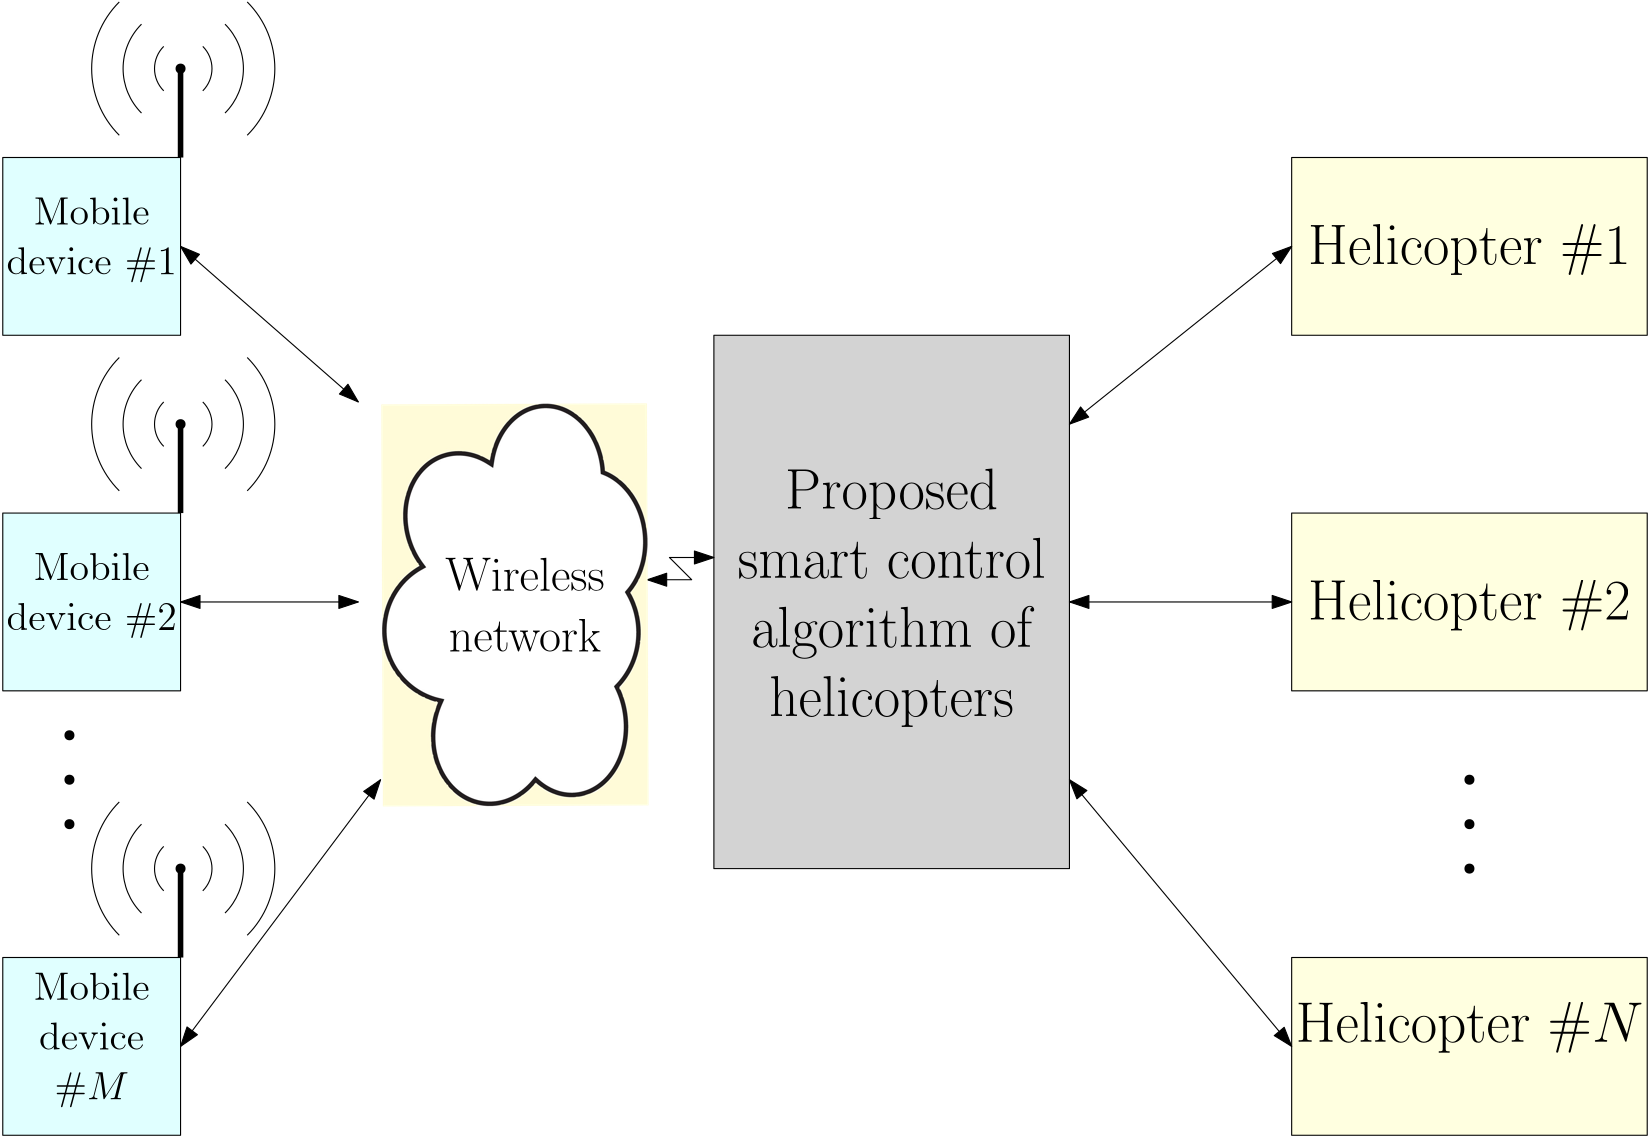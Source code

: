 <?xml version="1.0"?>
<!DOCTYPE ipe SYSTEM "ipe.dtd">
<ipe version="70206" creator="Ipe 7.2.7">
<info created="D:20180926130335" modified="D:20190411143402"/>
<bitmap id="1" width="1290" height="858" length="65979" ColorSpace="DeviceRGB" Filter="DCTDecode" BitsPerComponent="8" encoding="base64">
/9j/4AAQSkZJRgABAQEASABIAAD/4QAiRXhpZgAATU0AKgAAAAgAAQESAAMAAAABAAEAAAAA
AAD/2wBDAAIBAQIBAQICAgICAgICAwUDAwMDAwYEBAMFBwYHBwcGBwcICQsJCAgKCAcHCg0K
CgsMDAwMBwkODw0MDgsMDAz/2wBDAQICAgMDAwYDAwYMCAcIDAwMDAwMDAwMDAwMDAwMDAwM
DAwMDAwMDAwMDAwMDAwMDAwMDAwMDAwMDAwMDAwMDAz/wAARCANaBQoDASIAAhEBAxEB/8QA
HwAAAQUBAQEBAQEAAAAAAAAAAAECAwQFBgcICQoL/8QAtRAAAgEDAwIEAwUFBAQAAAF9AQID
AAQRBRIhMUEGE1FhByJxFDKBkaEII0KxwRVS0fAkM2JyggkKFhcYGRolJicoKSo0NTY3ODk6
Q0RFRkdISUpTVFVWV1hZWmNkZWZnaGlqc3R1dnd4eXqDhIWGh4iJipKTlJWWl5iZmqKjpKWm
p6ipqrKztLW2t7i5usLDxMXGx8jJytLT1NXW19jZ2uHi4+Tl5ufo6erx8vP09fb3+Pn6/8QA
HwEAAwEBAQEBAQEBAQAAAAAAAAECAwQFBgcICQoL/8QAtREAAgECBAQDBAcFBAQAAQJ3AAEC
AxEEBSExBhJBUQdhcRMiMoEIFEKRobHBCSMzUvAVYnLRChYkNOEl8RcYGRomJygpKjU2Nzg5
OkNERUZHSElKU1RVVldYWVpjZGVmZ2hpanN0dXZ3eHl6goOEhYaHiImKkpOUlZaXmJmaoqOk
paanqKmqsrO0tba3uLm6wsPExcbHyMnK0tPU1dbX2Nna4uPk5ebn6Onq8vP09fb3+Pn6/9oA
DAMBAAIRAxEAPwD94KKKK/Nz1AooooAKKKKACiiigAooooAKKKKACiiigAooooAKKKKACiii
gAooooAKKKKACiiigAooooAKKKKACiiigAooooAKKKKACiiigAooooAKKKKACiiigAooooAK
KKKACiiigAooooAKKKKACiiigAooooAKKKyfHfj3Q/hb4Xutc8Ta1pPh3RrEbri/1S8js7WA
f7ckhCr+JrSnSnUfLBXYnJLc1qK/On9qv/g5z/Zz+AMt3p/hG41r4sazCNiDRIPs+mrJ6PdS
4yv+1BHMK/OH9pn/AIOmf2hvi7cTQeA7Xwr8K9Jkf919kshq2ohf9u4uMxkf7aQJXqU8kxMv
isvn/kR7RH9FOu6/p/hbSZtQ1S+stMsLcbpbm7nWCGIerOxAH4mvlz42f8Fwv2VfgJfvZ6x8
ZPDOp3iHBh8PrNrmG/us9mksaH/fZa/mR/aJ/a7+KH7WniGPVPiV468ReMrmE5t01C8doLYc
f6mMMqRZxz5QGTycmvN69KjkNJR/eNt+RnKrK+h+/nxx/wCDt/4T+EZ5oPAPw08beNZYZjF5
2p3cGiWs6/34yv2iZgf9qFTXzV8YP+DuP4t+I4fK8D/DXwH4V3CQM+qTXGsTDj92V2NAinrn
crA8dO/5MUV3U8qwsfs39dSeab6n2t8Qf+Dhj9rn4hPJG3xYm0e2l+5DpGj6da7P+2iQ+Z/5
Erxvxf8A8FOv2jPHUj/2p8dfi1Mkn/LFPFd7Bb/98I+yvDa73wX+y18TviNGn/COfDrx54g/
7Bug3V1/6Ald0YRjpFWJM3XPjn428USI+peMPFWpPH9x7nV55/L/AO+3rmJJWlkZ2eSR5P3m
96+g/Df/AASV/ae8UbfsvwD+K0fmPs/0zw3dWP8A6ORK63R/+CFf7W2vOy2/wO8VR+X0+0yW
sGf++5kqgPkupLO6msLiOa3mkgmjfzEdH2SR19gf8OA/2wP+iKa3/wCDTTv/AI/WZqf/AAQx
/az0e88mT4HeLJG/6Y+RPH/32j0Bc+f/AA3+0P4/8GyI+k+OfGOlPv3/AOh63dQfP/f+R69L
8F/8FTf2kvh8UOl/Hf4rxxR/cim8UXV1BH/wCZ3Sna//AMErv2lPDVv5158Bfi8YcOd8PhS9
uPLCf39iPXl/jj4BePPhfv8A+Em8GeLvDnl/f/tLSJ7Xy/8AvtKAPrT4ef8ABxl+174AKq/x
Oi8QW6f8sdV0DTp8/wDA/JR//H6+kvgj/wAHcvxR0bXbdfiN8NPA/iLSVO24fQZLjS7zB/iU
yyTRMR127Vz03DrX5F0VjVw9KpHlnFNBFNO6P6Gfh9/wdm/APxDdRwa/4L+KHh15OsyWlle2
6fVluA3/AI5X1n8Cf+Cx/wCzD+0ZJDD4d+M3g+C9uH8qOz1mV9HuJH/uol0se8/7ma/kzorh
/sbC9vxZXtJn9sFlew6laR3FvNHcQTKGSSNtyuD0IPepK/jl+AX7ZXxV/ZavvtHw7+Inizwg
u/fJBp2pzQ29z/vwf6t/+2iV+gP7Mf8Awdb/ABw+Gb21r8SPDvhX4oafGMTXQT+xtTf6PCnk
f+QK82tkEr/u5L5/0zRVe5/QzRXwT+yb/wAHH37M/wC0ubOx1nxFffC3xBcMIzaeKrf7PaM3
qt5GXtwvvK8f0r7r8Pa/Y+LtFt9S0m+s9U067TzYLq0mWeCZP7yupKsPcHFeTWwNel8cS41I
y2LdFGeaK4ywooooAKKKKACiiigAooooAKKKKACiiigAooooAKKKKACiiigAooooAKKKKACi
iigAooooAKKKKACiiigAooooAKKKKACiiigAooooAKKKKACiiigAooooAKKKKACiiigAoooo
AKKKKACiiigAooooAKKKKACiiigAooooAKKKKACiiigAooooAKKKKACiiigAooooAKKKKACi
iigAooooAKKKKACiiigAooooAKKKKACiiigAooooAKKKKACiiigAooooAKKKKACiiigAoooo
AKKKKACiiigAooooAKKKKACiiigAooooAKKKKACiiigAooooAKKKKACiiigAooooAKKKKACi
iigAoorzn9p79rb4c/safDiTxX8TPFuk+FNHXIiN1Lm4vXH/ACzggXMsz/7MasfatKVGdSXL
TV2JyS3PRq4z41ftE+A/2cfCl1rfjzxd4e8J6ZaQPcPLqd9HAXReuxWO6RuwVAWJIABJAr8R
P+CgX/B1L4y+I8114f8AgFo7eB9CceX/AMJHq8EdxrNz1z5UPzwW/wDwLzH4/wCWdflR8Svi
d4l+MfjG68ReLte1jxNr2oEfaNS1S8kvLyYgYAd5PncAdq9zD5DOSvVlbyWv9fiZSq9j9ef2
1P8Ag7O8Qay19o/wF8HW/h+zyY4/EviNFu76Qf34LNf3KfWR5v8ArnX5U/tDftY/Er9rLxX/
AG18R/GviLxpqWSYX1G9d47P/Yhh+5Cn+xHGlee13XwE/Zp8f/tSeNE8PfDvwZ4g8Yax8m+2
0qyef7On9+Z/uIn+3JsSvpKdONOPJBWRj5s4Wiv10/Y+/wCDS34keP0tNU+MvjHTPh/YuPNf
R9HCapqx/wCmbyf8e8J/20M1fp5+yz/wQW/Ze/ZQ+z3OmfDm18W6zbDP9reLJP7YuGf+/wCT
IPs6P7xwpWgvaH80/wCzv+wz8Y/2tLhE+HPw08Y+LYZH2fbLDTn+wRv/ALdy/wC4T/to9fdn
wA/4NPf2hviTHDdeONb8D/Da1k/1ltNevqt/H/wC1/cf+R6/oysbC3020jt7eJIbeFdiRou1
EX6VZ2Cgj2jPyR+Cn/Bov8GfCIhk8dfEP4geMLqMZdLBYNHs5f8AfTZPJ/5Gr6w+E3/BB39k
34OeSdP+C/hzVpox/rdeebWPM/30undP/HK+v6KDM4n4d/s8+Afg9Ao8JeBfB/hZU+4NI0W2
sQn/AH7Ra7bFFFABijFFFABijFFFABijFFFAHm3xM/ZA+FHxpgZPF3wz8A+KN3X+1fD9rd/+
jENfN/xe/wCDeX9kn4webJL8KbPw7dy/8vGg6jdads+kKP5H/kOvtmigD8b/AI4f8Ggvw/12
GWf4d/Ffxb4bm++ttrthBqsf+4Hh8h0H/fdfFf7QX/Brr+098I47i58N2fhL4k2EZ3p/Ymp+
Rd7P9uG68j5/9iOR6/pj2CjYKC+dn8XXxr/Zq+IX7OGt/wBnfEDwP4q8F3kj/u11fS5rH7R/
ub0+f/tnXC1/bP4u8HaP448PT6Xrmk6drGl3A/fWl/apcQSf7yONpr4Y/aq/4Nvv2Yf2lVuL
rS/C138M9enGVvfCcv2W33/9eb77cJ/1zRD/ALdA/aH8v9eu/ss/t5fF79ivX/t3wz8fa/4W
xJ5k1nDP5lhP/wBdrZ98D/8AA0r7l/bD/wCDVr46fBJrjUPhrqWkfFrRVO7yLYJperRJ7wzP
5b/VJ3f/AGK/Nz4kfC/xP8GvGFz4e8W+HtZ8M69Z/wCvsNVsXtbuP/gD/PQaH7PfsT/8HZtv
dyWujfHrwTJbltqHxF4VXzI+Rw0tnI+QAeWeOTjPEdfrT+zv+1P8Of2tfBC+Ivhr400DxlpB
CmSTTrpXltC3RJ4TiSB/9iVVb2r+Nmus+Cnx18afs4ePrLxR4F8Ta14T8Q2X+ovtMuHiY/8A
TOQLxJH/ANM5P3debisro1k7aPv/AF6FRlKJ/ZxRX4vfsJf8HXmm3Gnab4f/AGgvC91a30YW
GTxV4dg8yCUAYMtxZ5yp4yzQs24sdsKgAV+u/wAF/jl4P/aM+Hdj4t8CeJNJ8VeG9SGbfUNO
nE0TkdVOOVcdCjAMp4IBr5TEYGtQ1qLTv0N41Iy2OqooorkLCiiigAooooAKKKKACiiigAoo
ooAKKKKACiiigAooooAKKKKACiiigAooooAKKKKACiiigAooooAKKKKACiiigAooooAKKKKA
CiiigAooooAKKKKACiiigAooooAKKKKACiiigAooooAKKKKACiiigAooooAKKKKACiiigAoo
ooAKKKKACiiigAooooAKKKKACiiigAooooAKKKKACiiigAooooAKKKKACiiigAooooAKKKKA
CiiigAooooAKKKKACiiigAooooAKKKKACiiigAooooAKKKKACiiigAooooAKKKKACiiigAoo
ooAKKKKACiiigAooooAKDRRQAUV5D+2f+3N8Nv2BvhNN4w+JGvRaXZtuSxsogJb/AFeYDPk2
0OQZHPrwi5BdkHNfgL/wUQ/4OLPjR+2Ld6loXg26uPhT8P5C0a2elT41W+hYYH2q86ru5zHD
tADEOHGHr0sLldetaSVl3ZnKokfpB/wWU/4ODtL/AGINcvfhr8KbfSfFfxMjjaPUr+eTzbDw
zIQNqFF/19xznYWVIzjdvbMR/An9oL9o/wAeftT/ABHvPF/xC8Vax4s8QXf37u+m3+VH/cRP
9XBH/sR7Eri5pnuJmkkZpJJCWZmOWYnqSa6j4OfBPxZ+0J8QrHwn4H8N6p4p8Sam+y2sNOhe
eeT/AG/9iP8Avv8Acjr6zB4OGHhyR36vuYyld3OVr2D9kT9gv4uft0+L/wCx/hh4J1TxM0T7
Lq/RPIsNO/67XT/In+5v3/3K/XT/AIJuf8Gp+naGNO8WftGajHql5hJ4/Buk3X+iJx9y8uU/
1n/XODCf7b1+xHwx+Fvhv4L+CLHw34T0HSvDXh/TI/LtdN022S2t7dP9hEGBXUY+0Pyf/YR/
4NP/AAR8OorHXPjz4hm8da0uyVtA0aR7XRoj3R5sJNNj/Y8n331+qnwg+CfhD4B+C7fw74J8
M6H4U0G0yYrDSrFLWAdPm2oPmbgfN1rsKKDMKKKKACiiigAooooAKKKKACiiigAooooAKKKK
ACiiigAooooAKKKKACvMf2kP2SPhr+1v4OfQPiV4L8P+MtNZXEQvrUPPZ7v4oJv9ZC/H343Q
16dRQB+H/wC3X/waYxu97rv7PvjARsDv/wCEW8TPxj+7Dep/44kyHH/PSvx+/aK/Zd+In7JP
j+bwt8R/CGt+D9ajO5Ib6HZHcJ/fhf8A1cyf7cbulf2gbBXn3x8/Zm8AftV+ALjwz8RvCGi+
LtDuBkWupW/meU+PvxP9+GT/AG02uPWg052fxg163+yF+3J8UP2E/H//AAknwz8Xal4fuLgo
by1H72x1VUBG25gk/dzKATgjkZ/dmOv02/4KR/8ABqzr/gWG+8Vfs7ahP4m05N80nhDVJlj1
K3XH/Lrcn5Jv9yTY/wD00evyB8YeDdY+H3ii/wBB17StS0PW9Lne1vbC/geC4s5k++jo/wA6
PUyipK0tjRPsf0b/APBLb/g4k+HH7bK6Z4P+Ih0/4a/FC4xDHFNNt0XXJD0+yzucxyN2hmwx
JARpTnH6NV/E3X6O/wDBKv8A4OH/AIhfsTz6d4Q+JEmpfEf4Xx+XAizz+brGgIBgfZ5nP71A
MYhkOzgBJEGQfn8bkid54f7v8jWFR7SP6R6K4f8AZ2/aQ8E/tYfCbTPHHw/8QWPiTw3qykw3
Vs3Mbj70UiH5o5UPDI4DKeoruK+blFxfLLc3CiiipAKKKKACiiigAooooAKKKKACiiigAooo
oAKKKKACiiigAooooAKKKKACiiigAooooAKKKKACiiigAooooAKKKKACiiigAooooAKKKKAC
iiigAooooAKKKKACiiigAooooAKKKKACiiigAooooAKKKKACiiigAooooAKKKKACiiigAooo
oAKKKKACiiigAooooAKKKKACiiigAooooAKKKKACiiigAooooAKKKKACiiigAooooAKKKKAC
iiigAooooAKKKKACiiigAooooAKKKKACiiigAooooAKKKKACiiigAooooAKKKKACiiigAooo
AyaAAnNeEf8ABQr/AIKE+A/+CcfwGuvGnjO6866m3W+i6LBIBea3dY+WKMc7VGQXkI2xqcnJ
wD8bf8Fpf+DgrSf2M5dR+GfwfuNN8RfFNQ0Opar8lzp3hRh95GGdk14B0iPyRn/WEsPKP4Ff
Gn47+M/2jPH914o8deJtY8V6/eZ82+1O4eZzkY2KGwVCjhY0Cqo4AFe5g8mqVHz19F26v/L8
zN1FtE3/ANrX9rnx1+2z8a9U8efEDXZtY1i+YmGFspa6fb5/d28Cn5Ykj7qpJJySSSTXmNXf
D+g33i3XLPStLsLrUtS1CdLW1s7aB57i4mf5ERET771+5H/BID/g2cs/C8elfEf9o6whvtWO
y507wOX8y3sz/A9+3/LR/wDpgPk/v7+UH1cYpKyOe58Lf8Er/wDgg/8AFD/go1eWfiTUo7jw
D8KdxM3iC7g/0jVU/jj0+HpN/c88/u0/23j2V/Q7+xH/AME8vhX/AME+/h9/wj3wy8NR6Z5w
U3+q3BE2pau46PPNjL/7g2xp/AiCvaNO0u10PT4LW1hhtbW3RYYYok2JGifdVV9qv0zDmCii
igQUUUUAFFFFABRRRQAUUUUAFFFFABRRRQAUUUUAFFFFABRRRQAUUUUAFFFFABRRRQAUUUUA
FfLX/BRH/gkv8If+Ck/hWSHxtoq6f4qgi8vTfFOmIkOqWf8AdR3x++hz/wAs5OnVCj/OPqWi
gD+TH/gpX/wR1+LP/BM7xE83iPT/APhIvAlxME0/xZpcD/YZ8/cSZPv20/8AsP8A8Akkr5Nr
+2Xxp4I0f4i+FNQ0HxBpdlrWi6tA9re2F9Alxb3cL8Ojo4wyV+E3/BYP/g2j1D4YR6j8Rv2d
rO81jw6u+61LwSN89/po677J/vzw9f3DkvHj5N//ACzDSEz88/8Agn3/AMFK/if/AME2viZJ
rngDVVbS9RMa61oV8N+m61HHwN0f3o5B/wA9V+dR8odlJU/0lf8ABOH/AIKu/Cz/AIKXeBvt
XhC+k0nxZYW4l1jwtqRVNQ07nazrj5Z4N3AljyOV3BGO2v5OZImikZGSSN4/3ex66T4PfGbx
V+z58SdJ8YeC9e1Dw74m0Ofz7K+tH2vA/wBP+Wkf/PSOT93JXnY3LaWI1eku/wDn3N4OUT+z
yivgf/gjT/wW68M/8FG/CVv4T8UvY+GvjFpttm50/eEt9fRB89zZ56kYJeLqvLLuTJX74r46
vh50ZuFRam8ZKSugooorEoKKKKACiiigAooooAKKKKACiiigAooooAKKKKACiiigAooooAKK
KKACiiigAooooAKKKKACiiigAooooAKKKKACiiigAooooAKKKKACiiigAooooAKKKKACiiig
AooooAKKKKACiiigAooooAKKKKACiiigAooooAKKKKACiiigAooooAKKKKACiiigAooooAKK
KKACiiigAooooAKKKKACiiigAooooAKKKKACiiigAooooAKKKKACiiigAooooAKKKKACiiig
AooooAKKKKACiiigAooooAKKKKACiiigAooooAKKKM0AFfkh/wAF6P8AgvW37PDa18E/gvqT
L48x9m8R+JrdlZPDwI+a1t2z/wAfeD87/wDLD/f+51//AAXL/wCC5+l/smaT4m+EHwz1e6T4
sSWCrcata2qXFv4fkkkizAztIvlzm2aeQSKsoiZIwUy7NF/PHqeoXGs6lcXt5cXF1e3Uxnnn
nYs9wxOSxJ5JJ5ya+myfL5Rft6q9F+pjUlfREdxLJdXDzSvJJNI+93f/AJaV1nwI+BHjD9pr
4r6P4H8B6DfeIvFXiCbybKwtv9ZJ/tu/+rSOP77vJ8kdan7Lf7LPjj9sz426R8P/AABo8mse
INXf5ExsgtIf45pn/ghT+N6/qA/4JV/8EnfAf/BLP4TSWek7Ne8da1DH/wAJF4kmg2yXh4Ig
gGP3Nqj/AMA7/O/NfRGE5nnH/BHf/ghf4N/4Jv8Ah+18U+JPsXjD4xX0B+16sYy9pom/78Fk
jdP7jzn95J/sJ8lfoHiiigwCiiigAooooAKKKKACiiigAooooAKKKKACiiigAooooAKKKKAC
iiigAooooAKKKKACiiigAooooAKKKKACiiigAooooA/Lf/gtF/wb36D+2lbap8SvhLaWXhj4
s/PdXtj/AMe+n+K5P9vnZDdH/nt9x/8Alp/z0T+eD4gfD7W/hV441Xw34m0q+0PXtDunsr2w
vIPIuLOZPvo6V/bPXwL/AMFkf+CJXhb/AIKWeCpPEOgrYeFfjFpKD7BrUibYNXjTpa3uzl0/
uP8Afj90ylBpGVj+Ynwl4u1XwD4l0/XND1K+0bWNLnS6sbyzneC4s50+46Onzo9f0X/8ENf+
C5Wm/t3aBafDP4l3VppPxi0uDFrcttht/F8KgZeMdI7pP+WkX8Q+dON6R/z0fGj4LeJ/2ePi
hrfgzxpol94d8T+H7p7W9sLlPLkjf/2dP40dPkkT50rE8N+I7/wb4gsNV0m/utK1XS50urK8
tp3guLOZH3o6On3HjkrDEYenWjyVEaqTWx/auRg0V+e3/BDb/gtJp3/BQz4fQ+B/HFxZ6b8Z
PDdqqzjcI4/FMCIM3cKnpMAMzRjjOZE+QlY/0Jr4jF4WVCo6cvl5o6YSUlcKKKK5SgooooAK
KKKACiiigAooooAKKKKACiivDf2h/wDgph8A/wBlQXEfjz4seDtFvbU4l06O9+3akn/bpbiS
f/xytKdKdR2gm/QTklue5UV+Vvx1/wCDsn4J+CBNB4D8E+OvHt3H/q5rhYdGsZvo7mSf/wAg
V8c/Gr/g7F+PHjQXNv4N8J/D7wRayf6uY20+q39v9ZHfyD+MFelTyXEy+JJer/yuQ6iP6GM1
HeXcWnW5muJI7eFeryMFUfia/k/+Lv8AwWj/AGpvjW8v9sfG3xvao52vFot0mhpt6bdlkkHP
vXzx40+I3iH4jap9s8R69rHiC8+/9p1K9e6k/wC+3rujw/8AzT/D/gk+28j+vb4l/t0/BT4N
agtn4s+Lnw18OXrJ5i2uo+JbO3uGXONwjaQMRkHkCvFvFf8AwXv/AGQ/Bk7R3nxq0eZlbaRY
aTqWoc/W3t3Ffys0V008ioR+Nt/gS6kuh/TJrP8Awc1fsmaXLGtv4p8V6lv723hq5AX6+YEr
l5f+Dqn9mCMf8efxSb6aDB/8k1/OHRW/9jYX+X8WHNM/o9/4iqP2YP8Anz+KX/ggg/8AkmnW
n/B1J+zBdTxo1r8ToVd9nmPoUBRfclbk8V/OBRR/Y2F/l/FhzTP6afD/APwcxfsk6zJtuvGX
iPSPnCZuvDN64yf+uMcleh+EP+C737I/jc/6H8bPDsP/AF/2N9p//pRAlfyp0VLyXCvo/vJ9
pM/sO8A/t3/A/wCKjrH4b+Mfwu1uZ/uwWniiykmP/bMSbv0r1S2kW8t45oWWaGQbkdDuVh7E
V/E7XWfDf43eM/g3qCXPg/xh4m8K3Mcm9JtH1Sexkjf/AH0dKxqZDRfwya/EpVZdT+zgjBor
+Vz4O/8ABer9rD4M/Z0tfi/rWvWsP3rbxDBDrHn/AO/JMj3A/CSvtH4Kf8HeXirTYtOt/iH8
H9B1g79l7eeH9Wk09guf9ZHBMsqtx2MqAnuB086vkdaP8N834Gkai6n7pUV8N/sxf8HEX7MP
7SEUMF14xm+HesSbVNl4tg+wruLbfluAWgK5IOTIODnAw2Ps7wj4+0L4gWLXWg61pOt2q4Bm
sLyO5jGenzISK8qrh6lN2qRaKjJPY1qKKKxKCiiigAooooAKKKKACiiigAooooAKKKKACiii
gAooooAKKKKACiiigAooooAKKKKACiiigAooooAKKKKACiiigAooooAKKKKACiiigAooooAK
KKKACiiigAooooAKKKKACiiigAooooAKKKKACiiigAooooAKKKKACiiigAooooAKKKKACiii
gAooooAKKKKACiiigAooooAKKKKACiiigAr8/wD/AILt/wDBYO2/4J0/CRPCHg+4huPjB40s
3bThlXXw7aElDfypn5nJ3LBGeHdGY5WMo/0B/wAFK/8AgoH4X/4Jv/svat4+17y77VJP9B8P
6P5myTWL9wfLjz/DGuC8jn7qI2MsUVv5T/2hPj74q/af+NHiDx9431WfWPE/ii6e6vbl/wDx
xET+BI49iIn8CRole9k+Xqo/b1Nlt5mVSX2Ucrrms3niPWLzUtSuZ76/1Cd7q6uZn8yS4d/n
d3f+N66z9nT9nnxZ+1b8Z9B8A+B9Hk1jxN4kn8m1t0/d4/vu7/wJHH87vXP+B/BGsfEvxhpX
h7QdNutY1vXLpLKys7ZN9xeTO+xERK/p9/4Ipf8ABInR/wDgmR8EBqGuQ21/8XPFluj+IdSj
Ikj09M7xp9u//PNDy7/8tHG77iRhPqjnmdz/AMEov+CVng3/AIJifAyDR9Nht9V8ca1Eknib
xF5eJL+b/njD3S1TnYnf77/OTX1pRRQYBRRRQAUUUUAFFFFABRRRQAUUUUAFFFFABRRRQAUU
UUAFFFFABRRRQAUUUUAFFFFABRRRQAUUUUAFFFFABRRRQAUUUUAFFFFABRRRQB8G/wDBav8A
4I26H/wUy+Fser6EbHRfi54ZicaNqsi7E1KLGTZXDAZ8vPKP/wAs3J7O+f5jfiP8O9e+EXjv
V/DPiTS7rQ/EHh+6ey1CxvE2T2kyffR6/tkr8y/+C/X/AARci/bu+HsvxM+H2mxx/GLwvafP
bwjb/wAJXZpk/ZX/AOmyD/Vv1fGw/wDLPYGkJWP51Phb8UvEHwP+I2i+K/CmrXmg+ItBukvd
PvrRtjwOn+fuV/UZ/wAEhP8Agqj4e/4Kc/s/JqB+y6T8RPDqJB4n0SN8iFz925hzy0En5o4d
CTtV3/lWvLWbS7ya2uIZIJrd9jo6eXJG/wDcr1n9iH9tDxl+wR+0doPxH8E3e2+0x9l3ZO/+
j6zZP/r7Wb/pnJ/44+x0+dK48dgoYmHLLfozbncXc/sHorzP9j79rLwj+29+zv4d+JXgm7+0
aNr8G54XP7/TrheJbWYfwyRtkEdxtYZVlJ9Mr4itRlSm6c90dEZJq6CiiisigooooAKKKCaA
Civgb/goR/wcOfBL9iiO50bw7eQ/Fjx1CxjfStCvo/sdi3/TzeYaNOcgrGJHBGGVOtfjR+2P
/wAF9P2kP2v764h/4TO5+Hnhou/laR4SL6b8uMbZbgP58p/3nEf/AEzr1MLlNasuZ+6vP/Iz
lUSP6Cv2vP8Agqn8Bf2HRNb/ABA+Iej2etwj/kB2JN/qhJGQGghDNECOjS7F/wBqvzV/bI/4
O05NL8TaxofwP8BaZqFnZXU9ta+J/EkszQ3yoxVZo7JBG6I+Ny+ZIGwRuRTlR+JtxI11O0sj
FmY5JJySabXvYfJ8PT1kuZ+f+RnKUmfSH7TH/BXD9o79rlJoPGXxW8SyaRdLtfStLlGk6a0f
/POSK18tJf8Atr5lfN9a3g/wTrHxG8SW2j+H9K1LXNYvH2QWFhavdXFw/wDsInzvX2t+zd/w
bn/tU/tErb3Vx4Hg+Huk3A/4/PFt19heP/t2Tfdf9/IK9SMYxVoqyM2+58J0V+7n7Pn/AAZ/
+FdMW1uPij8WNd1iZvnlsPDOnR2Ecf8AsfaZ/OL/APftK+2vgd/wQQ/ZR+BMEMln8IdF8RXq
L89x4lnm1nzz/twzu8H/AHzGKoz9ofyueF/CWq+N9YSw0bTdS1i/k+5bWdq88kn/AABK+gPh
f/wR7/ah+LyK2j/Av4hRrIMpNqWlvpUcn/A7rZX9ZvgT4Z+H/hdon9n+G9B0fw/Yrz9n02yj
tYP++EAFb+wUB7Q/mQ+H3/Brr+1l4zRW1LQfB/hLd/BqniSGTy//AAF8+vZvBn/BoF8Xr7y/
+Eh+Knw30r+//ZsF9fZ/77SCv6Cdgo2CgXtGfh14e/4M3mIhk1T9oJUx9+Gz8Fdf+Bve/wDs
ldVo/wDwZ3+DYZWOofG7xNdQ/wAKW3h6G3x+cz1+zewUbBQLnZ+PH/EHv8NP+iweOP8AwWWt
ZWrf8GeHg+S53WHxw8UW8P8Acn8PQTyf99iZK/ZzYKNgoDnZ+G3iD/gzjuIYpH0v9oKGb5+I
7nwV5ZVPTet6/wD6BXm3i/8A4NBvjVYp/wASH4nfC/VP+wgL6w/9Agnr+hLYKNgoHzs/mF+I
f/Bsj+1t4IRmsPB/hzxUq9BpHiW1z/5NPBXzx8V/+CWP7SHwSMzeIvgn8SbW3t9/mXNtok19
aRf9tod6f+P1/YDsFGwUD9oz+IfULC50u8mtrqGe1ubd9jwzJ5ckdQV/aR8Wf2dfAPx60z7H
428D+EfGNtjYE1vR4L8IPYTI9fHvx3/4Nrv2U/jfFJJZ+DdW8A38nW88M6tJAf8AvzP50H/k
OgPaH8vNdF8M/i74q+DHiiPWvBviXX/Cerwphb3R7+WxuEXIO0PGd5GQDg8cV+uv7SH/AAaG
+LNFiuLr4T/FPSNeU/PHpviayfT58f3ftMHmI7e/lx1+d/7U3/BKT9oL9jUXE/j34X+ItP0m
3GX1iyh/tLTP+B3MG+NP+2myjfRmlz6t/Yq/4Ohfjb8B7+30/wCJ0Nl8W/DLSYeW5CafrFqn
QCO4RFV8ck+fEWbp5iiv0s/ZT/4OVP2a/wBoua20/X9Y1T4W61cO0aw+JYALFyozkXsJeBVI
6GZoySCADxn+Z+ivNr5Th6utrPy/qxcZSR/al4L8YaP8R/DFrrXh3VtN17Rr5PMtr/TrpLq2
uF9UkjJVh9DWlX8eX7LP7b/xZ/Yq8T/2p8MfHev+E5pJEkmtrabzLC7/AOu1s/7ib/gaV+vv
7Bv/AAde6H4ruLPQf2g/DaeH7mQhP+Eq8OQST2IH965tAXlQd98Jkz/zzSvLxWRcseag7+TL
jV/mP2QornfhT8XvC3x08DWPibwb4h0fxR4f1Fd1tqGmXSXNvL6jcpIDDoVOCDwQDXRV89KL
TszYKKKKQBRRRQAUUUUAFFFFABRRRQAUUUUAFFFFABRRRQAUUUUAFFFFABRRRQAUUUUAFFFF
ABRRRQAUUUUAFFFFABRRRQAUUUUAFFFFABRRRQAUUUUAFFFFABRRRQAUUUUAFFFFABRRRQAU
UUUAFFFFABRRRQAUUUUAFFFFABRRRQAUUUUAFFFFABRRRQAUUUUAFFFFABWX428aaV8OPBur
eINdvrfS9F0O0lv7+8uG2xWsESl3kY9gFBNalfi1/wAHVH/BRK60e10X9nTwxeyQf2hFDrnj
GWI4aSIsTZ2P/AmTznHbbb9i1dmBw3t6yp9OvoRUlyxufnN/wV0/4KUax/wUv/anvPEzSXVj
4I0Hfp/hTSpXwLOz3/694/8AnvPgO/0jT/lmlfLNFfpJ/wAG7X/BJz/huP49f8LH8b6cZvhZ
8PrpGaKWP93r+qJskS1/24Y/kkf/AIAnRzX3UIqMVGK0RzN9Wfcv/Btv/wAEdY/2f/Atj8ff
iRpSDxx4otQ/hexuYBv8P2EiD/Sf9iedD/wCM+sj1+u9NRdq/LTqo5wooooAKKKKACiiigAo
oooAKKKKACiiigAooooAKKKKACiiigAooooAKKKKACiiigAooooAKKKKACiiigAooooAKKKK
ACiiigAooooAKKKKACiiigD8Lv8Ag5h/4I8ro0up/tIfDfSwsFxIZPHel2afcdz/AMhRE/2+
k/8A33/z0evxQr+2zxD4ds/Feh3mm6la297p9/C9tcW08fmQzxOmx0dDwykHnPrX8s3/AAXB
/wCCXN1/wTX/AGpZo9Ht55Phn42ebUfDFy4dvsn/AD20935+eHf/AMDjkR/+elBpCZ0P/BBf
/gqrN/wT2/aTXQPE9+w+E/xAmS11lZH/AHej3PCQ6gnsn+rk/wCmf+4lf03QXEd1CkkTrJHI
AyupyrA9CDX8Ttf0Gf8ABsv/AMFQm/aE+DrfArxlqSSeMPh/ZBvDk00n7zVNIjOzyBn70lp8
icdYXi4zG5Hh5zg3Uh7aG8fy/wCAdFOdnZn6sUUUV8mdAVFe3sOm2ctxcSx29vApeSSRgqRq
OpJPAA9a+Xf+Cg//AAWH+C3/AATn0ua18Wa9/bXjQw+Za+FdHZZ9SkzjaZeQlvGcg7pWUsM7
FkI2n+fr/gor/wAFn/jN/wAFGNSutP13Vv8AhGPAfm5g8JaNK8Vmyb/3f2hv9ZdyfcyZP3ZO
SkceTXqYHK6ld80tI9/8jOVSx+vf/BQX/g5q+Ef7MjX3h/4Wwp8XPGEQaP7XaTeX4esnGeWu
v+Xk5wQsGVbp5qda/F79sX/grP8AH79uDW7qXxp4/wBYh0WVHiXQdFkbT9HhjbJCeRGcTg5I
3zGV8ceZgAV821d0LQb7xRrFtpum2d1qV/eOkFrbW0Dz3Fw7/cRET7719Rh8DQor3I69+pjL
me5SpY/3smxa/Tn9g3/g17+NH7R40/XPihcQ/CLwrcfOba7j8/Xp0/2Lb/lj/wBt3SSP/nm9
fsp+xH/wRj/Z/wD2CILO88JeCbbWPFFpz/wk3iDbqGqb/wC+juNkH/bBErsI9ofz+fsa/wDB
Bb9pD9tGO3v9O8HN4L8M3R3rrXi2R9OgdP76QbPPm/3449n+3X6o/sk/8Gn3wc+Fa21/8VvE
PiD4oaqgBaxt2fR9IH1SNzO/185B/sV+sewUbBQZ87POvgJ+y58Ov2XfDf8AZHw78D+GfBtj
IoV10nTY7V7j3mdRvkf/AG3JNejYoooICiiigAooooAKKKKACiiigAooooAKKKKACiiigAoo
ooAKMUUUAfIn7X//AARF/Zu/bQS9ufEXw9sdC8RXgY/274ZP9lX2/wDvv5Y8mZ/+u8clfk9+
2x/waifFT4SRXerfBzxFp/xM0tfnGl3gTTtZjT+4m9/Im/F4/wDcr+hyigfMz+KH4ofCXxV8
EfGlz4f8ZeHtY8K69Z/6+w1Wye1uI/8AgD1ztf2TftQfsafDH9s/wT/wj3xO8FaN4usFDiFr
uHbdWRYcvBOmJIX90da/GX/goR/waj+KPAou/EX7PutTeL9OT5/+EW1ueOHUrdf+mF1+7hn/
ANyQRv8A9NHoNvaH5k/so/tw/FT9iHxt/bvwv8Zar4XuJDuuLWNvOsdQAyAJoJP3cyjJwzx5
HYiv3D/4Jr/8HN3w/wD2jpbHwp8arXT/AIY+MHCxJrKzEeHtRk77nkO+zbpxKWj6/vQflr+f
7x/8Pte+Ffi++8P+KNF1Xw7r2lv5N7pupWr2t3Zv/cdH+dKx65cTg6VdWqLXv1LjJrY/tht7
mO7gjmhkSSORQ6OjblYHkEEdQafX8v8A/wAEyf8Agu98WP8Agnncaf4fvrqXx78LYTsbw5qM
w83Tot/zNZXH/LEj/nkcxdcRjPmV/Qv+xF/wUB+F/wDwUH+GC+KPht4gXUFhCrqGl3SiDU9I
kIz5dxBklfQOpaNsHa7Dmvk8ZldahrvHv/mbxmme00UUV5pYUUUUAFFFFABRRRQAUUUUAFFF
FABRRRQAUUUUAFFFFABRRRQAUUUUAFFFFABRRRQAUUUUAFFFFABRRRQAUUUUAFFFFABRRRQA
UUUUAFFFFABRRRQAUUUUAFFFFABRRRQAUUUUAFFFFABRRRQAUUUUAFFFFABRRRQAUUUUAFFF
FABRRRQAUUUUAFFFA5oA8E/4KU/t3aH/AME6v2TPEHxG1aKO+1CHFhoWmM+3+1dRlVvJhz1C
Dazuw+7HG5GSAD/KR+0F+0B4s/ak+MOvePvHGqya14o8SXJub25ZQiuCFVIwg4SKIIkaKOFV
AO1fbn/Bx5/wULf9sL9s+bwToNy0ngX4SST6Pb7HGy/1AsBe3P4PGIU5PywNIDiQAfnjX2mV
4FUKSlJe89/8jnlK78j0v9kH9lfxN+2n+0d4W+GvhGHzNa8T3vk+cw/d2cP35rp/9hI0d/8A
tnX9c37Jn7MfhX9jT9njwv8ADTwfbi20HwvZiBHf/WXkxJeWZ/8AbkkLu/u9fnp/wbB/8E2P
+Gc/2dZfjV4osfL8ZfFG1T+yUlT97p2i7w6H/t6dEn/3Eg778/qyn3a9Q5pi0UUUEBRRRQAU
UUUAFFFFABRRRQAUUUUAFFFFABRRRQAUUUUAFFFFABRRRQAUUUUAFFFFABRRRQAUUUUAFFFF
ABRRRQAUUUUAFFFFABRRRQAUUUUAFFFFABXz/wD8FHf2F9A/4KKfsk+JfhvrX2ezvL5ftmi6
k8fmSaTqEf8AqZx+qPjrHI6d6+gKKAP4o/i98Jtd+BPxS8QeDfFWmzaX4j8MXs2n6hby/wDL
OZH2f9+/9v8A5aVrfs0ftC+Jv2Tfj34V+InhC8+y+IPCmoJe2v8Azzl/vwP/ANM5I96P/wBM
5K/ZT/g6p/4JsLqui2P7SPhOx/0rT/J0jxpDCn+st/8AV2t8f9w7YH9d8H/POvwxoOhH9g/7
P/7bngH4/fsg6F8bIdc0zQPBeracL67utTvY4IdHdTsmhnlYhFaOQMhJI5HvX5of8Fov+Dir
w/ofw6j8Bfs2+NP7Q8SaqS2r+LNOhIh0m22sDDbSSKA1w5KkyJxEoIDK7Bo/xLk+MfimT4WQ
+B28Sa5/whtvqD6mmi/bX+w/aXREebyfub9iJ89c3Xk08noRq+1XrboV7SVrFrWdbvfEuq3W
oahdXF/qF7I8891dSeZJcPJ993d/vyVVr2b9ij9gL4qf8FAviZ/wjHwy8Mz6xNb7H1DUpv3G
m6Oj/wAdzN9xP4/k++/l/Ij1/QR/wTH/AODer4S/sJxWPibxVBb/ABP+KFuUkOpahbf8S3SZ
O/2K2fIz0/fSb3+T5PLHyV6xHtD8nf8Agm9/wbofGT9t2Ow8SeLkk+FHw9uNk8d/qlp5mpao
n/TtZ/I4T/bk8tP3m9PMr92v2Ev+CUfwV/4J6aHH/wAIB4Vh/wCEhlg8i68SaiftWr3eRh/3
x/1KH/nnCET2r6aooMuZhRRRQSFFFFABRRRQAUUUUAFFFFABRRRQAUUUUAFFFFABRRRQAUUU
UAFFFFABRRRQAUUUUAFFFFAHzx+3T/wTM+EP/BQ7waNK+I3he3utQt4ilhrtmRb6tpeTk+TN
j7v+w++P1Q1/Pl/wVF/4IKfFf/gnVPeeJLGOT4g/C+N/MTxBp1r/AKRpSf8AT5D/AMsf9/54
/wDpon3K/qT2Cq1zZR6hbPDNGksMi7XRl3JItBSkz+ImvQf2Zf2nfHH7IXxg0vxz8PdevPD/
AIi0mT5ZYzuSeP8A5aW88f3Hjk/uP8g6gg4Nftb/AMFdP+DZvR/ijb6p8Qv2dbOx8PeJG33V
74M3Jb6Zqh/6c/4LWT/YOIf9yvwk8YeDtV+H3izUtB17Tb7R9b0ed7W9sLyB4LizmT76Oj/c
elJJqzNkz+n3/gkH/wAFkvCf/BTH4aLZ6o2j+E/itpZaPUvDi3f/AB/IoBN3Zq+HeE/xJ8zw
t8rEgpI/2pmv4sPBXjfWPhr4w07xF4d1XUNF1zRbqO6sL+xl8q6tJY/uSRun3H7Y6EcV+/f/
AARS/wCDhG3/AGuNX0/4V/GmbT9F+I9wRDo2upGlrY+JmxgRSKDshum6oFxHNnCBWAV/mMwy
eUW6lDbt29O5vGp0kfqpRRRXz5qFFFFABRRRQAUUUUAFFFFABRRRQAUUUUAFFFFABRRRQAUU
UUAFFFFABRRRQAUUUUAFFFFABRRRQAUUUUAFFFFABRRRQAUUUUAFFFFABRRRQAUUUUAFFFFA
BRRRQAUUUUAFFFFABRRRQAUUUUAFFFFABRRRQAUUUUAFFFFABRRRQAUUUUAFeD/8FPv2g7/9
ln/gn78WPHWk3ken61ovh+dNMumfb9mvJ8W9vIvqyyyoVHdgB3r3iv51f+DmT/gojrnx3/a7
v/g5oesTr8PfhsY7e9tbeQeRqWsbRJLLIRy3kbhCFbIVoZyBk16GW4aVaurdNX8mZ1JWR+ZM
krSyM7PJI8n7ze9fUn/BHL9geb/goj+3F4Z8G3UM3/CJ6X/xO/E8ynHl6fA6b0/355NkH/bT
f/BXyvX9L3/BtR+wTH+yZ+wvaeN9WtfK8Z/GDydcnd4/3lvpg/48of8AgaO8/wD28Y/gr7g5
qh+iWk6Na6Jp9vZ2dvDa2lrGkMUMMflxwomAiqg4VRitCiigwCiiigAooooAKKKKACiiigAo
oooAKKKKACiiigAooooAKKKKACiiigAooooAKKKKACiiigAooooAKKKKACiiigAooooAKKKK
ACiiigAooooAKKKKACiiigAooooA5r4p/DbRPjP8Nte8I+JbGPUtA8SWE2majaSDKXEEybJE
P1DYr+Q3/goL+xprn7Af7Wvi74Z6yLiZNEufM0u+kTZ/aenv+8tbn/gaff8A7km9P4K/sWf7
tfmR/wAHIH/BLTV/25fgloXjf4e6K2sfE7wPOlnHZ26/6RrGmzSAPCP9uCR/OT/ZM3rQXBn8
29fpp/wSP/4N1PGX7aq6f49+Kf8AaPgX4YTGOa2h2eXq3iND/wA8Uf8A1MP/AE2f7+Rsjcfv
K+6P+CRX/Btp4Z/Zf/s/4gfHCHS/GnxDjCXVloSDztJ8Pyf33zxdTp6/6uPnZv8Akev1j2Cg
ftDz79n79nfwP+yx8L7Dwb4B8L6V4T8O6cMRWllFsDvxl3f78jnu7ku3rXoVFFBmFFFFABRR
RQAUUUUAFFFFABRRRQAUUUUAFFFFABRRRQAUUUUAFFFFABRRRQAUUUUAFFFFABRRRQAUUUUA
FFFFABXwz/wV3/4Ip+B/+Cmng+bWrOO08LfFvT4Nml+IUiOy+2Kdlre7eZID/fA8yP8Ag4Lo
/wBzUUAfxc/tJ/s1eMv2R/jJrfgHx9ot14f8SaHNsmhm/wBXIn8E8L/xpJ/A8dcTbyyWtwk0
TyRzRvvR0/5Z1/Wb/wAFUv8Aglb4L/4Ke/BGXRdYji0nxlpCPL4a8SJDvn0yY9Uf+/A/R0/4
GmHANfy5ftSfss+OP2M/jbq/w/8AH+jyaP4g0h/nTG+C7h/gmhf+OF/4HoN4VD9sv+CBH/Bd
hf2gLLRfgh8ZdYdviBHi18N+JL2fd/wkqD7ltcyNj/TMcJIf+Pgf9NMGb9bq/ii0+/m0vUIb
m1mntbm3dJoJoX8uSN/76PX9G/8AwQG/4LLp+3V8Pl+GPxE1CNfi94UtF8q6lOG8V2SKM3Hv
dRjAmHAf/WLkeYE+dzbLFZ16W/Vfqv1N4Ta91n6TUUUV8ybBRRRQAUUUUAFFFFABRRRQAUUU
UAFFFFABRRRQAUUUUAFFFFABRRRQAUUUUAFFFFABRRRQAUUUUAFFFFABRRRQAUUUUAFFFFAB
RRRQAUUUUAFFFFABRRSqjOeFJ+gppNuyASivNPiX+2j8HfgvI0fjD4qfD3wzNHjdDqPiC0t5
h/wBpA35CvBvH/8AwX7/AGQfh2zR3Pxm07UJwOI9L0fUNQDfR4YHj/8AHq7qeWYmavGP6fmZ
urFdT7Eor87pP+DoT9lVNUkt11Lx00cabxc/8I8wic5A2jL7s855UDg89BVHxX/wdLfswaFo
NzdWLfEDWruFSYrO30IRPMw7bpJFRR6knpnAJ4qXl2JTtyMr2ke5+j9Ffkm3/B3X8Jctt+Ff
xEYL3+0WY/8AalZd7/wd6/D+Ozma3+DvjKW4VCYkk1a3jR2xwGYIxUE9SFOPQ9Kv+y8V/J+X
+Yc8T9gKK/F/Sv8Ag8H0iSz33/wD1G3m3Y22/jBJ4/8Avs2aD9K6HQf+Dvf4e3Bj/tT4O+Mr
Tc3z/ZNXtrjy19fmWOr/ALHxf8v4r/MXtIn6/wBFfl74Z/4Ozf2cdUO3UvCfxg0lv750qwuI
/wDxy88z/wAcr1TwR/wcl/si+MGRbn4gat4ekkOFGp+HL4Kx/wB+GORP/HqmeU4qKvy/dZiV
aLPu6ivnv4ef8FYv2Z/ilGh0f45/DQtJ92K+1uHTpm+kdwY3/SvdvDvifTfF+lpfaTqNjqll
IcJcWdwk8TfRlJB/OuSph6tP44tfIpST2L1FFFYlBRRRQAUUUUAFFFFAHm/7X37Sei/sgfsy
eNviVr00MWn+EtLlvFSVtourj7lvbr/tzTNHEo7tIK/j48c+MNU+I3jTWPEGsXTX+sa/eTah
fXUi7WuLiWUyyOwHTk9K/bj/AIO3P2sW0jwP8O/gnpt5+/1mZvFWtwR/6wwx74LJD/sPJ9pc
+9slfhlX2GTYX2VH2kt5fl0/zOWpK8rH0J/wSy/Y1m/by/bq8A/Dt4ZJNE1C++2686f8s9Mh
/fXXz/weYibE/wBuRK/ru0yxt9FsYbe3ijt7aBFiiiiTy0jUcKqr0r8df+DR79j4eF/hB4++
NupWv+meLLr/AIRzRJJE+eOzgIe5dP8AYkn2J/26V+y6fdr2DCe4tFFFBAUUUUAFFFFABRRR
QAUUUUAFFFFABRRRQAUUUUAFFFFABRRRQAUUUUAFFFFABRRRQAUUUUAFFFFABRRRQAUUUUAF
FFFABRRRQAUUUUAFFFFABRRRQAUUUUAFFFFABRRRQAUUUUAFFFFABRRRQAUUUUAFFFFABRRR
QAUUUUAFFFFABRRRQAUUUUAFFFFABRRRQAUUUUAFFFFABRRRQAUUUUAFFFFABRRRQAUUUUAF
fG3/AAV9/wCCT3hf/gp58B2tVSz0n4leHopH8Na+yf6l/v8A2WcfxwOfxjJ3p3R/smigD+KT
4t/CXxJ8CPiZrXgzxho91ofibw3dPZajYXP+st5k/wDQ0/24/kk++lM+E3xV8QfAz4m6L4w8
J6pcaL4j8N3SXun30DbmgmT1B4P/AFz/AOWlf0Mf8HEv/BHxP2zfhXN8Wvh/o7N8VvBtrm8t
raPL+J9PT/lns/juocZjP8cZeM7/AN2E/nFoOhM/rM/4JT/8FHvD/wDwUu/ZcsPF1ibex8V6
SI7DxVpCNk6bfbM7lGcmCUAvG3PG5Cd8bgfTFfyX/wDBKr/golrX/BNX9q/SfG9p5194Y1D/
AIl/ifSlbP8AaFg8mX2f9N4/9Yn/AE0j2fcd6/q88DeONH+J3grSPEnh3UbXWNB8QWcWoadf
W774ru3lUOjqfQqQa+PzTLvYP2lP4X+B0U6l9GalFFFeOaBRRRQAUUUUAFFFFABRRRQAUUUU
AFFFFABRRRQAUUUUAFFFFABRRRQAUUUUAFFFFABRRRQAUUUUAFFFFABRRRQAUUUUAFFFeV/t
M/tw/CP9jjTIbr4mfEDw54RNzG0tva3dzuvbpFzlorZA00ijGCUQgHA6kVUYyk7RV2B6pSO6
xqWYhVXkknpX41ftt/8AB2LomkWU2j/APwfNq9+6hT4h8URmG0hJ6+TaRt5kpA6GRkAI+446
/k3+07/wUQ+N37Yl9M3xH+JXijxFayyeYdNa5+z6Yh6ZS2g8uBD77K9jC5LWqK9T3V+JnKol
sf0sftF/8FoP2Zf2YIJl8Q/FzwvqOoRO0R07w/P/AG1eCUDPlulrvETHoPNKDPevhP43f8He
fhPStQNv8Ofg/wCINct8c3niLVotMdT7QRLOG/GVa/CmivYo5LhofEnL1/4Bm5TZ+mn7T/8A
wdMfHb42+Bm0PwfpPh/4XSTSB5tV0tmutQaIfwI0+ViB7sE38DDLzn4W+Lv7YvxZ+PyyxeNv
ib4+8WW7jDwaprt1dW4/4A7+XXmlemfB39jT4uftCBJPAnwx8d+LIZP+W+l6DdXVv/wN0Ty0
r0KOHp0ly01Yhyb3PM6K+6/hT/wbfftcfE5oWuPh3Y+FbOTZsudd12yhx9UjeScf98V9EfDv
/g0G+L+sxq/ir4o/DnQ94+7psF7qLx/99pBWxPOfkZRX7t+D/wDgzp8M2qf8VD8dNc1L/rw8
LQ2P/odzPXpOgf8ABov+zzY+W2peOPjBqEkb7ikWoafBHIv9xv8AQnkI/wCB0B7Q/nbor+lX
Rf8Ag1W/ZZ0t3a4j+IupeZ/Dc68gC/Ty4UrR/wCIW39k/wD6BHjb/wAKF/8A4mgPaH8zNFf0
vX//AAaz/sp3tjJHDpvjyzaTpNF4hfzE/wC+kNc3rP8AwaW/s0amE8jxH8YdN2/e+za3ZfP9
fMsnoD2h/OLRX79eKf8Agz8+GN1B/wASP4v+O9Nf+/f6fa3f/ovya8j8df8ABnh4osUZvC/x
y0HVJMfKuqeG5rED/gaTzn+527UBzn4w12fwb/aF8efs6eJV1rwH4w8S+D9SV1k87StQks3Y
rnAk2fLIMEjawIIJGME197/Er/g1U/aj8FQyyaTJ8OfGmwZSPS9de3lf8LqCBP8Ax+vm/wCL
f/BHD9qT4LGT+3Pgb4+kWPf5k2laf/bEcf8AwOy89NlJpNWY7nTeD/8Agvf+1x4HuY5Lf4y6
xeLC+WTUdPsb1WH90maDrX1F8Df+Dtf4v+D5o4fH3w88E+NrONTvl06WfRrqQ9iX/fpx6CEV
+VXiDw5qXhLVJrDVLG+02/t/v215A8Ekf/AHqlXPPB0Jq0oL7hrmXU/o8+A3/B0z+zb8UXht
/FUPjb4b3TR7pZdT0v7dZBscqklo0sjD3aJPoK+6vgV+1N8Nv2ndIkvvh5478J+NLeFFeb+y
NTiupLYN081FYvGT6OAfav42a6T4TfF/xV8BvHtj4q8F+ItY8L+IdJdmtdS0y4ME1uWGGKvH
wyMCQytlWBIIIOK8yvkdGSvSbT+9f5lxqS6n9oFFfzkfs0/8HSv7QPwd0aLTfF9j4X+JVpb2
4hiuNRh+y6gWU8M00LKkny8EshY4B3Z3bv0A/Zu/4Oo/2f8A4pWaw+PtN8VfC/UvlDGe2Or2
JyOdstqGk4OR88K8YIzyB4tbKcTD7N/T+rmqqRZ+m9FcT8Cf2k/AH7Tvg9df+HvjDw/4w0ls
Bp9LvEn8lv7sig7o3/2XCsPSuu1W2e90u5hjuJLOSaJkWePG6EkEBxnjI6jPpXC6bjLlqXXy
KvdXR/Kb/wAFq/2nf+Gr/wDgpf8AFLxFb3P2rRtJ1MeHdH5zH9lsv3G9P9iR0eb/ALb18v6P
pdzr2qW1jZwyXV5eTpBBCn7ySR3+4lXPGujr4c8Zaxp8WoLqsdneTQx3yf6u6VHKiRf9lgMj
2NfXn/BAD9mv/hpj/gqZ8N7eeH7Rpfg+d/F2ofJv8tLL54P/ACa+zJ/wOv0ONkrI5D+lL9hn
9mq1/Y9/ZC+HXw1tkt93g/RILK5kh+5Pdbd91N/20neZ/wDgdeuUDpRTOcKKKKACiiigAooo
oAKKKKACiiigAooooAKKKKACiiigAooooAKKKKACiiigAooooAKKKKACiiigAooooAKKKKAC
iiigAooooAKKKKACiiigAooooAKKKKACiiigAooooAKKKKACiiigAooooAKKKKACiiigAooo
oAKKKKACiiigAooooAKKKKACiiigAooooAKKKKACiiigAooooAKKKKACiiigAooooAKKKKAC
iiigAooooAK/nB/4OU/+CVy/sk/HZPjB4L01YPh38R71xfW0MeI9E1d/ndB/cjn+eSP/AG/P
T5E2V/R9Xlv7W/7Mnhv9sv8AZz8W/DXxZF5mi+LbF7Z5EQPJaSj54bmP/ppHIqSJ7oKCon8a
NfuF/wAGsP8AwUkfVdPvv2bfFl989mk2r+Cppn/g+/c6evsDvnT/ALb9tgP48/tN/s8+JP2T
Pj/4s+G/iy38jXvB+oPZXX/PO4/uTp/sSRujp/sSVl/BX4xeIP2e/iz4c8ceFrsaf4j8K6hD
qen3B/gmR9/z/wDPSP8AvpWdWlGpBwnszbzR/Z4Rg0V5r+x9+09of7Z37M3g34neHmUab4u0
9Lswh9zWc4yk9u3+1FKrxn3Q16VXwNek6dRwfQ64yurhRRRWIwooooAKKKKACiiigAooooAK
KKKACiiigAooooAKKKKACiiigAooooAKKKKACiiigAooooAKKKKACiivnn9vH/gqL8HP+Cdf
hf7V8QfEkf8Ab1xEZbDw3po+1avqA7FYR9xP+mkhVPetqGHqVpclNXZMpJK7PoYc18m/ti/8
Ftv2c/2JdbutE8UeOI9Y8UWYbztD8O27and27gH91M6fuIJDjASaVGOemOa/Ej/goj/wcN/G
n9t9r7QfDd1J8LPh/N8n9k6Ldf8AEw1BP+nm8+R2/wByPy0/vpJXwJX0GGyFWvXevZf5mUqr
+yfp5/wUV/4Oa/ih+0o1vo3wdTVPhD4ZijkW7uorqOfWNUYjGRKqZt41/hEZDMed+MKPzU8U
eLtX8d65PqmualqGtapdOHnu76drq5ncDAyzEk4HHJrOr6q/Yi/4Iv8A7Qf7eX2O88IeDZtH
8K3H/Mx+Id+nabs/vo+zzJv+2CPXuUMPTox5aasZyk3qz5Vrf+G/wq8T/GTxRDong/w3rnir
W7j/AFFho9lPfXEn/AETfX7+/sd/8Gn/AMI/hVa2upfF7xBq3xP1qP520+2kk0vRov8AZwje
fJ/v+Yn+5X6WfBj9nzwR+zh4TXQfAfhHw94P0dWyLTR9PjtY5D/ecJ99/wDbfJrYy9ofzn/s
u/8ABsL+0p8fIbW98T2GgfC3R5cSb9fufMv/ACz3S2g3vv8A9ieSGv0G/Zw/4NKPgn8PfJuv
iN4w8YfEW+j+/bW+zRtNk/4Am+f/AMj1+sOwUbBQTzs8C+A//BLr9nn9mYWzeC/g74D0m8s/
9Tfy6Wl9fx/9vM++f/x+vfFUKPlp1FBIUUUUAFFFFABRRRQAUUUUAFFFFABRiiigDlfiX8F/
CPxo0Iab4y8L+HPFum97PWdLhvoD/wAAmRxXyF8ev+DdX9k/47JPMvw7bwXqFwP+PzwrqE1h
5X+5AS9r/wCQa+56KAPwt/aL/wCDP3U4YZrr4T/Fy1uT/BpvizTjD/5NWwf/ANEV+fP7Un/B
Fj9pj9kZby48TfC/XNS0Wz6avoP/ABOLHZ/z0d4d8kMf/XdEr+tfYKNgoL9oz+IGT91Jsakr
+vT9q7/glp8Bf21UuG+IHw08P6hqcx3f2xZw/wBn6mW97mHZJIP9iQuntX5b/tg/8GjGoWEV
xqnwL+IMeor99NC8W/u5P+AXkKbH+jwJ/wBdKDT2h+Ovwv8Ai/4q+CPi+38QeDfEmueFdatO
Ib/Sr17W4j/4GlfXnxP/AODgf9oz4zfsmat8KfEviK1uP7VaKN/EtjA2m6w9uu4PayvCQrRS
fIrAJvZd4LyBiD89/tS/sM/Fv9i3xH/ZfxO8Ca/4TaSTy4bm5h8yxu/+uNym+Cb/AIA9eS1M
qcZfErjCv3D/AODPn9nzy9N+MHxUurfDSvZ+E9Pn24+4PtV0n/j9nX4eV/U5/wAG73wHb4Df
8EoPhus8Pk6j4wFz4ou/+moupj5D/wDgKltVCqH3JRRRQYBRRRQAUUUUAFFFFABRRRQAUUUU
AFFFFABRRRQAUUUUAFFFFABRRRQAUUUUAFFFFABRRRQAUUUUAFFFFABRRRQAUUUUAFFFFABR
RRQAUUUUAFFFFABRRRQAUUUUAFFFFABRRRQAUUUUAFFFFABRRRQAUUUUAFFFFABRRRQAUUUU
AFFFFABRRRQAUUUUAFFFFABRRRQAUUUUAFFFFABRRRQAUUUUAFFFFABRRRQAUUUUAFFFFABR
RRQB+K//AAdj/wDBP/8A4SHwZ4d/aG8P2hN5ofl+HvFflJ9+1d/9Fun/AOucjvDz/wA94f7l
fhPX9o/x++C+i/tI/BTxX4B8SQm40Pxdpc2l3qq3zxxzIV3ocHDp99G7Og6Yr+Oz9oj4Ga1+
zJ8dPFvw98Rw+Rrfg/VJtLuv+ecjo+zen+xJ99P9iSg0pn6zf8GnP7cDaJ4x8YfAHXLyT7Pr
St4l8NpM/wBy6jSNLyBB38yHy5h6GCc/xV+5Vfxu/snftCat+yf+0h4L+JOi86h4N1aHUFg3
+X9tjR/38H/XOSPen/bSv7DPAHjrS/ij4D0TxNodwLvRfEVhBqlhOB/rreeNZY2/FWBr5jPs
O1KNZbbHVSl0NaiiivnjYKKKKACiiigAooooAKKKKACiiigAooooAKKKKACiiigAooooAKKK
KACiiigAooooAKKKKACq+r6ta6DpdzfX11b2dlZxNPcXE8gjigjUFmd2bAVQASSTgAZrz39r
P9rbwL+xJ8E9R+IHxE1aTSfDunPHBuhtpLme5mkO2OGKKMFndj+AALMVUEj+dT/gsH/wW48X
f8FIPGE/h3w3JqnhP4Q6fIBa6K03lXOsHjbcXvlko53DKxlmjjwp+ZgzD0MDl9TEPTSPVmc6
iifoH/wUy/4OgfCfwqs73wn+z2tr4z8TfvIJ/E95A39j2B2kbrZSVNzIDkhm2w8KQZg2K/CX
x78QNc+KPjDUfEPiTVdR1zXNWuPtF9qF/M8095J/fd3+/WPXpX7K37IHxG/bS+JsPhH4beFt
S8TavJ/r/Jj2Qaen9+5mf5IU/wBt6+uwuDp4ePLT+b6sxlJvc81r68/4J9/8ETfjn/wUPe31
LQNC/wCEV8Du/wC88U67HJa2Mif9O0f+suun/LP5P77pX68f8E1f+DZT4ZfswxWHir4wSWPx
U8dRhJ1sGiP/AAj+lv8A7ED/APHz/vz/ACf9MxX6hW1lHYWywwxpDDGu1EVdqRrXUY+0Pg79
g/8A4N4v2f8A9i1dP1jUtGb4o+OLMLJ/bHiOJZILdxn/AI9rLHkR+2/zJE/v198qoUfLTqKD
MKKKKACiiigAooooAKKKKACiiigAooooAKKKKACiiigAooooAKKKKACiiigAooooAxfGfgvR
/iP4ZvNF8QaRpuuaTqEfl3NhqNol1a3CH+F43BR/xr8y/wBuL/g1o+C/x7F5rHwsvrr4S+I5
A8n2SBDfaLcP/wBcHbfDz08t9if886/U6igD+T79p3/ghd+0d+yn8RLHR9a8FXGuaPqeow6d
ZeI9B8y+0mR5pEjSR3T95B+8ZP8AXxpX9Tvwr+HFh8I/hd4b8J6Wv/Et8M6Xa6Tag9oYIUhT
/wAcQV0lFABRRRQAUUUUAFFFFABRRRQAUUUUAFFFFABRRRQAUUUUAFFFFABRRRQAUUUUAFFF
FABRRRQAUUUUAFFFFABRRRQAUUUUAFFFFABRRRQAUUUUAFFFFABRRRQAUUUUAFFFFABRRRQA
UUUUAFFFFABRRRQAUUUUAFFFFABRRRQAUUUUAFFFFABRRRQAUUUUAFFFFABRRRQAUUUUAFFF
FABRRRQAUUUUAFFFFABRRRQAUUUUAFFFFABRRRQAUUUUAFfz1/8AB2b+yL/wrf8Aan8J/GDT
rby7H4j6edO1R0T/AJiFkiRo7/8AXS1eFP8Atg9f0KV8M/8ABxD+zGn7Sn/BLXx7JDbfaNY8
ACPxdp+z/ln9lz9p/wDJR7mgcdz+WWv6Wf8Ag2Z/aZk+PX/BNHTdAvpmm1T4Y6rceHGZz88t
r8txbPj+6I5vKH/Xua/mmr9UP+DUH9o0/Dn9t3xZ8ObqaOKy+JGgefBGTuaS/sMzIB7eRLek
/wC4K87NaLqYaSXTX7v+AdcZWkf0KUUUV8QdAUUUUAFFFFABRRRQAUUUUAFFFFABRRRQAUUU
UAFFFFABRRRQAUUUUAFFFFABRRRQAV8p/wDBTn/grx8NP+CYng21bxD5/ibxpq6s2leF9NmR
budQCTNM7cQQ5+UMQWYnCI+19tP/AIK3/wDBV/wp/wAExvgjJdSNa6z8SPEFvKvhnQN24yuA
R9quAPmW2jbGSOXI2LzuZf5e/jR8afFH7Q/xQ1vxn401u+8QeJ/EF19qvb+5f95I/wD7In8C
JH+7jT5K9rK8rVde0q/D08zOU+iPoH/go/8A8FhPi5/wUxvrex8YXWn6P4O027+2ab4c0qLy
7OGXYyJM7NmaSYqzDfI21A7EJF85HytU2n2E2qahDbWsMlxc3DokEMKeZJI/9xK/cX/gjJ/w
ba22iW2k/FD9o/SftWoNtutI8CXEf7i2H30k1JP45Of+PY8f89N/+rT6qnThTjyQVkc8pdWf
In/BJT/g31+IH/BQZLHxp4wa98A/CSR/MivpIcal4gT/AKc0f/ln/wBN3+T+55nz1/Q/+yr+
yD8O/wBiz4U2/g34b+GbHwzotv8AvJEgHmT3k3eaaZ8vNJ/tuSa9JtrdbSBY4lWOKNdqqo+5
VitDnCiiigAooooAKKKKACiiigAooooAKKKKACiiigAooooAKKKKACiiigAooooAKKKKACii
igAooooAKKKKACiiigAooooAKKKKACiiigAooooAKKKKACiiigAooooAKKKKACiiigAooooA
KKKKACiiigAooooAKKKKACiiigAooooAKKKKACiiigAooooAKKKKACiiigAooooAKKKKACii
igAooooAKKKKACiiigAooooAKKKKACiiigAooooAKKKKACiiigAooooAKKKKACiiigAooooA
KKKKACiiigAooooAKKKKACiiigAooooAKKKKACiiigAooooAKKKKACsnxf4Z0/xz4V1LQtUh
S60/WLWayu4W6SQyIUdfxRjWtRQB/FT8c/hXefA343+MPBOo/wDH94P1u90W5/37Wd4H/wDQ
K9C/4Jw/HZv2Z/29fhH44877Pa6L4nsxfP8A9OUj+Rdf+QHevdf+Di34O/8ACnv+Ct3xKNvD
5Fn4p+xeIoP+mnn2qee//f8ASavh6h66M6D+2RhtNFed/sh/Fdvjv+yl8NPG0kglm8WeFtN1
eZgd2ZJ7WOR+f95jXolfndWHJNwfRnWndXCiiisxhRRRQAUUUUAFFFFABRRRQAUUUUAFFFFA
BRRRQAUUUUAFFFFABRRRQAda+Qf+CvX/AAVp8M/8EvfgxHcCK18QfErxIjL4c0B3IjYA7XvL
oqcx20Z+jSvhFx87x+of8FB/27PCP/BO79mnV/iH4skWaSH/AEXR9KSQLca3fMD5cEfsMF3b
okaOx6Yr+U39qv8Aag8Y/tl/HjxB8QvHWpHUfEGvTb32nMFpD/BbQqeVhRPkRD/6Mr3cryt1
X7Wsvd6Lv/wPzMpT6IT9pv8Aam8e/th/Fm98a/EXxFfeJNfvtyrJcSnyrOAO8i28CZxBbh5J
NkQ/dqJMHLOzHifDfhy/8ZeIbDStJsLrVdV1SdLWys7aB57i8md9iIiJ995JKh0+wudZ1C2s
7WGe6vLx0gghhTzJJHf7iIlf0b/8EGf+CG1l+xJ4Ssfil8UNNt7z4xaxBvtrObbJH4Qgf+BO
Obp0x5j/AMH3E/jeT6mMVFWWxg2Q/wDBDz/ggdo/7FGl6T8UPitaWeufF66hE1jYybJrPwf0
/wBX2ku+fnm/g+4nQu/6kYoHSiqOcKKKKACiiigAooooAKKKKACiiigAooooAKKKKACiiigA
ooooAKKKKACiiigAooooAKKKKACiiigAooooAKKKKACiiigAooooAKKKKACiiigAooooAKKK
KACiiigAooooAKKKKACiiigAooooAKKKKACiiigAooooAKKKKACiiigAooooAKKKKACiiigA
ooooAKKKKACiiigAooooAKKKKACiiigAooooAKKKKACiiigAooooAKKKKACiiigAooooAKKK
KACiiigAooooAKKKKACiiigAooooAKKKKACiiigAooooAKKKKACiiigAooooAKKKKACiiigA
ooooAKKKKACiiigD+fT/AIO+vhwujftc/C7xYqhP7c8IyaW2P+WjWt9I4/8AS2vyKr92P+Dx
Xwx9r+G3wI1vbn+z9U1mx+9j/Xx2kn/ttX4T0G9M/qf/AOCAfj2T4h/8Eifg5dzSb57GzvdL
cf3Ra6hcwIP++I0r7Fr84f8Ag1n8Uf29/wAEuRZ70f8AsPxfqdj8sm8LlYJsf7P+u6V+j1fC
5kksVO3c6aXwIKKKK4TQKKKKACiiigAooooAKKKKACiiigAooooAKKKKACiiigAooooAKy/H
PjfSfhr4N1TxDr+oW2k6JotrJe317cPsitYY1LO7H0ABNalfiF/wdF/8FQG1G/j/AGa/BOoH
7PatDqHji4gcZmf78Gn/APAPknf/AGzB/ccV3Zfg3iKvL0W5nUnyq58C/wDBXj/gpjrX/BS/
9qG814SXVn4F8PmSw8JaTM//AB625/1k7p/z2n2I7+g8uP5/Lr5Sor9Hv+Den/gkh/w3l8c3
+IHjnTjN8J/ANynnQyj5PEGof6xLL/rjH8jzf8AT+P8Ad/cRioxUY7I52z7A/wCDbf8A4IwR
+CNH0f8AaK+KWl+ZrmoR/afA+kXKf8g2Fx/yEZE/56P/AMsP7kfz/fdPL/aLFRRQrbQqirtV
PuqtS1RzhRRRQAUUUUAFFFFABRRRQAUUUUAFFFFABRRRQAUUUUAFFFFABRRRQAUUUUAFFFFA
BRRRQAUUUUAFFFFABRRRQAUUUUAFFFFABRRRQAUUUUAFFFFABRRRQAUUUUAFFFFABRRRQAUU
UUAFFFFABRRRQAUUUUAFFFFABRRRQAUUUUAFFFFABRRRQAUUUUAFFFFABRRRQAUUUUAFFFFA
BRRRQAUUUUAFFFFABRRRQAUUUUAFFFFABRRRQAUUUUAFFFFABRRRQAUUUUAFFFFABRRRQAUU
UUAFFFFABRRRQAUUUUAFFFFABRRRQAUUUUAFFFFABRRRQAUUUUAFFFFABRRRQAUUUUAFFFFA
H5Ff8Hfenwyfsa/C+5ZV8+Pxr5SOf4Eeyn3/APoCV/PpX9CX/B3x/wAmTfDL/seB/wCm+7r+
e2g3pn9Dn/BpRdRt/wAE7vHFuu7zIfiLduc/3W0vS9v8jX6kV+Wf/BpPaMn/AAT48dT5XbJ8
RLtFA7Aabpx/9mr9TK+HzT/ep/10R00/hQUUUV55oFFFFABRRRQAUUUUAFFFFABRRRQAUUUU
AFFFFABRRRQAUUUAUAfP/wDwU+/bn03/AIJ3fsaeKPiNeLFPrCp/Znh2zfpfapMr+QpH9xNr
SP8A7ET1/Jj408Z6r8RvGGq+Idev59V1vXL2bUNRvLl/MkvJp33u7/7ckj1+hH/Byr+3237V
n7bE3w90W58zwb8HHm0hdr/u7zVP+X2b/tnIiQf9sH/v1+cNfd5fhVQoqHXr6nLzc0rnp37H
n7Knib9tf9pHwr8M/CkW7V/FF15HnP8A6vT4U+ea5f8A2ERHf/gFf1z/ALKf7NHhb9jz9n3w
v8NfB9mlroPheyS2jIT57t/+Ws7/APTSSTc7+71+d/8Awa//APBONP2dP2b5vjR4ksfL8afF
CH/iVpKn73T9GD5Q/wC9dOgmP+wsHffn9Wk+7XaYzFooooMwooooAKKKKACiiigAooooAKKK
KACiiigAooooAKKKKACiiigAooooAKKKKACiiigAooooAKKKKACiiigAooooAKKKKACiiigA
ooooAKKKKACiiigAooooAKKKKACiiigAooooAKKKKACiiigAooooAKKKKACiiigAooooAKKK
KACiiigAooooAKKKKACiiigAooooAKKKKACiiigAooooAKKKKACiiigAooooAKKKKACiiigA
ooooAKKKKACiiigAooooAKKKKACiiigAooooAKKKKACiiigAooooAKKKKACiiigAooooAKKK
KACiiigAooooAKKKKACiiigAooooAKKKKACiiigD8a/+DwrxCtn8BPgvpe5t17r2oXYX+D9z
aonP/f8Ar8E6/Zf/AIPEfHiah8ZPgj4Z3fvNH0XU9T2+v2qaCP8A9sq/Gig3pn9In/BrJ8P2
8Gf8EvG1BnZh4s8Yalq6qf8AlmFjtrPH52hP41+kFfEv/Bux4afw3/wSB+FPmKFk1BtWviB6
SardlP8AxwLX21XweYSbxM79zqp/CgooorjLCiiigAooooAKKKKACiiigAooooAKKKKACiii
gAooooAK+f8A/gqR+18P2Gv2EviF8Q7eVY9csdPNloKlBJv1K4IhtjsP31SRxK4H8ETntX0B
X4Of8HYn7a7eMvjD4S+BGk3n/Et8HwDxD4hSN/8AWahPGRbROv8A0ytWeT0P2tfSu7LcO62I
jHotX6IipK0T8hdQv5tU1Ca5upp7q5uHeaeaZ/Mkkf8Avu9fRf8AwSY/YYuf+ChX7cPg/wAA
tBcHw5HONW8SSxgn7PpkPzzfOP8AV+Z8kKHs86V821/RN/war/sSj4J/sf6n8XNUs1TXvivd
7LB2T95FpNq7pH/ueZP5z/7aJAfSvujlmfqVpOi2vh7Tbexs7aG1s7SJIYYYl2RwonCIo9q0
KKKDAKKKKACiiigAooooAKKKKACiiigAooooAKKKKACiiigAooooAKKKKACiiigAooooAKKK
KACiiigAooooAKKKKACiiigAooooAKKKKACiiigAooooAKKKKACiiigAooooAKKKKACiiigA
ooooAKKKKACiiigAooooAKKKKACiiigAooooAKKKKACiiigAooooAKKKKACiiigAooooAKKK
KACiiigAooooAKKKKACiiigAooooAKKKKACiiigAooooAKKKKACiiigAooooAKKKKACiiigA
ooooAKKKKACiiigAooooAKKKKACiiigAooooAKKKKACiiigAooooAKKKKACiiigAooooAKKK
KAP5lf8Ag6N+Kf8AwsT/AIKtaxpSy7l8D+GtM0U/9My6Pff+3tfnTXs3/BRP45f8NK/t1/Fr
xws3n2viDxRqE1k//Tkkzx2v/kBErj/2bPhNN8e/2hvAfge2V2k8X+IbLRUK9vOmRP8A2eg6
D+sL/gmz8NW+D/8AwT6+CvhuVPLudM8F6ULpfSd7WOSb/wAiO9e2U2K2is4lhgRY4YgEjRRw
qjgCnV+e4mpz1ZT7tnVFWVgooorEoKKKKACiiigAooooAKKKKACiiigAooooAKKKKACiiigC
n4g1+y8KaDfapqVxHZ6dptvJdXU8hwsEUalncn0Cgn8K/jv/AGw/2hrz9rL9qbx98R77zI5v
F2tXOoRo5/494Hf9xB/2zj2J/wBs6/pa/wCC8v7SNt+zV/wS5+Jl1I+NQ8ZWX/CIadH086W/
BhkGf9m3M7++zHev5Xa+qyGjanKb6v8AI56stbHafs5/BHVP2lfj54P8A6Iu/VPGGr22kQf9
M/OfZvf/AGI/v1/ZL8J/hlpfwY+F/hrwhoMAtdF8K6ZbaRYQ/wDPOCCNI0H4Igr+eX/g1O/Z
nPxY/b91Tx/cwmTTfhZoTzQPsH7u9vd9rB+cH2xv+AV/SAn3a9456gtFFFBmFFFFABRRRQAU
UUUAFFFFABRRRQAUUUUAFFFFABRRRQAUUUUAFFFFABRRRQAUUUUAFFFFABRRRQAUUUUAFFFF
ABRRRQAUUUUAFFFFABRRRQAUUUUAFFFFABRRRQAUUUUAFFFFABRRRQAUUUUAFFFFABRRRQAU
UUUAFFFFABRRRQAUUUUAFFFFABRRRQAUUUUAFFFFABRRRQAUUUUAFFFFABRRRQAUUUUAFFFF
ABRRRQAUUUUAFFFFABRRRQAUUUUAFFFFABRRRQAUUUUAFFFFABRRRQAUUUUAFFFFABRRRQAU
UUUAFFFFABRRRQAUUUUAFFFFABRRRQAUUUUAFFFFABRRRQAUUUUAFeB/8FQP2i/+GT/+Cf3x
a8eLcC1vNH8PTw6dN/zzvbnFra/+R5oa98r8df8Ag7s/alTwr8A/h38IdPutt94w1STxBqaR
n5/sdqhjhRx/ceebf/26UAfgTX3z/wAG1vwB/wCF3f8ABVDwrqksPn6b8PtNvfEt1hcJvRPI
g/8AI91C/wD2zr4Gr95v+DR/9mZvC/wF+JHxYvLdo5PFmqRaBpjSLg/ZrRPMmeP/AKZvJMif
W0FcuNreyoSqeX/AOnlu0j9fqKKK+BOsKKKKACiiigAooooAKKKKACiiigAooooAKKKKACii
igAooooA/F3/AIPAPjmY9B+C/wANYZji6lv/ABNfwn1Xy7a2f/yJdV+Htfop/wAHRXxZb4i/
8FWtb0fzt8XgTw9peioif8s98f21/wD0sr866/RqceWKj2OOO5/Rx/wahfABfhr/AME7dY8b
Twr9v+JHiW5mjmH/AC0s7L/RI0/CdLw/8Dr9SK+e/wDglf8ABxfgJ/wTk+C/hfy/ImtfCVhd
XaH+C6uY/tM//kaZ6+hKo5wooooAKKKKACiiigAooooAKKKKACiiigAooooAKKKKACiiigAo
oooAKKKKACiiigAooooAKKKKACiiigAooooAKKKKACiiigAooooAKKKKACiiigAooooAKKKK
ACiiigAooooAKKKKACiiigAooooAKKKKACiiigAooooAKKKKACiiigAooooAKKKKACiiigAo
oooAKKKKACiiigAooooAKKKKACiiigAooooAKKKKACiiigAooooAKKKKACiiigAooooAKKKK
ACiiigAooooAKKKKACiiigAooooAKKKKACiiigAooooAKKKKACiiigAooooAKKKKACiiigAo
oooAKKKKACiiigAooooAR/u1/Jx/wXG/bAX9s/8A4KSePvEFjdG78P8Ahuf/AIRjQnU5je2s
vMTeh/55vP503/bev6Df+C2v7bK/sJf8E8vGviSxuRa+KvEaf8I14cMb+XIl7dI6+ch/vwQL
NP8A9sK/k6oNKZJZ2s1/eQ21vDJcXFw+xERPMkkf+5X9fP8AwTw/Zgj/AGNP2Jvhr8Nwka3n
hvRYV1IoPle/lzNdsPrcSSn8a/ny/wCDeT9h64/a8/4KFeH9avbN38H/AArePxTqkrRnyzcx
uGs7YHBAL3G19h4eK3l9gf6dK+bz7FKyoL1f6HVSjrzBRRRXzZsFFFFABRRRQAUUUUAFFFFA
BRRRQAUUUUAFFFFABRRRQAUUUUAfyUf8FdfiMfih/wAFPfjtqhbzlj8Y6hpyMP8AlolrN9lT
/wAchrxH4V+CJvih8UfDfhi38z7T4g1S10tNn9+edE/9nrS/aI8UP43/AGgPHOsS+Zv1jxDq
F6+//WfPdO9em/8ABKzwkvjf/gpZ8B9NZJJ1k8eaTO6bN/mJBdJO/wDwDy0r9IOM/r40+wh0
qzhtreNY4YU2Ii/wLVqgdKKDnCiiigAooooAKKKKACiiigAooooAKKKKACiiigAooooAKKKK
ACiiigAooooAKKKKACiiigAooooAKKKKACiiigAooooAKKKKACiiigAooooAKKKKACiiigAo
oooAKKKKACiiigAooooAKKKKACiiigAooooAKKKKACiiigAooooAKKKKACiiigAooooAKKKK
ACiiigAooooAKKKKACiiigAooooAKKKKACiiigAooooAKKKKACiiigAooooAKKKKACiiigAo
oooAKKKKACiiigAooooAKKKKACiiigAooooAKKKKACiiigAooooAKKKKACiiigAooooAKKKK
ACiiigAooooAKKKKACiivkb/AILMf8FBrX/gnL+xNr3iWzuI08aa8smjeFIfvub2RD+/2d0g
TfIfdET+OgD8XP8Ag5n/AG+v+Gq/23JPh7od55/g34PibSvkf93eas//AB+v/wBs9iQ/9sZP
79fm3U2oX82qahNc3U0lxc3Du880z+ZJI/8AfevpD/gkn+wpcf8ABQr9t3wp4FlhuP8AhF7W
X+2fEsyf8sdNh2eaP+mfmHy4EIzhp1OMA1NSahFylsjoXY/eT/g3R/Zpuv2dP+CX/hG41PT1
sNY+IFxP4qnBTEkkM+1bV2P+3bRwyAdvNPqa+6qg0vS7bRNNt7Ozt4bW0tI1hhhiUKkSKMKq
gcAAADFT18Biavtasqi6s6oxsrBRRRWBQUUUUAFFFFABRRRQAUUUUAFFFFABRRRQAUUUUAFF
FFABRRRQB/E5J+9k3tX1t/wQm0f+3P8Agrd8EYWbb5etST7vXZazyf8AslfJFfYn/BAP/lL9
8E/+wpe/+m+6r9IOM/q8HSigdKKDnCiiigAooooAKKKKACiiigAooooAKKKKACiiigAooooA
KKKKACiiigAooooAKKKKACiiigAooooAKKKKACiiigAooooAKKKKACiiigAooooAKKKKACii
igAooooAKKKKACiiigAooooAKKKKACiiigAooooAKKKKACiiigAooooAKKKKACiiigAooooA
KKKKACiiigAooooAKKKKACiiigAooooAKKKKACiiigAooooAKKKKACiiigAooooAKKKKACii
igAooooAKKKKACiiigAooooAKKKKACiiigAooooAKKKKACiiigAooooAKKKKACiiigAooooA
KKKKACiiigAooooAKKKKAM/UtUtdD064urqaG1tbeNpppZG2JGifeZm9q/lb/wCC4H/BSeb/
AIKO/tkX19o91ct8O/Bm/SfCsJbdHPDv/f3oT+/O6b/9yOBOqGv1E/4OfP8AgqGvwH+Da/Af
wZqXl+LfiDbed4lntpP3mmaT/wA8P+ul39z/AK4pJ/fSv576DSmFf01f8G73/BPub9if9iG3
17xBp/2Px58VGi1zVEcYls7MKfsNqw7MsTtIy9Ve4dT9wY/CP/glbofwYvP2z/DGofHjxVZ+
Gfh74ef+1blLqxuryLWJ43TyLKQQo+yOST538z935cbp/Glf1OfCv9qH4b/HKw0+68HePfB/
iePVUL2n9m6vBcvOACWAVWLZXByMZXacgYNeFntSapqEVo9/kdFJK9zuutFFFfKHQFFFFABR
RRQAUUUUAFFFFABRRRQAUUUUAFFFFABRRRQAUUUUAFFFFAH8WPjzw5/whvjjWNH2Tx/2XezW
uyb/AFnyPs+evob/AIIz6yug/wDBVD4E3Mi7lk8XWdqD7z/J/wCz1wn/AAUI8Ef8K0/b0+NO
g7fLTS/HGtQQf7n22fZ/5D2VlfsYeO4/hj+198KfE0jbY/DnjHSdULn/AKY3sD/+yV+kHGf2
aDpRQOlFBzhRRRQAUUUUAFFFFABRRRQAUUUUAFFFFABRRRQAUUUUAFFFFABRRRQAUUUUAFFF
FABRRRQAUUUUAFFFFABRRRQAUUUUAFFFFABRRRQAUUUUAFFFFABRRRQAUUUUAFFFFABRRRQA
UUUUAFFFFABRRRQAUUUUAFFFFABRRRQAUUUUAFFFFABRRRQAUUUUAFFFFABRRRQAUUUUAFFF
FABRRRQAUUUUAFFFFABRRRQAUUUUAFFFFABRRRQAUUUUAFFFFABRRRQAUUUUAFFFFABRRRQA
UUUUAFFFFABRRRQAUUUUAFFFFABRRRQAUUUUAFFFFABRRRQAUUUUAFFFFABRRRQAUUUUAFeN
/t0/td+Gv2Gf2X/FHxM8VNvs/DtvutbQSeXJqd0/yQWsf+3JJtH+wMv0SvZK5P4pfBvwn8cf
DH9ieNPC/h7xhpCyef8AYNa06G+tN+103+XMjpu2O46dHPrQB/HF+0h+0F4n/aq+Onif4heM
r+TUvEniy9e9un/5Zx/3ET+4kcexET+5HXEV/V38T/8Aggl+yV8WpZH1D4M6Dp0rj7+iXV1p
Pl/8AtpkT/xyvnH4n/8ABpP+z54ojeTw14s+JnhW4/gT7da31pH/AMAkg3/+RKDT2h/OlU+m
anc6LqEN5Z3E9pd2riWGaGQxyRODkMrDkEHkEV+yPxU/4M9fFlgkzeCfjV4e1h8/u4db0GbT
s/7DyQST/wDfezNfL/xk/wCDaf8Aay+Ehmaz8FaN44s7fl7nw9rcEg/4BDN5E7/98UF+0PB/
gx/wVO/aL+AUEkPhX4xeOrG3chvIutSOoW6Ed/LuC6gnuSi5wM5wK+yP2Qf+DqX41fCfVobX
4saXo/xS0JmzNcx28WkatCpx80bwqLd1HJ2NEGY/8tBX56fGP9lr4l/s8Xnk+PPAHjHwe+/Y
n9t6RPYxyf7junz1wVc9XB0aitOKLUmtj+i34Hf8HVn7PPxE1X7H4u0fxz8PPk3/AG28sU1C
yBzjbutmeUt34iIwDz0B+6/2b/2y/hX+174f/tL4Z+PfDfjCBEEk0Vjdj7VaqTgedbtiaHPp
Iimv4561vBPjjXPhl4ssdc8O6tqnh/WtNl86y1DTrprW6tpP+ekUykEfga8ytkdGS/dtp/ei
o1JdT+06iv5pP2b/APg5i/aY+BP2K017VND+JOlWspeeHxDYkXckJ6qtzBtkB6kPIrgZxtIA
A/R39j7/AIOnfgj8b7i30v4maPrXwj1iUlDdTMdW0ct2HnxIsyH1LwBF7yV5FTJcTHZJ+j/z
NPaRP0+orE+HfxK8O/F3whZ+IPCmu6P4l0HUF32uo6Xdx3drcD1WRCVP4GtuvLlGUXyyWpoF
FFFSAUUUUAFFFFABRRRQAUUUUAFFFFABRRRQB/Lf/wAHCvw2b4Zf8FcviwscbR2uuy2WtwO3
STz7GB3/API/nV8WR/upN61+w3/B3L+zvJo3xt+F/wAUrVGFv4g0efw1fMpGFmtZvPhyOuXW
5fn0tx07/jxX6Bg6/tqManf8+py8tpWP7Rv2aPirH8cv2cfAPjWNg0fjDw7p+thsbf8Aj5tY
5/8A2eu6r4W/4Nz/AI6R/HH/AIJPfDqOWb7RqPg17zwvef8ATPyJ3eBP/AWS2r7proOUKKKK
ACiiigAooooAKKKKACiiigAooooAKKKKACiiigAooooAKKKKACiiigAooooAKKKKACiiigAo
oooAKKKKACiiigAooooAKKKKACiiigAooooAKKKKACiiigAooooAKKKKACiiigAooooAKKKK
ACiiigAooooAKKKKACiiigAooooAKKKKACiiigAooooAKKKKACiiigAooooAKKKKACiiigAo
oooAKKKKACiiigAooooAKKKKACiiigAooooAKKKKACiiigAooooAKKKKACiiigAooooAKKKK
ACiiigAooooAKKKKACiiigAooooAKKKKACiiigAooooAKKKKACiiigAooooAKKKKACiiigCn
qmlW+tafNaXlvDdW9wmx4pU8xJF/2lPFfLP7RP8AwRK/Zf8A2mIp5Ne+EfhnS7+bP+neHkbR
rjf/AM9P9GKI7/8AXRHr6yooA/FD9pj/AINAtIu4Zbz4P/Fa/sZ8fJp3i+1SeM/S5tUTZ/34
evze/ay/4IjftK/scpdXniL4b6lrmg2+f+J34cH9qWhT/no/k/vIY/8ArvGlf1n7BRsFBfOz
+IGT91Jsakr+uH9r7/gkf+z5+25DcT+N/hzpK6/d8nXdIj/s7Vg5/jeaHHnfScOntX5Oftsf
8GmHjz4d215rHwP8WWvj7TY/3iaDreyx1b/cSf8A1E//AAPyaDT2h+Zf7NX7X/xO/Y88Z/29
8MvG2veD9R+SScWM2be8/wCu0En7iZP9iSN6/XD9hT/g7Et7v+z9B/aA8J/ZWwIpPFfhtN8Z
HAEk9n3xyXeFzk/chxX45/Gj4D+M/wBnPxxc+G/HnhXXPCOvW/37PVbJ7WT/AH03/fT/AG4/
krkawrYalVVqiv8An95Sk1sf2afAr9oLwT+038O7XxZ8P/FGj+LPD95wl3p84kCN/ckXho39
UcBh6V2Ffxu/s2ftW/Ef9j74hw+Kvhr4s1jwnrUZ2PNZv+7uE/uTQv8AJMn+xIj1+2v/AATg
/wCDo/wj8Xp9P8J/tAWNr4F8QSbIIvFGno76JfPg/wCvT79q/T5hvjJDZ8oDFeBisiaXNQfy
f+ZrGr/MfrbRVXQtdsPFOiWep6XfWWqaZqESz2t5ZzrPb3Mbcq6OpKsp7EHFWq+fnCUJcslZ
myd9UFFFFSAUUUUAFFFFABRRRQAUUUUAfmz/AMHTvwan+I3/AATRh8RW0YZvAPimw1S6f+5b
TCS0b/yLcQH8K/nBr+x79r/9n+3/AGqv2WfiB8Oblo4x4y0O60yGWT7ttO8bCGY/9c5dj/8A
Aa/jr1jTLnQdUubC8hktLyzneCeF08uSN0++lfYZHK+Gt2b/AMzlqfGftb/wZ+/tERpqHxc+
E91c/vJI7Xxbp0JfPCEWt2//AI/ZV+5Cfdr+Sv8A4IpftUp+yH/wUp+GPia8uEtdE1DUP+Ed
1d3OI47W9/cb3/6ZpI6Tf9sK/rUT7tewYVNxaKKKCAooooAKKKKACiiigAooooAKKKKACiii
gAooooAKKKKACiiigAooooAKKKKACiiigAooooAKKKKACiiigAooooAKKKKACiiigAooooAK
KKKACiiigAooooAKKKKACiiigAooooAKKKKACiiigAooooAKKKKACiiigAooooAKKKKACiii
gAooooAKKKKACiiigAooooAKKKKACiiigAooooAKKKKACiiigAooooAKKKKACiiigAooooAK
KKKACiiigAooooAKKKKACiiigAooooAKKKKACiiigAooooAKKKKACiiigAooooAKKKKACiii
gAooooAKKKKACiiigAooooAKKKKACiiigAooooAKKKKACiiigAooooA83/aI/Za+Hn7XHgOX
wv8AErwbofjDQ5MlYdQg3vbvx88L/fhk/wBuN0f3r8cP+CgX/Bp3qWkxX3iT9nbXpNSj2+b/
AMIh4huEScf7FtecI/8AuT7Ped+lfuvRQB/FP8Xvg74p+Anj++8LeNvD+seFvEGmPsubHUbV
4J0/77/5Z/7f+rkrl6/sU/bF/YH+Ff7efgNtB+J3hOz16OJX+xXw/c6jpjkfft7hPnTsdmdj
4+dHGRX4Gf8ABUH/AINxvid+xLFqXi34evffE74a2heaWW2h/wCJ1pEHUfaYU++iD/ltB7u6
JQbKoeHf8E3/APgsV8Xv+CbPiOGHw3qP/CSeBZJt194S1Wd3sJB/y0eH/n1m/wBuP/gaPX9E
H/BOz/gqp8Kf+ClPgU33gvUv7N8TWMQfVfC+oyIupad0y4UH99CSRiVOOQGCPlB/JfW58N/i
Z4i+EHjjTfEnhTWNS8P+IdHmSayv7Cd4Li3f++jpXDjsDDEws9H0ZpC8Wf2kUV+T/wDwSD/4
OP8AQ/2ipNM+Hfx4udN8LeOZdltp3iUAW+l6/Jj7k38FrP8Aj5b9R5Z+Sv1gI2mvj8Vg6uHl
aovmdEKilsFFFFcpQUUUUAFFFFABRRRQAV/Lz/wcJfspH9lf/gpr40ls4JItB+IgHi7T3KfJ
/pTv9qQ+/wBqSb/gGyv6hq/MP/g6T/Y0Pxz/AGKdL+J2lWZm174S3plumT776VdFEn4/i2Tp
avz92MTnua9nJcQqdb2b+1+fQzqRurn869f1vf8ABIL9sdP25v8Agn58O/GtxdG68Qw2f9je
INz/ALw6jafuZ3f3kwk30mWv5Ia/W7/g1D/bh/4Vf+0d4k+B+tXkiaP8SIf7U0RH+5FqdrH8
6D/rvao//gJGlfXnNUP6EqKKKDAKKKKACiiigAooooAKKKKACiiigAooooAKKKKACiiigAoo
ooAKKKKACiiigAooooAKKKKACiiigAooooAKKKKACiiigAooooAKKKKACiiigAooooAKKKKA
CiiigAooooAKKKKACiiigAooooAKKKKACiiigAooooAKKKKACiiigAooooAKKKKACiiigAoo
ooAKKKKACiiigAooooAKKKKACiiigAooooAKKKKACiiigAooooAKKKKACiiigAooooAKKKKA
CiiigAooooAKKKKACiiigAooooAKKKKACiiigAooooAKKKKACiiigAooooAKKKKACiiigAoo
ooAKKKKACiiigAooooAKKKKACiiigAooooAKKKKACiiigAooooA/MP8A4Kxf8G5fgb9tNdW8
bfC5dN+HnxRkDTywxwbNF8Qv385E/wBTO/8Az3j/AOBo/wB4fz5ftB/s9eNf2V/inqXgr4ge
HNR8LeJtHfZPZ3ifwfwOj/6t0f8AgeP5Hr+0jYK+dP8AgoJ/wTZ+Gf8AwUo+E03hvx5o/k6x
Zq/9jeILRVTUtHkPeN/44z/HC/7t/TO1wF87P5C6/WT/AIIu/wDBw5qn7Oc+k/C346ald618
PVCWmleJZi89/wCHBwiRz9XmteOuDJH23p8kfxL/AMFGv+CY3xK/4JofFv8A4R/xtY/a9E1B
3fRPElnH/oGsQ/7H9x0/jhf50/249kj/ADrWdajCrBwmrpmqdtUf2s6Br9j4q0Ky1TS7y11D
TdSgS6tLq2lEsNzE6hkkR1JDKykEEHBBBq3X85v/AARD/wCC8WofsN31p8NfirdalrHwhupN
llebGnuvCbs/BjXGWtP70IyV+/GC2+Nv6IfCPi/SvH/hbT9c0PUrLWNG1a3S7sr6zmWa3u4X
G5ZEdSQykEEEGvicbgamHlZ/D0f9dTop1FJaGjRRRXCaBRRRQAUUUUABrH+IfgLSfir4B1zw
vr1nHqGh+IrCfTNQtZB8txbzRtHIh+qsR+NbFFVGTi+aO6A/jv8A22v2XNY/Yr/ap8cfC/Wv
MkuPCmpvbQXTp5f2y1/1kE//AG0gdH/7aVxPwt+J+tfBf4leH/GHh28fTvEHhfUIdT0+4T/l
3mhfelfub/wdZfsDT/Ef4S+Hf2gNChkuL/wNCugeI4fvbtNkmZ7acDt5FzKwPqLkH+CvwUr9
Co1FUgprqcb7H9j37Dn7WWhfty/sreDfib4fMMdt4ksEe5t0ff8A2fdr8k9q3vHJvT8K9ir+
d/8A4Ncf+Cj8fwE/aCvPgb4pvvJ8K/E+eO40F5pP3dnrWzZs/wC3qNET/rpHAn8df0QVoc4U
UUUAFFFFABRRRQAUUUUAFFFFABRRRQAUUUUAFFFFABRRRQAUUUUAFFFFABRRRQAUUUUAFFFF
ABRRRQAUUUUAFFFFABRRRQAUUUUAFFFFABRRRQAUUUUAFFFFABRRRQAUUUUAFFFFABRRRQAU
UUUAFFFFABRRRQAUUUUAFFFFABRRRQAUUUUAFFFFABRRRQAUUUUAFFFFABRRRQAUUUUAFFFF
ABRRRQAUUUUAFFFFABRRRQAUUUUAFFFFABRRRQAUUUUAFFFFABRRRQAUUUUAFFFFABRRRQAU
UUUAFFFFABRRRQAUUUUAFFFFABRRRQAUUUUAFFFFABRRRQAUUUUAFFFFABRRRQAUUUUAFFFF
ABRRRQAUUUUAFFFFABRRRQAUUUUAebftNfsx+B/2wPg5qvgT4h6Da+IPDerofMhlHzwSfwTw
v9+OZOSjpyDX8xn/AAVv/wCCP/jb/gl38UE+0+Z4k+GviCd08PeJET/yVuv7l1s/4A/30/jR
P6vK4P4//AHwp+1F8Ktc8D+ONDtde8Na/D9nu7S4Xp12ujYykiHDo6HcjgEGgD+Luv0o/wCC
D/8AwWwvP2FfGtv8M/iPfXl98H/EF15dvcSN5n/CI3Tv/r0/6dX/AI0/4Gnz+ZHJ4V/wVs/4
JSeLP+CX3xy/su8a41zwH4gkkm8Na9s/4+U/54zf3LpP4/8Anp99P9j5MrOpTjUi4T2Z0J9U
f2uaRrFp4g0q1v7C6t76xvYlnt7iCQSRTxsAVdWHDKQQQRwQasV+Fv8Awbgf8Fl5PBusaV+z
r8UNUaTR9QkEPgrWLp8jT5myRpzv08iQ/wCp/uPlPuPHs/dIjBr4nHYKWGnyvbozop1FJBRR
RXCaBRRRQAUUUUAY/wARfAGj/Fj4e654V8QWMOp6F4ksZtN1C0lGUuYJUMciH2KsRX8k/wDw
Ug/Yh1r/AIJ7ftceKPhtrH2iazsZvteiX7p/yFNMn/1E3/sj/wC3G6V/XhXwZ/wX5/4JgSf8
FCf2WV1rwrY/aPil8OklvdFSMDzNYtiAZ9Pz/efaHjP99NvAkaveyfHKnL2VR2T29TGpHqj+
ZjR9UutB1S2v7O5ntbyznSeCaF/Lkt3T7jpX9U3/AARQ/wCCmNn/AMFJf2Q7HU9QuIE+InhH
ydK8VWgKiR59n7u8Vf8AnnOil/aRJk/5Z1/KndQvZXTQzK0ckZKsrDBUjqCK+hv+CXv/AAUH
8Qf8E1v2rtF8faTHPfaHJ/xLvEOlI/8AyFNPd/nT/fj++j/34/7m+vqjnqH9e1Fcd8Gvi94d
+Pfwx0Hxp4Q1WHWPDXiKzjvbC6hOUljf/wBm/h29VII9q7GgxCiiigAooooAKKKKACiiigAo
oooAKKKKACiiigAooooAKKKKACiiigAooooAKKKKACiiigAooooAKKKKACiiigAooooAKKKK
ACiiigAooooAKKKKACiiigAooooAKKKKACiiigAooooAKKKKACiiigAooooAKKKKACiiigAo
oooAKKKKACiiigAooooAKKKKACiiigAooooAKKKKACiiigAooooAKKKKACiiigAooooAKKKK
ACiiigAooooAKKKKACiiigAooooAKKKKACiiigAooooAKKKKACiiigAooooAKKKKACiiigAo
oooAKKKKACiiigAooooAKKKKACiiigAooooAKKKKACiiigAooooAKKKKACiiigAooooAKKKK
ACiiigDyL9sX9kbwX+3P8Ate+HPjzTlvdC1uP93OnFzptyMiG6hf+CaMng9xlHDo7of5SP2+
f2F/GX/BPX9pLWPh34xh8yWz/faXqSR/6PrFk/3LqH/2dP4HR0r+xN/u18df8Fk/+CX2k/8A
BTL9mC60mCG2tfiJ4ZV73wpqbYj8ufb89rI//PGcfJ/sPsf+CguDP5SY5WikV1eSN4/3m9K/
pR/4N9/+CsTft8/AaTwP401BZvix8PbWNLyaVx5niCwBCR3vvInyRzf7ZV/+Wgx/N7408G6r
8PvGGq6DrlhdaVreh3U1lqNncp5dxZzo+x0dP78cldj+yf8AtO+Kf2Nv2hfDPxJ8H3Hk674Z
uUmRGP7u8g+5PA/+xJHvR/8ArpXLjMLHEUnTfy9Tfm5XdH9kFFec/skftQ+Gf2zv2dPCvxL8
IzNJoviizFwsTH95ZzAlJrd/9uORXQ+616NXwtalKnN05bo6YyuroKKKKzGFFFFABRRRQB+B
P/Bz3/wTJk+EPxbj/aA8H6XGvhXxtOlt4oht4Qqadq2NqXLYwFjuFGWbHEsb5LNOqn8ka/tB
+Lvwl8PfHj4Za54O8WaZb6x4c8R2j2N/ZzDKzROMH6EdQRyCAa/lc/4Ksf8ABNLxN/wTK/aV
vPC+oefqXhHWN974X1vZ+71Oz/55v/03j+5In/A/uOlfYZPjFVpezl8Ufy6HLUhaVz6k/wCD
dn/gscf2NPiSvwj+ImpeX8LfGF7/AMS68mk/d+F9Qf8Aj/2LWf8Aj/uP8/8Az0r+jxW3j5a/
iBr91P8Ag3K/4Lbp4otdF/Z3+LWsf8TaFY7PwRr13Jj7ag+5pczv/wAtE4jgf/lpjy/v7N/s
GM4H7WUUUUGYUUUUAFFFFABRRRQAUUUUAFFFFABRRRQAUUUUAFFFFABRRRQAUUUUAFFFFABR
RRQAUUUUAFFFFABRRRQAUUUUAFFFFABRRRQAUUUUAFFFFABRRRQAUUUUAFFFFABRRRQAUUUU
AFFFFABRRRQAUUUUAFFFFABRRRQAUUUUAFFFFABRRRQAUUUUAFFFFABRRRQAUUUUAFFFFABR
RRQAUUUUAFFFFABRRRQAUUUUAFFFFABRRRQAUUUUAFFFFABRRRQAUUUUAFFFFABRRRQAUUUU
AFFFFABRRRQAUUUUAFFFFABRRRQAUUUUAFFFFABRRRQAUUUUAFFFFABRRRQAUUUUAFFFFABR
RRQAUUUUAFFFFABRRRQAUUUUAFFFFABRRRQAUUUUAfh7/wAHTf8AwS9Jjh/aS8E6av8Ayx07
xxbW8fX+C21H/wBAgf8A7Yf7dfiDX9sHxG+Hmj/FjwFrfhjxDYw6nofiKym07ULSUZjuIJkK
Oh+qE1/Iv/wUk/Ym1j/gn1+2F4s+GWoPPdWelz/adFv3T/j/ANPm+e2m/wCumz5H/wCmkb0G
lM+3P+DYL/go1/woP9oWf4H+Jb7Z4R+KF2JNEeWT5NO1oLsRP+3qNET/AH0hHev6EK/il0PW
bzw5rFnqWm3M9jf6fOl1a3ML+XJbunzo6P8AwPX9Z/8AwSn/AG4LX/goL+xF4R+IHmRHxAkI
0nxLCn/LtqkCIJ+P4VkDJMg/55zpXz2eYXmSrx6aM6KctbH0XRRRXzB0BRRRQAUUUUAFeI/8
FBP2DfBv/BRT9nHVPh/4uhjhmkBudF1dYg9xod6AQk8eeo7OmcOuQe2PbqK2w+IlRqKpDdEy
ipKzP46f2vP2SvGn7Efx41r4e+PNO/s/XNFbIkT95b6jBJ/q7qF/40k/+wf599ea28r2twjx
PJHNG+9HT/lnX9XH/BVz/glf4P8A+Cn3wK/se+a30Hx3oKvN4b8RiAO9pKesE2Pme1k6PGD/
ALQ5HP8AL7+0f+zd4z/ZH+MuseA/H2iT6B4k0ObbJbzf6qaPok8cn/LSOTl0kjr7fB4yFeCl
Fq/Vdjn1i7M/dv8A4IG/8F4LX9pvSNH+C/xi1Vbf4kWcKWuha9cyHy/FcacJDM7f8v3v/wAt
v9/7/wCtdfxC6ffzaXqENzazSW9zbujwTQv5ckb/AN9K/fX/AIIa/wDBwxbfHKHS/hB8edWh
tfGwCWug+Kbj93B4h/uQXL9Euv7jn/X/APXT7/WYyhY/YWiiigzCiiigAooooAKKKKACiiig
AooooAKKKKACiiigAooooAKKKKACiiigAooooAKKKKACiiigAooooAKKKKACiiigAooooAKK
KKACiiigAooooAKKKKACiiigAooooAKKKKACiiigAooooAKKKKACiiigAooooAKKKKACiiig
AooooAKKKKACiiigAooooAKKKKACiiigAooooAKKKKACiiigAooooAKKKKACiiigAooooAKK
KKACiiigAooooAKKKKACiiigAooooAKKKKACiiigAooooAKKKKACiiigAooooAKKKKACiiig
AooooAKKKKACiiigAooooAKKKKACiiigAooooAKKKKACiiigAooooAKKKKACiiigAooooAKK
KKACvyy/4Ojf2Cof2hP2Qrf4uaHYtJ4u+E7B71ok+e80WZ/36Ocf8sJNk2f4EE/9+v1NrH8X
eFtO8eeFdU0HWLOHUNJ1i0msb62l5juIZE2PG/8Avo5oA/iXr9Tv+DV39teT4N/teat8IdWv
JI/D/wAVLXfp6O/7u31a1R5E/wBzzIPOQ/8APR0hr4O/bu/ZXvv2K/2vvH3wy1H7RJ/wierv
BazTf6y8sn+e1m/4HA6PXC/Bz4pat8Dfiz4Z8aaDJHHrnhPV7TWbBpBlfOgkjkQH2LpipqRU
ouL6nQf2g0Vx/wCz38a9J/aR+BXg/wAf6D5g0jxlpFtq9qkn+shWaNX8t/8AbQkqfdTXYV+d
1IShJxlujsTvqgoooqQCiiigAooooAK+Vf8Agqv/AMEqPBf/AAU7+DB03UhDonjvRInbw54j
SLMtk55MEuOZLdzwy9VJ3rhhz9VUVpRrTpzU4OzQpRTVmfxt/tNfsw+OP2PvjFqngX4haHca
F4i0l8vFKcx3CfwTQv8AceF/4HToeK8/r+vr9uP9gr4d/t9/BvU/Cvjjw/pd5eS2c0Gk6y9m
kmoaDO6/LNbycOpDBSUDBXA2sCCRX8o/7V/7OmpfskftF+LPhxq2qaPrGpeD9QfT5rzSrrzr
S4dP7j/+hpJ+8jf5K+0y/HfWYN2s1uYP3XY/Un/gi1/wceXvwoXSfhT+0Fq11qPhnMdro3jK
eQzXekjokF7/ABzQ/wDTb78f8e9OY/3i0HXLPxJpNvqGm3lvfWN5Ck1tcW8iywTo3KMjocMv
86/iSr9dP+DYH9tX473Hxyj+Dej2Fx40+EUcD3up/b5nRPBaf89oJv4PMk/5df8Alo/mOmz9
49egc84WP6DKKKKDMKKKKACiiigAooooAKKKKACiiigAooooAKKKKACiiigAooooAKKKKACi
iigAooooAKKKKACiiigAooooAKKKKACiiigAooooAKKKKACiiigAooooAKKKKACiiigAoooo
AKKKKACiiigAooooAKKKKACiiigAooooAKKKKACiiigAooooAKKKKACiiigAooooAKKKKACi
iigAooooAKKKKACiiigAooooAKKKKACiiigAooooAKKKKACiiigAooooAKKKKACiiigAoooo
AKKKKACiiigAooooAKKKKACiiigAooooAKKKKACiiigAooooAKKKKACiiigAooooAKKKKACi
iigAooooAKKKKACiiigAooooAKKKKACiiigAooooA/CH/g7t/ZMXRvHnw2+NWnQMsOtwv4U1
p1T5BNDvntX/AOukkb3Kf9sI6/F2v6u/+C7X7Ny/tMf8EtPippscPnal4b07/hKNPP8Ay0SS
wP2h9n+28CTRj/rpX8olBtTP6Jv+DVH9pr/ha/7BevfD28uvO1P4Xa86wRf88tPvt80P5zpe
flX6fV/OX/wawfH7/hV3/BRm88Hz3G2x+JXh26sIod/yPdWv+lRyD6Rw3Sf8Dr+jSvkc8p8u
I5u6Oqk9LBRRRXimgUUUUAFFFFABRRXzV/wVT/4KNaD/AME0v2WtR8ZX32W+8T6jusPDGkSy
bf7SvSvBbv5MWQ8h4yNqA75EB2oUZVaipx3ZMpWV2fNX/Bf/AP4LL/8ADDnw6k+Fvw51GP8A
4W34stc3F5Edx8KWD8G4/wCvl+ka9VH7w4/dh/5ybiWS6uHmleSSaR97u/8Ay0roPi78WPEH
x1+J2u+MvFmqTax4i8RXr6hqF3L9+eZ//af+x/yzpfhJ8JfEnx3+Jmi+DPB+j3WueJvEl0ll
p1hbf6y4mf8A9AT/AG5Pkj++9fdYXDxoUlTj0OaTu7nX/sa/se+OP26vj9ovw78A6bJfaxqb
/v7lx/oml2u/57q5f+CBP/sE3yOiV/VR/wAE7/2AfBP/AATj/Z003wJ4Ri82f5LjW9Xlj23G
t3uz95M/9xOyR8hE455c8D/wSB/4JZ+F/wDgmZ+z1BpcK2ureP8AxAi3XifXljw1xP8A8+0L
Eb/s0ZyEB++d7nl8D7CroMpyuFFFFBmFFFFABRRRQAUUUUAFFFFABRRRQAUUUUAFFFFABRRR
QAUUUUAFFFFABRRRQAUUUUAFFFFABRRRQAUUUUAFFFFABRRRQAUUUUAFFFFABRRRQAUUUUAF
FFFABRRRQAUUUUAFFFFABRRRQAUUUUAFFFFABRRRQAUUUUAFFFFABRRRQAUUUUAFFFFABRRR
QAUUUUAFFFFABRRRQAUUUUAFFFFABRRRQAUUUUAFFFFABRRRQAUUUUAFFFFABRRRQAUUUUAF
FFFABRRRQAUUUUAFFFFABRRRQAUUUUAFFFFABRRRQAUUUUAFFFFABRRRQAUUUUAFFFFABRRR
QAUUUUAFFFFABRRRQAUUUUAFFFFABRRRQAUUUUAFFFFABRRRQAUUUUAZ2u6Ba+KdCvNOvoY7
qx1CF7a5hblJI3Uo6fjX8YH7Qnwqm+A/x88beBrp5JLnwfr17oju/wDrJHtZ3g/9kr+09/u1
/Kl/wcH/AAsj+Ff/AAV0+LlvDDss9curLWoPl2+Z9qsoJ5+f+u/nUGlM8j/4JkfEib4R/wDB
RH4Ja9bt5K2fjPS4ZW9YJrmOGX/yDI9f13V/Fb4M8T3XgTxhpeuafs+2aRdxXsG8ZXzI3Drk
emVFf2XfAv4iwfHX4JeDvG9hC0Nj4y0Oy1y3jY7jHHcwJOqk98K4Ga+fzvD1Kjg6avv+h0U5
JbnSUUUV8udAUUUUAFFFFAGX428aaV8OPB2reINdvrfS9F0O0lv7+8uG2xWsESl3kY9gFBNf
yx/8Fkf+Cld1/wAFL/2srjxHp66hY+A/DtudM8MaddELJbwKwMs8igkLLcNliByEREYkIGP6
H/8AB03/AMFK5NCsLT9m3wjff6ReJBq3jWaF/wDVx/6y105/9/5Jn9vs46M1fh5X12U5eqMV
Vn8T/Bf5nNKpzOy2Cv6Mf+Dc3/gkIv7IPwtt/jJ8QNN8v4m+OLP/AIlllcwfvfDGnv8Awf7F
zP8Afkx9xD5f/PTPwJ/wbb/8Eq4/2yfj4/xW8b6b9o+Gvw3vFNpazR/6PrmrD50g/wBuOD5J
n/7YJ86O9f0kp92vaMKgtFFFBmFFFFABRRRQAUUUUAFFFFABRRRQAUUUUAFFFFABRRRQAUUU
UAFFFFABRRRQAUUUUAFFFFABRRRQAUUUUAFFFFABRRRQAUUUUAFFFFABRRRQAUUUUAFFFFAB
RRRQAUUUUAFFFFABRRRQAUUUUAFFFFABRRRQAUUUUAFFFFABRRRQAUUUUAFFFFABRRRQAUUU
UAFFFFABRRRQAUUUUAFFFFABRRRQAUUUUAFFFFABRRRQAUUUUAFFFFABRRRQAUUUUAFFFFAB
RRRQAUUUUAFFFFABRRRQAUUUUAFFFFABRRRQAUUUUAFFFFABRRRQAUUUUAFFFFABRRRQAUUU
UAFFFFABRRRQAUUUUAFFFFABRRRQAUUUUAFFFFABRRRQAUUUUAFFFFACP92v5yP+DtbwUmh/
8FGvCusQonl694Esmc+s8d7fRn/xzya/o3f7tfgZ/wAHhGgNaftA/BnUtkey88Paha7/AOMe
XdRvx/3+oLhufjnX7bfsqf8ABXK4+Gv7L3w38Of2tOv/AAj/AIW0zTdu+XjybSKPHHH8NfiT
XVWHxz8RaRYw2sOpTrFaxrEg2JwqjA/g9qDU/s6ooor83OwKKKKACvK/23P2r9C/Ye/Zb8Yf
E7xC8ZtvDdi0tpbM4U6jeN8ltbDnrLKyJnsGJ6CvVK/BX/g64/bq/wCFg/Gnw38BdEvt+k+B
kTW/ESocxy6lMn+jo/8A1wt3D/8Ab3/sV6mU4VVq3vbLUyrS5Y6H5W/GP4v698fPiv4g8beK
r+TVPEnijUZtU1C5f/lpM77/APgCf3E/5ZpWt+y/+zn4k/a5/aA8K/DfwlZ/a9e8WXqWUHyf
u7dP453/ANiONHd/9iOuBr95v+DU7/gnangr4Z6v+0J4msyNU8Wb9I8KLKg8yCyR/wDSbr6z
yIE4/ggb+/X2hhsfqR+yN+y74Z/Yu/Zy8K/DXwlCYdH8L2SQ+cy4kvJj801zJ/00kkLu/u9e
pUDpRQc4UUUUAFFFFABRRRQAUUUUAFFFFABRRRQAUUUUAFFFFABRRRQAUUUUAFFFFABRRRQA
UUUUAFFFFABRRRQAUUUUAFFFFABRRRQAUUUUAFFFFABRRRQAUUUUAFFFFABRRRQAUUUUAFFF
FABRRRQAUUUUAFFFFABRRRQAUUUUAFFFFABRRRQAUUUUAFFFFABRRRQAUUUUAFFFFABRRRQA
UUUUAFFFFABRRRQAUUUUAFFFFABRRRQAUUUUAFFFFABRRRQAUUUUAFFFFABRRRQAUUUUAFFF
FABRRRQAUUUUAFFFFABRRRQAUUUUAFFFFABRRRQAUUUUAFFFFABRRRQAUUUUAFFFFABRRRQA
UUUUAFFFFABRRRQAUUUUAFFFFABRRRQAUUUUAFFFFACP92vwj/4PGP8Ako/wI/7Bmtf+h2lf
u4/3a/n4/wCDv/Wku/2svhTpqp++s/CM13v9PMvXT/2jQVDc/IeiivoHwZ+xHJ4s8H6Tqn/E
2/4mVnDdcW/H7xA39aDY/rjooor83OwKKKKAOR+P/wAZ9L/Zz+BvjDx9rYdtJ8G6PdazdRow
WSZIImk8tCf4327V9WYV/Hj8a/i9rXx7+L/ibxx4iuPtWu+K9Um1O9m/6bTPvfZ/0z/uV+9v
/B1d+10vwp/Y58P/AAosJP8Aia/FTUhLegNjZp1k8crZ7gvcG2x2Kxy+lfz1V9dkdFwoOb+0
/wAEc9SV5WPSf2PP2adY/bH/AGn/AAP8MdB/d6l401RLLzvL8z7HB/rJ5/8AcggR3/7Z1/Yh
8IfhlovwU+Fvh7wd4dsxY6H4X0+DS7CAf8soIUCIPyWvxJ/4NG/2O49X8X+P/jpqdv5kWjoP
Cmgu/Tz5ESa8df8AbRPJT/tvJX7uJ92vaOeoLRRRQZhRRRQAUUUUAFFFFABRRRQAUUUUAFFF
FABRRRQAUUUUAFFFFABRRRQAUUUUAFFFFABRRRQAUUUUAFFFFABRRRQAUUUUAFFFFABRRRQA
UUUUAFFFFABRRRQAUUUUAFFFFABRRRQAUUUUAFFFFABRRRQAUUUUAFFFFABRRRQAUUUUAFFF
FABRRRQAUUUUAFFFFABRRRQAUUUUAFFFFABRRRQAUUUUAFFFFABRRRQAUUUUAFFFFABRRRQA
UUUUAFFFFABRRRQAUUUUAFFFFABRRRQAUUUUAFFFFABRRRQAUUUUAFFFFABRRRQAUUUUAFFF
FABRRRQAUUUUAFFFFABRRRQAUUUUAFFFFABRRRQAUUUUAFFFFABRRRQAUUUUAFFFFABRRRQA
UUUUAI/3a/mo/wCDqj4gp4x/4Knf2ajRs/hPwhpmlv8A9M98k91/7c1/Su/3a/kg/wCC0fxa
X43f8FTvjlrask0MfiSbSEdP9XImnpHYp/6TUF09z5fr+nj9hf8A4JpeH/En7Evwd1HUITHf
X/gfRbm5XDfLI9hAzD/Xf3ia/ma8H+F7zxv4s0rRLBPMv9YuobK1T/no7vsSv7Q/CHhy38C+
E9L0SxBjsdHtIrG3X+7HEgRR+SivPx2OWGSbV7m0YczL1FFFfDnWFFFYPxV+JFj8HPhb4m8Y
apuGmeE9Ju9ZvCOohtoXmf8A8dQ1dODnNQXV2BuyufzR/wDBxZ+0q37RX/BUfxpaW8om0f4d
xweEbLDY+e1/eXX/AJNTXMf/AGzr4VrZ+IHjbUviX481vxJrM32rWPEGozapezf89Jp3d3f/
AL7eva/+CU37OiftW/8ABRH4R+B57cXWm3/iGG71CIniSytf9Kuk/wCBwQulfodOChFQjsjj
P6Zv+CR/7Kf/AAxr/wAE7Phf4HuLU2usR6RHqerpJ/rBqF1m5nRvdHkKf8Ar6WoHSiqOcKKK
KACiiigAooooAKKKKACiiigAooooAKKKKACiiigAooooAKKKKACiiigAooooAKKKKACiiigA
ooooAKKKKACiiigAooooAKKKKACiiigAooooAKKKKACiiigAooooAKKKKACiiigAooooAKKK
KACiiigAooooAKKKKACiiigAooooAKKKKACiiigAooooAKKKKACiiigAooooAKKKKACiiigA
ooooAKKKKACiiigAooooAKKKKACiiigAooooAKKKKACiiigAooooAKKKKACiiigAooooAKKK
KACiiigAooooAKKKKACiiigAooooAKKKKACiiigAooooAKKKKACiiigAooooAKKKKACiiigA
ooooAKKKKACiiigAooooAKKKKACiiigAooooA4/4+/FSz+BfwO8YeN9SC/2f4P0W81q6z/zz
toHmP6JX8XniDXrzxb4gv9Vv5pJ7/VJ3urqZ/wDlo7vvd6/pZ/4Oc/2nB8Cv+CY2reG7W5SH
WPifqtt4egUSYcWyP9qun6/c8uHyX/6+K/mZoNKZ9V/8ES/gqfjx/wAFUPgzo0is1tpuuLr9
yxjyuNOjkvgG/wBkmGOMf9dK/q5r8H/+DRb4Arr/AMb/AIqfEy4t28vw3o9toFlI/wB1pryZ
pZio/vItoik+kpHev3gr5PParlXUOy/M7KS0uFFFFeGaBXxt/wAHAHxbf4O/8ElfivdQS+Ve
a9b23h+D/bF1cRxzD/vx535V9k1+UP8AwdwfEQ6L+xb8OfDCOqP4g8Y/bGz/ABR21nOhH/fd
zFXoZVFSxUU1f/gamdX4T+fmv1d/4NIvgmvjX9t3xx46mt/MtvA/hf7LC+f9Xc3syJG/4wwX
I/Gvyir+gT/g0F+GC6N+yT8UvGDQ+XN4g8Vw6Vv248xLK1ST/wBDvJK+4OWZ+vlFFFBiFFFF
ABRRRQAUUUUAFFFFABRRRQAUUUUAFFFFABRRRQAUUUUAFFFFABRRRQAUUUUAFFFFABRRRQAU
UUUAFFFFABRRRQAUUUUAFFFFABRRRQAUUUUAFFFFABRRRQAUUUUAFFFFABRRRQAUUUUAFFFF
ABRRRQAUUUUAFFFFABRRRQAUUUUAFFFFABRRRQAUUUUAFFFFABRRRQAUUUUAFFFFABRRRQAU
UUUAFFFFABRRRQAUUUUAFFFFABRRRQAUUUUAFFFFABRRRQAUUUUAFFFFABRRRQAUUUUAFFFF
ABRRRQAUUUUAFFFFABRRRQAUUUUAFFFFABRRRQAUUUUAFFFFABRRRQAUUUUAFFFFABRRRQAU
UUUAFFFFABRRRQAUUUUAFFFFABRRRQAUUV5j+17+0ho/7IH7NfjT4la8I20/wfpk1/5W7abq
b7sMKn+/JIyR/VxQB+Bf/B1J+1wPjd+3hpvw5024M2i/CXTPs06L9w6ndbJ7n/yB9lT/AH43
r8wa3/ip8S9Y+NHxL8QeMPEFx9u17xRqF1qmoTf89Jp3d3f/AL+PXof7AH7LN3+2t+2R8P8A
4Z2qT+R4m1ZF1GaH/WW9lH891N/wCBHobtqzoR/Rb/wb9/sqQ/ssf8Ex/A6yRsusfEBW8Zak
zDlmu1T7OPbFqlsCP72896+1ar6Po1n4c0i10/T7eOzsLCFLe2gjGEhjRQqqPYKAPwqxmvz7
FVPaVZT7tnVFWVgooorAoK/Dz/g8G8Xi58XfAfw+pG6zstav5Fw3zedJZRp0/wCuMlfuHX4C
/wDB3bqE037YPwttnf8A0a38FtLGnqz39wH/AEjjr2siiniG+yf5ozq7H5K1/T1/wbH+CI/C
3/BIrwXfKip/wkmr6tqDYC/PsvZLX/22r+YWv6uv+CBukNoX/BIj4JwtbLamTS7q58tO/nah
dSb/APge/f8AjX1xx1D7GooooMwooooAKKKKACiiigAooooAKKKKACiiigAooooAKKKKACii
igAooooAKKKKACiiigAooooAKKKKACiiigAooooAKKKKACiiigAooooAKKKKACiiigAooooA
KKKKACiiigAooooAKKKKACiiigAooooAKKKKACiiigAooooAKKKKACiiigAooooAKKKKACii
igAooooAKKKKACiiigAooooAKKKKACiiigAooooAKKKKACiiigAooooAKKKKACiiigAooooA
KKKKACiiigAooooAKKKKACiiigAooooAKKKKACiiigAooooAKKKKACiiigAooooAKKKKACii
igAooooAKKKKACiiigAooooAKKKKACiiigAooooAKKKKACiiigAooooAKKKKAEf7tfhZ/wAH
Y/7fy6hrPhv9nfw9ffudP2+I/F3lN0mdf9CtX9vLd5nTvvgr9cv24f2s/D/7DP7MXi34neJS
rWfhuzMltaiXy5dTun+SC1j/ANuSQonfHLdFNfyH/Hn40+Iv2kfjR4n8eeKryS+8Q+LNRm1S
9m/23f7if3Ej+4if8s0joNIHI1+43/Bpp+xM2k+GPGXx81u1K3GrF/C/hvfHwIEZZL24T13y
CGHcOSbeYd6/Hf8AZh/Z18RftY/tAeE/hv4TtTea94uv1sbbA/d2wAzJO/8A0zjjEkkn/TOO
v68f2cfgLoH7LvwI8J/D3wvD5Oh+EdNi062yPnm2D55X/wBuRyzse7Oxryc4xnsqXIt5afLu
bQheVztTRijvRXxp1BRRRQAV/P7/AMHc/wDyer8NP+xIH/pfc1/QFmvwb/4O9fB0ll+0R8G/
EJhkEOo+HL3Tlmx+7LW90spB9wLlfzFexkbX1i3kzOpsfj/X9aH/AAQ9vbfUf+CTvwOkt2WR
R4eEef8AbSaRH/8AH1NfyX1/VL/wbxeIY/Ev/BHv4PSR+XG9rBqVnIkbb/Lkj1S7T9cB/wDg
dfYHHUPtuiiigzCiiigAooooAKKKKACiiigAooooAKKKKACiiigAooooAKKKKACiiigAoooo
AKKKKACiiigAooooAKKKKACiiigAooooAKKKKACiiigAooooAKKKKACiiigAooooAKKKKACi
iigAooooAKKKKACiiigAooooAKKKKACiiigAooooAKKKKACiiigAooooAKKKKACiiigAoooo
AKKKKACiiigAooooAKKKKACiiigAooooAKKKKACiiigAooooAKKKKACiiigAooooAKKKKACi
iigAooooAKKKKACiiigAooooAKKKKACiiigAooooAKKKKACiiigAooooAKKKKACiiigAoooo
AKKKKACiiigAooooAKKKKACiiigAooooAKKKKACiiigAoor8tf8Ag45/4K3x/sdfCNvhD4B1
TZ8TvHlj/wATC7tn/eeG9MkJTfv/AIJ5/nRP7ib5Pk/d7wD88/8Ag49/4Klx/tn/ALRyfDXw
bqi3Xw1+Gszx+bbyfuNb1blJrnj78cefIj/7bv8A6t6/NWivqz/gkF/wTU1r/gpT+1Vp+geT
eQ+AfDrRah4t1VR8tvahztt0k/57z4KJ7CST/lm9TUqRhFyk7JHQl0R+nH/BrL/wTnm+HPw8
1T9oTxVYtDqnjC3fSvCcUyjfDpwkBnu/+28iKqHgiONyPlmr9gKo+GPDGm+CfDWnaLo9jbaZ
pOkWsVlZWdumyG1giQJHGijoqqoAHoKvV8LjsV7es59Nl6HRTjyxsAooorjNAooooAK/I3/g
7u0H7T+y18JtT2qfsniue0LY+YCazc4z7+V+gr9cq/N7/g6c+GDeO/8Agl+usKsmPBfi7TtV
kZeqLKlxYg/993iV6GV/71D+uhnU+Fn83lf0pf8ABqp4+Hi7/glu2m79z+FfF+pacV/ub0gu
8f8AkzX81tfuR/wZ4/F3z9F+N3gSabJtp9M162j3Z++k0Ex/8ctvzr7g5qh+3FFFFBgFFFFA
BRRRQAUUUUAFFFFABRRRQAUUUUAFFFFABRRRQAUUUUAFFFFABRRRQAUUUUAFFFFABRRRQAUU
UUAFFFFABRRRQAUUUUAFFFFABRRRQAUUUUAFFFFABRRRQAUUUUAFFFFABRRRQAUUUUAFFFFA
BRRRQAUUUUAFFFFABRRRQAUUUUAFFFFABRRRQAUUUUAFFFFABRRRQAUUUUAFFFFABRRRQAUU
UUAFFFFABRRRQAUUUUAFFFFABRRRQAUUUUAFFFFABRRRQAUUUUAFFFFABRRRQAUUUUAFFFFA
BRRRQAUUUUAFFFFABRRRQAUUUUAFFFFABRRRQAUUUUAFFFFABRRRQAUUUUAFFFFABRRRQAUU
UUAFFFFABRRRQAUUUUAFFFfP/wDwUI/4KA+A/wDgnF8Ar7x343nkZmY22j6RbSf6Zrl3t+SG
Efq79ETnnhSAcb/wVh/4Kc+Gf+CYX7OVx4ivFtdS8aa0HtPC+gPJ+81G5x/rZAPn8iP77v8A
7iffkTP8rPxn+MfiP9oD4p69428XapNrniTxJdPe6heTP+8d3/8Aaf8AAif8s467b9uL9trx
x+37+0Fq/wARPHd/JNfX7+XY2aP/AKJo9lv+S1hT+5Hv/wC2nzu/7x68t8O6Fe+LvEFnpOl2
lxf6jqU6WtrbW8ZkluZXYKiIo5ZmYgADkkig3pmp8Kvhb4g+N3xJ0Xwj4X0y51rxF4ivU0+w
src4eeZ/uEn/ANqV/Wd/wTd/Yc0T/gnr+yP4X+HOlLa3Go2MAudd1KGERtq+oyANPOcAEjd8
ibssI0QEkjJ+Xf8Aghh/wRJtf+Ce/htfiJ4/S31H4w69ZeSYlKy2/hW3cZa3iYZDXD9JZFO0
D92hKhnl/Rivk83zCNZqlSei382dFOFtWFFFFeGahRRRQAUUUUAFeB/8FS/gd/w0f/wTr+Mf
g9YftF1qHhi6urOL/npdWq/arcfjNBHXvhoZdwweQeCPWtaNT2dSM10dxSV1Y/ibr9B/+DZP
4+L8Ev8Agqj4b0maaOCx+ImkXvhqd3P7sPs+1Q/9tHntkT/gdfMn/BRj9la7/Yv/AG2fiN8O
7q2a1s9F1mVtK8xg3nabI3m2b5HBLwPCWx0ZWB5BFee/Az4s6l8A/jR4S8caP/yFPB+r22tW
vz+X5jwzo6J/45X6DGSklKOzOR9j+1YdKK574cfEHTPix8OvD/irQ5lu9F8R6fbapYTY/wBb
BPGkiP8A98OK6GqOcKKKKACiiigAooooAKKKKACiiigAooooAKKKKACiiigAooooAKKKKACi
iigAooooAKKKKACiiigAooooAKKKKACiiigAooooAKKKKACiiigAooooAKKKKACiiigAoooo
AKKKKACiiigAooooAKKKKACiiigAooooAKKKKACiiigAooooAKKKKACiiigAooooAKKKKACi
iigAooooAKKKKACiiigAooooAKKKKACiiigAooooAKKKKACiiigAooooAKKKKACiiigAoooo
AKKKKACiiigAooooAKKKKACiiigAooooAKKKKACiiigAooooAKKKKACiiigAooooAKKKKACi
iigAooooAKKKKACiiigAooooAKKKKACiiigAoozXxz/wVP8A+Cw/w9/4Jh+AGXVJ4fEfxI1S
3kfQ/CtrNieXpie55/cwdfnP39j7OjlAD0D/AIKC/wDBRD4f/wDBN34HXHi/xxqEct5cI8ei
6HFMh1DX7jGfLhT+6MpvkPyICO+xH/l3/b4/4KC/ET/goz8brjxp491BZPL3waRpVudtjodr
v/1MKf8Aob/6ySsH9sL9sv4g/t0fGvUvHfxF1uTVNYvPkghT5LTS4d/yWttD/BAn/wBm++T9
5XldBvTphX7gf8G6v/BFC88M6jov7Q/xa0z7NdRL9p8EaBcxbXhypC6ncIejbSfIQj5QfM4P
lkYv/BvP/wAEQNQm8RaL+0D8YNJ+y2Nn/pXg3w5fW+6S8crhNTuUfOxVBJhjxktiUkYQv+31
fP5tmXLfD09+r/Q2pxv7zA0UUV8ubhRRRQAUUUUAFFFFABRRRQB+Gv8Awdw/suf2T41+Gvxk
sbXbDq0EnhTV5UUgCaMme1Z+xLo06E8HbEByMY/GWv6tv+C2f7LM37XP/BNX4leHbGFrjW9H
sf8AhItKRE3SSXFlmby09HkjWWJT2Mg+lfyk19lktbnwyT+y7HPJWkf0r/8ABsD+14v7Qn/B
PCHwXqF153iL4SX7aNIjPvk/s+bfNZSf9c8edAntaV+lCfdr+Wz/AIN5P25E/Y0/4KG6Dbat
dpa+D/iWn/CMaszyfu4JHf8A0Wb/AIBPsTf/AHJ3r+pNPu16xzT3FooooICiiigAooooAKKK
KACiiigAooooAKKKKACiiigAooooAKKKKACiiigAooooAKKKKACiiigAooooAKKKKACiiigA
ooooAKKKKACiiigAooooAKKKKACiiigAooooAKKKKACiiigAooooAKKKKACiiigAooooAKKK
KACiiigAooooAKKKKACiiigAooooAKKKKACiiigAooooAKKKKACiiigAooooAKKKKACiiigA
ooooAKKKKACiiigAooooAKKKKACiiigAooooAKKKKACiiigAooooAKKKKACiiigAooooAKKK
KACiiigAooooAKKKKACiiigAooooAKKKKACiiigAooooAKKKKACiiigAooooAKKKKACms2wf
NXi/7YP7dnww/YV+HB8TfEvxXa+HrOTetnZn95fam4z+7t4F+eRz6j5EyN5Qc1/P3/wVV/4O
GfiV+3wl94Q8FpffDf4Wz/I9jFP/AMTPW0/6fJk6R/8ATCP93/fd6B8p9/f8Fcv+Dk3wz+zt
HqPgH4C31h4x8drvtb3xHn7RpGgP/wBMf4Lqf8fJTv5nzx1+BfxG+JPiD4xeO9U8TeKta1Hx
F4g1ub7Te6jfTPPPdv8A7b1h16J+y7+yn4+/bL+Ldj4I+G/hy68SeIryNp/JjdI44IVxmeeR
yFijQkKzSHaGZVUMzKpmUlFXlsbpHn9vaTX9wkNujzzSSbERP3kkj1+4/wDwRK/4N2B4Nk0j
4u/tCaSsmsLsu9B8FXUYKWHHyT36HgyDgpAf9X1k+f5E+l/+CVP/AAQE+HP7AcWj+MvFi23j
34vW8SytqUyltN0SfqfsMTDduXgCeXMhKllEW9lP6Bda+dx2dJp08P8Af/kbRp31kBOTRRRX
zZsFFFFABRRRQAUUUUAFFFFABRRRQAV/Kf8A8Fr/ANhk/sF/t++LvDtjZfZ/CPiR/wDhIPDg
RNkcVncySAwJ/wBcJPMg/wCuccdf1YV+f/8AwcV/8E+G/bT/AGJ5vFGg2clx48+Ewl1jTUhQ
b9QsTsN7bE+uyNZk9XgC/wDLQ17mRVlGs4N/EvyMqq0ufzOR/upN61/Vh/wQ4/b8j/b/AP2F
PD+ralfC68c+EUTw94pR33Ty3UKYS5cf9N49km/+/wCYnVK/lOr7N/4Idf8ABR2T/gnP+2bp
99qt1JF8P/GRTRvFUIkxHBDv/cXp/wBuB33/AO5JOnVxX1hz1D+rOiqtjewalaR3FvLHNbzJ
vSRG3o6/WrVBgFFFFABRRRQAUUUUAFFFFABRRRQAUUUUAFFFFABRRRQAUUUUAFFFFABRRRQA
UUUUAFFFFABRRRQAUUUUAFFFFABRRRQAUUUUAFFFFABRRRQAUUUUAFFFFABRRRQAUUUUAFFF
FABRRRQAUUUUAFFFFABRRRQAUUUUAFFFFABRRRQAUUUUAFFFFABRRRQAUUUUAFFFFABRRRQA
UUUUAFFFFABRRRQAUUUUAFFFFABRRRQAUUUUAFFFFABRRRQAUUUUAFFFFABRRRQAUUUUAFFF
FABRRRQAUUUUAFFFFABRRRQAUUUUAFFFFABRRRQAUUUUAFFFFABRRRQAUUUUAFFFFABRRRQA
UUUUAFFFFABRXDfG/wDaF8D/ALNXgyXxF4+8WaD4P0WA4N3q17HbRyNj7iFz87/7Cc1+U/7d
X/B2T4Q8DxXmifAHw1J4y1KMlE8SeIIZLTTE6/PDa/JPN/wPyP8AgdAH62fFH4r+Gfgt4MvP
EfjDxBo/hnQ9PTfc6hqV0ltbwD1LvgV+QH/BRr/g6v0XwzFqPhX9nPS/+Eg1Il4X8YaxblLC
3P8Az0tbb783+/PsTjOyRK/IP9rr9vT4uft1eL/7Y+J/jbVPEzRPvtbB38iw07/rjap8if7+
zf8A368foNPZnYfHL9oDxr+0z8Rr7xZ498Tax4s8Rag+Jr6+m3yD/YT/AJZpH/sR/u464+uw
+BH7P/jb9pn4j2fhP4f+GdY8WeI7/wD1NnpsO+TZ/ff+BI/77yfJHX7ef8EwP+DYHw/8I73S
/G/7QU2n+LvEEGy4t/B1qBJo9jIB/wAvbn/j7cHqgxFwQTMpFc+JxVOhDmqP/Nm0Yt6I/NX/
AIJl/wDBF74rf8FJtfh1DT7WTwp8N459l74q1CJvs+M/vEtIyf8ASn6/Kn7vs8iEgH+kL9i7
9hL4Z/sDfCi28J/Djw7aaXEI0Goak8aNqWtSrn99dTgBpGyWIHCIDtRUUBR6xo+j2nh/S7Ww
0+1t7Gxs41gt7a3iEcUCKMKiKoAVQAAABgCrFfI47MqmI02j2/zN4wSCiiivNLCiiigAoooo
AKKKKACiiigAooooAKKKKACnRytEflOKbRVRlKL5ouzA/mK/4L9/8E0m/YA/bFuNT8O2Ih+G
nxIebWNB8tP3enzb/wDSrL/gDyb0/wCmckf9x6+EK/rv/wCCjv7C/h//AIKH/so+IfhzrflW
t5cp9s0TUmXLaTqEYPkzjvt5KOO6O46kV/J38bPgt4k/Zz+LfiHwN4v02fR/E3he9fT9Rs3/
AOWbp/c/vxyffR/+WifPX3GBx0cTDmWjW6OXk5XY/dz/AINkv+Cr0fxu+FMP7P8A431KP/hM
PBVmH8MXMz5k1fS04Nrj/npa9P8Arjj/AJ4SOf14T7tfxRfCX4seIPgT8S9B8ZeE9Rm0fxH4
cvU1DT7uL78EyP8A+P8A+5/y0r+rP/gk9/wUx8O/8FN/2ZrPxRZtbad4u0jy7HxVoiPk6de7
AS6HqYJPvxv9UPzo4ruMZn1XRRRQZhRRRQAUUUUAFFFFABRRRQAUUUUAFFFFABRRRQAUUUUA
FFFFABRRRQAUUUUAFFFFABRRRQAUUUUAFFFFABRRRQAUUUUAFFFFABRRRQAUUUUAFFFFABRR
RQAUUUUAFFFFABRRRQAUUUUAFFFFABRRRQAUUUUAFFFFABRRRQAUUUUAFFFFABRRRQAUUUUA
FFFFABRRRQAUUUUAFFFFABRRRQAUUUUAFFFFABRRRQAUUUUAFFFFABRRRQAUUUUAFFFFABRR
RQAUUUUAFFFFABRRRQAUUUUAFFFFABRRRQAUUUUAFFFFABRRRQAUUUUAFFFFABRRRQAUUUUA
FFGazfEXiPTfCelvfapf2Wm2cH37m8nWGOP6u/FAGlRXy/8AGH/gsh+y98C42XxF8bvA73Cj
95baPe/2xOn1jshM6/iK+QPjx/wdt/A3wGZofAfg3x54/u4/uzTJDo9hJ/wN98//AJAoA/V7
cKoapq1roGmT3l9cwWdnbpvmmlk8tI1H8TPX85/7Rn/B17+0N8UPOt/A2j+C/hnYSfcmtrb+
1dSj/wC211+4/wDIFfBf7Qf7Y/xW/au1P7R8RviF4t8YNG+9IdS1F57e3/3IfuJ/2zSg09mz
+lD9qb/g4S/Zf/ZcjubdvHiePdct8Eab4Qi/tTzP+3kYtU/GYV+YH7X3/B2D8YPiotxpnwn8
M6L8MdLk+RNSuj/aurn/AHN6eQn/AH7f/fr8oqKCvZnXfGT48eNv2h/GE3iHx54q8QeMdbk/
5fNYvXupI0/uJv8AuJ/sVyNepfsy/sVfFb9sbxH/AGX8M/APiLxhcRyeXNNZ2v8Aodm//Ta6
fZBD/wBtJEr9W/2Fv+DT65/tTT9f/aC8WW/2WFxK3hTw3KWa5HXy7m9IXanYpCpODxMDXPiM
VSox5qjt+ZcYt7H5B/BD4BeN/wBpHxwvhv4f+Fdc8X69NG05sdLtHuZo0UgNK23BEYJALuQo
JAzyK/VX9gv/AINSfE3jNbfXf2gPEf8AwiOnSKHHhnQJo7jVHJ/573R3wQkYHEQmJB+/GRiv
2i/Z+/Ze+Hf7KnguHw98OfBvh/wfpMaKjR6daLHJcbRgNNJ/rJn9XkZmJJJJJrvM185ic8qS
0orlXfr/AJG0aa6nmv7L37H/AMNf2Mfh7H4Y+GfhHSfCulgL57W0e66v3UYElxO2ZZ5OvzSM
x5r0qiivEqVJTlzTd2apW0QUUUVIBRRRQAUUUUAFFFFABRRRQAUUUUAFFFFABRRRQAUUUUAF
fmJ/wcR/8EhJP2yPhnJ8Xfh9pn2j4n+C7Hbf6fbQ5m8UaemTsUfxXUA3PHgbnQGPOdgr9O6K
68Hi5Yepzr7u5FSHMrH8Tde3f8E/P28fGX/BO39pLSviJ4Pm8/7P/o2r6VLJJHBrlk/37V//
AENH/gdEev0e/wCDiv8A4IrP8OdV1b9oL4S6OT4cvme68Z6JZx/8gidmBbUYEH/LB/8Alog4
jf5/9W77Pxzr7mjWhVjzwd0czVtGf2PfsXftf+C/26vgBonxE8C6gL3R9VG24t5Qq3Wl3Kf6
y1uU52SIe3cFHXKOhPsVfyNf8Et/+Cm3jL/gmT+0FD4m0R5tV8Jao6Q+JPD/AJ2yDVrb1H9y
eP78b/8AAP8AVu9f1E/sh/td+B/25vgjo/xA+Husrq2g6omySNx5d3p84xvtriPOY5k7joRh
0Lo6OdDOUbHrlFFFBmFFFFABRRRQAUUUUAFFFFABRRRQAUUUUAFFFFABRRRQAUUUUAFFFFAB
RRRQAUUUUAFFFFABRRRQAUUUUAFFFFABRRRQAUUUUAFFFFABRRRQAUUUUAFFFFABRRRQAUUU
UAFFFFABRRRQAUUUUAFFFFABRRRQAUUUUAFFFFABRRRQAUUUUAFFFFABRRRQAUUUUAFFFFAB
RRRQAUUUUAFFFFABRRRQAUUUUAFFFFABRRRQAUUUUAFFFFABRRRQAUUUUAFFFFABRRRQAUUU
UAFFFFABRRRQAUUUUAFFFFABRRRQAUUUUAFFFFABRRRQBw37Qnxq0n9m/wCCXivx94gkaPRf
B+k3Or3RH33SCMvsX/bf7g9yK/FHxD/weH+L7uT/AIlPwN8O2Kb/APl88STXXy/3fkgTmvdf
+DsL9s7/AIVn+y54Z+Del3W3VPiRff2jq6J/yz021feiP7SXXlkf9e0lfz40GlOB+rHib/g7
o/aAvY/L0vwH8IdNEiffms9RuJE/3P8ASkQ15f43/wCDnf8Aa48W7v7P8WeGPC+//oGeGrV/
L/8AApJ6/PeigrkPpb4h/wDBY79qT4pwMurfHT4hRq/DppupvpUb/wDgLsrwXxx8S/EPxL1P
7f4m17WPEF59/wC06levdSf7fzvUPhPwHr3xB1D7HoOiarrlz/zxsLV7qT/vhP8Acr374Uf8
Eev2oPjPcKuifA74gQBl3JLrGnnR4JB/v3ZjjqZSUVeTsUfNdFfqh+yX/wAGqHxn+JWuLN8W
ta0P4YaH5Zkkhs7iLWdTlk7LsjcwDvmQysRwAjZJH1b4P/4NGvg/p2sRSa58TfiJqtihy9va
RWlm0vsXMcgx9Frhq5phqcuSUtfm/wAi1GT1PwCr0L4BfsmfEz9qvX/7N+HfgPxT4zuo32SN
penyTQWv/XWYKIoh7ykV/TV+z9/wQs/ZZ/Z0EM2m/CjRPEOpRHcb7xMW1mR2/viOctDG3vHG
lfV2h6HY+GNIt9P02ztdPsLRBHBbW0SxQwqOgVFACj2ArhrZ9TWlKLfroONJ9T+eL9mr/g1W
+P3xTazuviBrHhH4YabIT58M9wNX1S39CkNti3b8bhT7V+kP7KP/AAbT/s2fs6m1vvEek6p8
VtehAZp/Ek+LFX77LOHZGYz/AHJ/O+tfoNmivJrZxiZ6J29DRU0jP8K+E9J8CeHLTR9D0vTt
F0jT08q1sbC2S2trZP7qRoAqj2ArQzRRXmynKT5pO7NNtEFFFFSAUUUUAFFFFABRRRQAUUUU
AFFFFABRRRQAUUUUAFFFFABRRRQAUUUUAFFFFAEd1ax3ttJDNGk0MylHjddyupGCCDwQR2r+
en/gvF/wQwuP2Rtb1H4vfCfS5rv4V6hP52raTBHvbwnM7j5gO1lz8rdIz8jcGNh/Q1VfWNHt
PEOk3Vhf2tvfWN7E0FxbzxiSKeNgQyMp4ZSCQQeCDXdgcbLD1OZfD1X9dTOpT5kfxR19Ff8A
BN7/AIKafEX/AIJmfGVfE3gu6N7omoukeveH7h/9B1uFP4H/ALjx732TJ86f9NI98b/bX/Bb
v/g32vv2bm1X4tfBDSrrVPhz891rfh2HfPd+GM8vNByXktcehLwf7nzx/k3X21OpGpFThszn
8j+v79gX/goV8Of+Civwch8ZeANVElxCkcWraLdOqaloU7f8s5o/f59j42SAHafvY+gq/jD/
AGW/2q/H37GXxesfHHw78QXWg+INP+Ten7y3vIf44Zk+48L+X9x6/o8/4JN/8F3vh3/wUa0e
z8Ma5JaeBfi7HGPO0Saf/RdXcfffT5H5f+/5D/vE/wCmiJ5laGcoWP0AooooMwooooAKKKKA
CiiigAooooAKKKKACiiigAooooAKKKKACiiigAooooAKKKKACiiigAooooAKKKKACiiigAoo
ooAKKKKACiiigAooooAKKKKACiiigAooooAKKKKACiiigAooooAKKKKACiiigAooooAKKKKA
CiiigAooooAKKKKACiiigAooooAKKKKACiiigAooooAKKKKACiiigAooooAKKKKACiiigAoo
ooAKKKKACiiigAooooAKKKKACiiigAooooAKKKKACiiigAooooAKKKKACiiigAooooAKKKKA
CiiigAqjqV9b6LZTXFxLHb2tujSyyyv5ccaDlmZulXq/Mn/g5j/4KG/8MrfsdN8MfD14kPjb
4vJNpzmOTElhpP8Ay9S9v9d/qPTEkx/goA/Ef/grX+2zN+31+3h448fQTSSeH/tX9keG0ck+
Xplt8kPyH7m/55nT+/O9fO+l6Xc69qltYWdtNdXl5OkEEMMfmSXDv9xESqtfo5/wbQ/sLf8A
DUP7c0fj7WbETeE/hAkeslnT5LnVJH/0KP8A7ZvHJP8A9sI/79Z1qsacHUlsjoiuiP12/Y7/
AOCGX7P/AMA/2f8Awnofij4WeC/GHi+006E67q2sWK6i95flF89187cFQPkIB91VXqck+9+D
P2Dvgf8ADsq2g/Bv4V6PIvSS08KWEUg42/eEW7px1r1cnJzRXwssbXcm1N6+bOrkj2I9Psod
JsktrWGK2t4/uxRIERfwHFSZoornlOUneTuVtsFFFFSAUUUUAFFFFABRRRQAUUUUAFFFFABR
RRQAUUUUAFFFFABRRRQAUUUUAFFFFABRRRQAUUUUAFFFFABRRRQAUUUUAOilMT7h/wDrr8dv
+CyP/Bt5Z/EqfVvih+zrp1ppevNvu9W8ExbYLTUT/HJYZ+SGTHJgPyP/AAbMbJP2H6UV34PM
KuH0jquxnOmpH8VHiDQb7wlrl5pWqWF1pupafO9rdWdzA8FxbzJ8jo6P9x6h0+/udH1C2vLW
ae1vLN0ngmhfy5I3T7jo9f1F/wDBVL/giZ8Nf+Clmiz64VTwd8U7aAJZeJ7KEZuwgISG9jHE
0fQB+JFAADFcof52P22/+Cf/AMUv+CfnxNbw18SfDk+nrJI/9narD+/0zWE/v2038f8Auf6y
PzPnRK+twuOpYhXg9e3UxleO5+jH/BK//g6D174WHTfA/wC0Qb7xT4cj2Q23i+3TzNWsExj/
AEpP+XqP/bT99/13r9z/AIR/Gnwr8e/AFj4q8GeINL8S+HdUQta3+nXKzwSj6j+L/Z7V/FbX
tn7F3/BQX4sfsAeP/wDhIPhn4putH8x0kvdKm/f6Zqif3Jrb7j/7/wB9P4HSuwx9mf2KUV+Y
P/BOz/g5o+Ef7VaWXhz4qLa/CPxxc7YfPupy2g37nH3Llv8Aj2/3J8J6SPX6YabfW+tWUNxb
yx3FtcIssUsT+ZHIh5VlbpQZl6iiigAooooAKKKKACiiigAooooAKKKKACiiigAooooAKKKK
ACiiigAooooAKKKKACiiigAooooAKKyfE/ifTfBvh+81TWNRsdK0uxj865vLy4SC3t0H8bu5
2qvua/Nz9qz/AIOkPgH+z/4/ttB8H2+t/Fgx3aQ6nqOjmODTbODf+8eGd/8Aj6kReUSNPLk/
57DrQB+nNFcH8APj94U/ai+FWh+OPA+uWuveGtfh+0Wl3bt06bkdc5SRDlHRxuRwQRXeUAFF
FFABRRRQAUUUUAFFFFABRRRQAUUUUAFFFFABRRRQAUUUUAFFFFABRRRQAUUUUAFFFFABRRRQ
AUUUUAFFFFABRRRQAUUUUAFFFFABRRRQAUUUUAFFFFABRRRQAUUUUAFFFFABRRRQAUUUUAFF
FFABRRRQAUUUUAFFFFABRRRQAUUUUAFFFFABRRRQAUUUUAFFFFABRRRQAUUUUAFFFFAHK/Fj
4qaB8Efhnr3i7xTqEGk+H/DdlNqOo3k5+S3hjTe5P4D7tfyPf8FHv239b/4KF/tdeKviVq32
i1tr+b7Lolg7/wDIL0+D/UQf+zv/ALcjvX6N/wDBz7/wVXX4h+KZv2cfAmpyPoug3aTeNbuC
XMd5eR/PHp/+5A4Dv/03EacGE1+N9BpTLWh6NeeI9Ys9N022nvr/AFCdLW1toU8yS4d/kRET
+N6/rE/4JL/sHW3/AATw/Yn8MeBZYbf/AISi5U6t4muYsN5+oTYLoG/iSFAkKn+7ED3r8mf+
DYP/AIJp/wDC6PjFN8fPFmns3hfwHcGDw0kiYTUdW/57Dj50tUPt++dCOY3B/fw183nmM/5h
4+r/AEX6nVTjrzBRRRXzZsFFFFABRRRQAUUUUAFFFFABRRRQAUUUUAFFFFABRRRQAUUUUAFF
FFABRRRQAUUUUAFFFFABRRRQAUUUUAFFFFABRRRQAUUUUAFFFFABXI/HH4DeDf2lfhvfeEPH
nhzS/FXhvUcGaxv4RJHuGdrr3SRckq6kMp6EV11FVGcovmi7MN9Gfgj/AMFL/wDg188VfCh7
/wAYfs9zXXjbw6u+abwpeSf8TrT1xki1f7l0g/ufJN/13evyW8QeHL/wlrl5pWrWF3pWpafO
8F1Z3kDwXFu6ffR0f50ev7V6+cf27v8AglJ8FP8AgohojL4+8LxweIo02WvibSNlnrFrgYUG
XaRMg/55zLIntX0mDzxW5cR9/wDmv69DCVN7xP5Ka+nv2E/+Cvvx0/4J7X0UPgnxZJfeFY33
T+GNb332kyf7ib98P+/A6V7r+31/wbZ/G79k4X2t+Cbf/hb3g2H5xcaLbPHq9mn/AE2sv3jy
f9sN/wDwCvzwuLSawuHhuEeCaOTY6P8Au5I3r36dSM480HdGXkz+jr9iD/g6O+Cf7RJs9J+J
VvdfB7xNL+7Mt4/27Rbh/wDr6Rd8Hcnz40RP+ej1+lHg/wAZ6P8AEDwxZ61oOrafrmk38fnW
1/p90lzb3CH+NHTKP+FfxM16p+zB+2/8Wf2NPEn9q/DPx94i8JzPJ5k1taXXmWl5/wBdrZ98
E3/bRKsz9mf2WUV+Cn7JP/B3N4q8Oi20741/D2z8TQxkJJrXhmf7DdhOfne2m/cyPz/BJCPa
v0z/AGX/APgt3+zP+1mltbeH/ijo2j6zdfINK8Rn+x7sP/cXzsRyP7Ru9BPKz64oqvbXCXUC
yRMskUi7lZT9+rGaCQooooAKKKKACiiigAooooAKKKKACiiigAooooAKKKKACijNcv8AEj4t
+F/g34Zl1zxh4k0Hwno8I+e+1jUYbG3j+ryMEoA6fcKNwr85v2pf+DnH9mv9n0XNn4b1PWPi
prcf7sQ+HrbZYxP/ANNLqfZGY/8Abg86vzT/AGs/+DqL4/fG5Lix+Hth4f8AhLpEhdEezT+1
NWKf9fMyeX/3xAj0FcjP6B/jp+0j4C/Zp8It4g+IXjHw/wCDdHjLbLnVb1LVZyP+Wce/BeT/
AGEy3Svy0/bb/wCDtHwP4EW80f4F+E7vxxqUfyJr2upJY6TH/tpD/r5v+B+RX4W/FP4veLPj
l4vm8QeNPE2ueLdauPv3+sXr3VxJ/wADeuboK9me5ftj/wDBSD40ft8+IPtnxM8caprFnG++
10eH/RNJs/8Actk+Tf8A7f3/APbrw2vYv2OP2DPin+318Qbzw58L/DMuvXWlwCfUbiSaO3tb
GMkgGWeRkAdiCFBbc21sA7Tj1D9rX/giZ+0P+xR8GJviB448H2sfhy1vTY3s+m6jDfSWKuAU
uJRD8qQyOdm5uPM+/s3pvz9tDn9ndX7dTSxJ/wAElv8AgrT4y/4JffGQXln9s174e69On/CS
eHBJ+7uE/wCfqH+5dJ/f/wCWn3H/AOmf9P8A+yx+1R4H/bL+Cmj+Pvh9rUOt+H9YXCSLhJrW
bgvBMmf3cyZw6Hofav4yq+iv+Cb3/BTP4if8EzPjMvibwXefbtD1DZHr3h65f/QNchT+/wD3
Hj/gmT50/wBuPfG+gp0z+vaivnn/AIJ//wDBRP4bf8FIvg9D4q8A6syXtsUTWNEuisep6LNz
+7mj/uH+CRMo/wBd6j6GoMAooooAKKKKACiiigAooooAKKKKACiiigAooooAKKKKACiiigAo
oooAKKKKACiiigAooooAKKKKACiiigAooooAKKKKACiiigAooooAKKKKACiiigAooooAKKKK
ACiiigAooooAKKKKACiiigAooooAKKKKACiiigAooooAKKKKACiiigAooooAKKKKACiiigAo
oooAKKKKACvz/wD+C7f/AAVpsv8AgnJ+z7JoPhe+hb4v+Nrd4dChz5kmkwfcfUnT0T7sYf78
mPvokle4f8FJ/wDgon4N/wCCbH7OF/438TvHeajcB7Xw/oiPsudbvtvyRp/cjTrI/wDAnq5R
H/lP/aj/AGmvGH7YPxy174g+PNVk1XxJ4gm86Z/+Wdun8EEKfwJHH8iJQaQjc4bVNUutZ1C6
vLy5uLq8vHeeeaZ/MkuHf77u/wDHJXr/AOwN+xX4p/4KAftQ+Hfhv4WXy5NSfz9Rv3TzI9H0
9OJrl/8AcQgf9NJJI0/5aVwHwc+Dnij4+/E7RfBvg7Rb7XvE3iC4W10+wtVBllkJI6MQvyIG
dnYhUVWZiACa/p7/AOCOX/BKPRv+CYPwEmtLuaz1z4keKmW68SaxCh8tCANllblvm+zxc/Mc
GRyzkKCkcfn5hjo4eH957I25OZn0h+z18BfDP7L3wT8M/D/wbp66b4b8K2SWNlCOWYDlpJG/
ikkcs7seWd2Peuyoor4mpUlOTnLdnUlZWQUUUVIBRRRQAUUUUAFFFFABRRRQAUUUUAFFFFAB
RRRQAUUUUAFFFFABRRRQAUUUUAFFFFABRRRQAUUUUAFFFFABRRRQAUUUUAFFFFABRRRQAUUU
UAFFFFAADivmv9tT/gkb8Bf2+UuLrx54Njt/EUyFV8R6HL/Z2rR57tKg2zf7s6yL7V9KUVvQ
xFSjLmpuxMoqSsz+fX9s/wD4NUvit8JHuNU+D3iDTfifosZd00262abrUaf3P3j+RP8A99p/
uV+Zvxb+C/jD4B+L5vD/AI28M+IPCWtW4y9hqtk9rPj/AJ6bH/5Z/wC3X9nlcp8YfgV4L/aE
8IyaD468J+H/ABfo0h3fZNWsY7qNG/vLuBKN/tLg+9e5Qz53tWjp3X+RnKl2P4xqK/oq/ar/
AODWD4FfGSW6vvh3rHiT4T6pcHcLe3c6tpIb18idhMD7LcBP9ivgP48f8Gsv7R3w0lvZPCV1
4L+ImnxtugFlqJ0++nTvuiuAkat/siVgfXtXrU80ws9p/fp+ZDjJHxr+zj/wUB+Nf7JFxB/w
rr4m+MPDNtEfMFhb6g8lgD/t2z74H/4GlfdXwA/4Oyvj18OvJt/HnhvwT8RrOM/PP5L6Pfyf
8Dh/cf8AkCvzq+Ov7NHxD/Zk8Sx6T8QvBfibwXqEw3wx6rp0tsbhem6MlVR17ZUkVw1d0ZJq
6Isf0RfA/wD4O3fgX42ihh8b+CviB4HvJPvyW0cGsWMf/A0dJ/8AyBX1j8IP+C2v7KvxthhO
kfG/wXYyTc+Vrsz6HJ/uYvUhr+SyimZ+zP7YvBHxH8P/ABL0n7b4f17R9etOnnadfR3Uf/fa
E1u7hX8RWj6zeeHNQS8sby6sbyP7k1tP5ckf/A69i8Af8FKv2g/hZ5MehfG74qafa2/3LZPF
F7Jb/wDfl32fwUB7M/sT3CjcK/lM8Jf8HB/7YXgyBY7X4zaldRp/BfaTpd6ZP+2k1q8lej+G
/wDg6K/aw0XyvtWueDdZ2Puk+2eHIU8z/Y/c7KA9mz+mzcKNwr+cDSP+DtL9pjS2YT+H/g9q
O/8A5+dFvU8v/vi9StD/AIi6f2kv+hJ+B/8A4KNU/wDlhQL2bP6L9wo3Cv5ybz/g7f8A2krq
BkTwf8E7d3GPNj0jUd8f4PqFc5rH/B1X+1RqiKtv/wAK107Z/HbaC8nmf99zvQHs2f0s7hRu
Ffy1+KP+Dkf9sDxGjpH8TLHR45N2BY+GtLwEbphnhd68w8c/8FmP2p/iDu/tD47/ABGh39P7
N1T+ysf+Auygfs2f1xFwo5ryL4q/t6/BP4Hhv+Eu+Lnw50CZBn7Pe+IbWO4P+7Fv3t+Ar+Qz
4iftBePPi/v/AOEt8beLvE3mff8A7Y1e6vv/AEN3rkaA9mf1AfGT/g5W/ZN+E0cy2PjbWPG1
5b/8u3h7Rp5N3+7JOIYW/CSvkf45/wDB4TYRNNb/AA1+Dd5cf887/wATawluU+ttAj5/7/1+
G9FBXsz7y/aA/wCDkn9qz45i4gs/GWm+ANNuBj7P4W0xLUn/AHJ5/MnT/gElfFnxI+Kvir4y
eJH1jxh4k8QeKtYk+/f6xqM99cSf8Dd3esCveP2dP+CY37QH7Vr2z+BPhL4w1izvPualNZfY
dM/8CZ9kH/j9BR4PRX65fsx/8GlvxK8XSW958VvH3hvwXYybJJNP0aNtW1A46xu52Qx/WNpB
X6efsW/8ERf2ef2H7KSTQ/B8fizXpgFk1zxYsOqXwAzgRgxrDB158mJC3G4nAx5eIzehS0T5
n5f5mkYyZ/Nr+y//AME//jN+2RqUEXw2+HPibxNbTSGL+0o7Mx6VFIOolupNkCn/AH5K/UL9
jT/g0rvb6W31f48ePksofkc6B4TxJM/+zLeTJtUD+5HG/wD10r9urS0h0+1jgt4o4YYVCJHG
oVUA6AAcAVJmvJrZ9VelOKX4lKkup5X+yd+xP8L/ANh3wHN4d+F/hDTfC+n3brLeSRF5rrUJ
FBCvPPIWklIBONzELuOAATXpWu6DYeKtDvdL1Wxs9U0vUoHtbyzvIFmt7uF1KvHIjAqyMCQV
IwRVqivH+sVPae1v73c15Vax/P7/AMFsf+De3Uv2crnWPix8D9PudW+HuZLzV/DkW+a98MIM
u8kI/wCW1rx/10g/20y8f5O1/bKrlDkcV+RH/BY3/g3CsPjRJrHxO/Z/sLHRvFrhrrVPCMey
Cz1pj96Szz8lvOf7h/dyf7ByH+oy/No1f3dXSX4P/gmEqbjqtj8Uf2Zf2o/Hf7H3xf03xx8P
fEF94d8R6X9yWL/V3CfxwzJ9yZH/ALklf0af8ElP+C+Hw/8A+ChWn6f4U8UTWXgT4uMux9Km
l22Otv3ewd+T/wBcX/eD/poPnr+ZvxZ4S1TwF4lv9E1zTb7R9Y0ud7W9s7yB4LizmT76Oj/O
j1Ts7mbS7yG4t5pIJrd96Oj+XJG/9+vaMfZn9vlFfz9f8Eqv+DnrxJ8GE03wP+0J/aXjDwvG
EgtfFsP7/VtPT/p6T/l6j/2/9f8A9d6/dL4O/Gjwn+0N8PNO8VeDPEGk+KvDupKJLW/0ycTW
8nfr/Cw4yh+ZenFBidnRRRQAUUUUAFFFFABRRRQAUUUUAFFFFABRRRQAUUUUAFFFFABRRRQA
UUUUAFFFFABRRRQAUUUUAFFFFABRRRQAUUUUAFFFFABRRRQAUUUUAFFFFABRRRQAUUUUAFFF
FABRRRQAUUUUAFFFFABRRRQAUUUUAFFFFABRRRQAUUUUAFFFFABRRRQAUUUUAFFFFABXiX7d
H7bngn9gH4A618RPHF8sVjYr5VnYI6/a9Zuj/q7W3TOXkfr6Igd3wiHGZ+3z/wAFD/h5/wAE
5/gnN4y8fakfMk/caVpFuUe/1qf/AJ5wp19N7/cQdff+Xf8A4KFf8FDPH3/BR/47XfjLxtee
Xax74NE0SGR/sGiW3/PGFP8Anp/z0f8A1kn/AHwiBpCNyH/goN/wUB8cf8FGv2h7/wAfeNpk
g+T7LpGlWx/0TQ7Lf8kCf3/9t/43/wC/deG0V+x3/Bvh/wAENB8SJdF+Pnxk0c/8I7C/2vwh
4bvoP+Qu/wDBqNyjg/ucf6tOkh+f7hHmZ1q0aUHOeyNEr6I+jP8Ag2y/4JS3/wCyf8L7r4y+
PNP+x+OPH9gkGkWE8bLc6NpTFXzMG+7NcFYmKfwRxxjIZ5FH6lZoJyaBXweKxEq1V1JdTqjH
lVgooornKCiiigAooooAKKKKACiiigAooooAKKKKACiiigAooooAKKKKACiiigAooooAKKKK
ACiiigAooooAKKKKACiiigAooooAKKKKACiiigAooooAKKKKACiiigAooooAKKKKACiiigDP
8VeEdJ8d6DcaVrml6frOl3a7J7O+tkuLeZfRkcFWHsRXyT8dv+CBX7KXx6e4nufhXp/hfUJw
At14Wu5tG8j/AHLeFhbD8YTX2NRW9HE1aX8OTRMop7n48fGX/g0L8E6q8knw9+MHifQcnctv
4h0uLVV/3RJC1vtHv5bfSvlr4q/8GpP7R3gtnk8O638N/GdqB8qW2qzWN031WaFI/wDyJX9F
lFenTzzERXvWf9eRLpI/lH+JH/BEL9rD4VCQ6l8EPF95gZX+xzBrGf8AwCd68Q8efsvfE74V
SOnij4dePPDjx/f/ALV0G6tfL/77T/Yev7J6K6I8QSt70Px/4BPsfM/ibor+0fxR8LvDPjdw
2teHNB1hgcg32nw3Bz/wNTXn+r/8E+/gH4hkjbUPgb8Hb9o/uG58F6bKV+m6E11Rz6i/ii/w
/wAyfZSP4+KK/rhb/gk7+zIz7v8AhQnwoz/2Ldt/8TWE3/BFn9lVm3H4G+Bt3r9mf/4uqee4
fs/uX+YvZSP5O6K/rW0X/gkD+y9oNr5MHwI+GrqW3E3Gjx3DZ/3pNx/WtzR/+CYv7N+hRbYP
gF8GW+bdum8G6dM+f954if1p/wBuYbs/u/4IeykfyG1reF/BGt+N7z7Noej6rrFz/wA8bC1e
eT/xyv7FvDn7MXwz8HMG0f4deA9JZX80Gy8P2lud3r8kY5967i2VbK1SGFVhhjG1UQbVUegA
rOWfUekX+H+Y/ZSP5FfBH/BLv9o/4iyR/wBk/Av4rTJKMxzzeGrq3hkH/XaRI0r3v4Zf8G1/
7WvxDkX7b4G0XwnbuMrNrXiGyXb9Ugedx+KV/TfRmuSXEFT7MF9//DFeyPwh+En/AAaD+O9T
ZX8efGLwfofz/PFoOl3Orb19N832X/0Cvq74L/8ABqr+zf8AD4wTeKtR8ffEG4j/ANZFeaim
nWcn/ALVElH/AH+r9MKK56md4mW1l6L/ADuHsYni/wACP+CdPwI/Zkkt5vAvwl8D6DfWvMV+
umpcX6/9vM2+b83r2kuzdSTSUV5tXEVajvN3NIxS2DNFFFYlBRRRQAUUUUAFGaKKAPj3/gqL
/wAEZfhn/wAFMPDkmoX0f/CJ/Eqzh8vT/FNhEPNlAHywXkfAuIfTJDpj5HUblb+dH9un/gnT
8VP+Cd/xKPh/4jeH5LW1mlkXTNbsx52k6un9+Gb/ANkk2OgI3pX9eFcv8Zvgn4S/aI+HOo+E
fHHh/S/E/hvVk2XNhfwiWN+uGHdXXOVdSGU8gg817OBzedL3KvvR/FGcqd9j+MOvbv2K/wDg
oT8WP+CfXjv+3vhn4qutLSeRJNQ0qb9/pup/7E1t9x/9/wC+n8DpX6Hf8FOf+DX7xH8L5NQ8
Zfs8zXfi7w6u+afwjev5mraev3z9lk/5eo8gjZ/r/uf685r8kPEHhy/8Ja5eaVq1hd6VqWnz
vBdWd5A8Fxbun30dH+dHr6ulWhUjzU3dHO1bc/pJ/wCCcP8Awcm/CH9sD+z/AA38Q3t/hP4+
uCsKJqFz/wASXU39ILpv9W/+xPs/2Hkr9JY547mJWRgytyrLX8QlfYX7AX/BcP49f8E/vsGl
6J4h/wCEt8D2eyP/AIRnxBI91aRp/ctn+/a/8Afy/wDpm9aGfsz+r6ivz5/YO/4ONPgD+2Ml
jpfiDWP+FU+M7jap0zxFMiWNw57QXv8Aq3/7aeS/+xX37bXkd/bLNDJHNDIu5HVtySLQZlmi
iigAooooAKKKKACiiigAooooAKKKKACiiigAooooAKKKKACiiigAooooAKKKo6lfW+i2U1xc
Sx29rbo0sssr+XHGg5ZmbpQBd3Cq1zex2Fs000iQwxrud2baka1+d/7cn/Byt8BP2ULe70vw
jfH4ueLoV2ra6DcKNJik9Jr/AA0f/fkTH2r8Tf2/f+C0nx2/4KFPcab4n8R/8I/4JkfCeFdC
32tj/wBtv+Wl1/20kdP7iJQWoM/Y7/goz/wcvfCb9k0X3hv4Wra/Frx1b7oXnt7groWmuP8A
npcr/ru3yQfJ6yJX40+Lf+C2X7SnjP8Aab034qXHxK1a31zQ3k/s7TbY+XottDJ9+1+x/ceN
9ib9+938uPe+/wCevlOigv2Z/VF/wSP/AOC0fgX/AIKd+Cxpsqx+FPijplv5mq+G5p8rOg/5
erN/+WkB9Pvx9HGNjv8Ab1fxMeA/Hmt/C/xppviHw5qt9oevaPOl1ZX9hO8FxZzJ9x0dK/fn
/gj5/wAHH/h/9pSPSfhz8dr7T/CnxCfy7bT/ABGSlvpXiJx0jmP+rtbp/T/VyfwbHKRkJlCx
+t1FFFBmFFFFABRRRQAUUUUAFFFFABRRRQAUUUUAFFFFABRRRQAUUUUAFFFFABRRRQAUUUUA
FFFFABRRRQAUUUUAFFFFABRRVe5uEtYGklZY4o13MzH7lAFivjH/AIKtf8Fk/h1/wTI8DS2t
1NH4o+JWow79H8L20wMvP3Z7l/8AljD9fnf+AYDunyP/AMFav+DmnQ/gxDqXgH9ne6sfE/iz
5oL3xhsS40nR3/6dlPyXU2f4/wDUe8nQfg98QPiDrfxV8aal4k8TapqXiDXtYne6vb+/nee4
vHf+N3eg0jC53P7X37ZfxC/bp+M9/wCPPiLrUmsaxefJBCn7u00uH+C1tof4IE/+zffJ89eW
1Y03T59W1GG1tIbi8urmRIIIYI/Mklk/uIlfvF/wQp/4IAp8FP7H+M3x00eObxlhLvw34UvE
3J4f6FLq6Q8fauFaOEjFv1P7zasHLi8XDDw55/JdzaMW3ZHi3/BC/wD4N/Lr4rXui/Gb466O
1v4RTbeeH/CV9FiTXDj5Lq7jP3LXOHSPrPnLjy/9f+8McawxqqqqqowABgAU7vRXxuMxtTEy
5pbdEbU6aitAooorjNAooooAKKKKACiiigAooooAKKKKACiiigAooooAKKKKACiiigAooooA
KKKKACiiigAooooAKKKKACiiigAooooAKKKKACiiigAooooAKKKKACiiigAooooAKKKKACii
igAooooAKKKKACiiigAooooAKKKKACiiigAooooAKKKKACiiigAooooAKKKKACiiigAooooA
KKKKACiiigAooooAKKKKACvmf9vr/gkn8F/+Ci+lNJ438P8A9n+K449lp4p0fba6tb4+6HfB
E6D+5KGAH3Sp5r6YorahiKlGXNTdiZRTVmfzL/8ABQP/AIN3/jl+xdJfax4dsn+K/gOE7xqu
g2r/AG+BP+nmz+d06ffj3p/tx18CSfupNjV/bIrlT8pI+lfIn7dv/BEb4Cft8S3Gqa/4bbwv
4wuDvbxH4c8uyvZ25/167THP7l0L8cOtfRYfPoPSsrea2/z/ADMZUn0P5Va+kv2Mv+Ctnx8/
YPktofAXjvUv+Eet/v8Ah7Vf+JjpMn/bF/8AUjgfPBsc19Fftsf8Gznx4/Zl+2ar4Ejh+MHh
m3O5G0aAR6xGnH37JyXfnoIZJm4zgV+eHiDQb/wvrFzpuqWd1pupWb+RdW1zA8Fxbv8A3HR/
uV7lKtCpHmpu6M2rbn71fsbf8HavgHxrFaab8bfBWpeB9SzsfW9C36lpj/8ATR4f9fCn+wnn
mv02/Z2/bK+Ff7W+hLqPw18feGvGUIjDumn3qPdW4PH76H/XQ/SRENfxpVd8N+I9S8G65bal
pN/faVqVm/mQXNnO8Fxbv/sOn3K0M/Zn9uW4UbhX8sX7NX/BxN+1P+zb9ltn8eL4+0u3Tb9g
8X239o+Yfe5+S6P4z1+gH7PX/B374T1VYbb4qfCfXdCk+49/4Yvo9Rjkf+/9mn8mSOP/AIG9
AuRn7PUV8f8AwM/4LufsqfH1Yl034weH9DvJPvWniXzNDeN/7m+6RI3P/XN3r6m8G+PNG+I2
hR6loGsaXrenzfcubC6S6gf/AIGhIoINqijNGaACiiigAooooAKKKKACiiigAoozXP8Ajv4m
eH/hdov9oeJNe0fw/Yrx9o1K9jtYP++3IFAHQUV8Y/HP/gvt+yh8A1ljvPizo/ia+i+5beGY
ZNY8z/cmhUwH/v5XxH+0P/weCaFYJNbfCn4R6pqTY+TUvFOoJaRx/wDbtBv3/wDf9KAP2p3C
vIv2lf26fhB+x3pkl18SviN4X8Jsqectnd3ge+nT1jtk3zyf8AQ1/Nj+0z/wcEftTftOR3Nt
N8RJPBej3H/Lj4Qh/stI/wDtun+l/wDkevjXVNUude1Sa8v7me+vLh9880z+ZJI/+29Bp7M/
dz9sX/g7j8JeFornTfgf4DvvE+oA7E1vxOfsNhH/ANNEtUfz5k/33gr8nf2yv+Cpnx4/bzuJ
k+I3j7VL7RJJPMTQbD/QdJj/ALn+jJ8j+X/fk3v/ALdfPdXfDfhzUvGWuWelaTYX2q6lqD+R
a2dnA89xcP8A3ERP3j0FchSpY/3smxa/R/8AYn/4NlPjx+0nLZ6p4+S1+D/heQhpG1dBPrU6
c/cs0+706TPCeRw4r9jf2Fv+CJnwC/YKFjqXh/wqniXxnZgN/wAJN4g23l8j8ZaBMCK35HBi
QPg4Z2615+KzKhRTu7vsjWMZM/F7/gmz/wAG7Xxc/bN1bS/EHjmxvvhf8N3lSWe81CLy9W1G
ADOy0tXBOW4HnShY1B3IsuMH9AP2wf8Ag1k+E3ir9nW30/4Mz6l4X+IWhB54b7WdSlvLfxGx
xiK7zlYSNoCSQIgU8sj5yP1YzRmvnqudV5VFOGiXT/M1VNWsz+M74/8A7PfjT9lf4qap4J+I
Hh2/8M+J9JYC4srnGQD0kjZSRLHJ/BJGfLeuMr+ub/goB/wTY+F//BR34Yf2D4+0dV1SyRjo
/iCzAj1PRpCOscn8UZ/ihfMb4BI3BWX+cj/gpH/wR++LX/BNbxLNL4i09vEfgW4n2ad4u0yB
/sEoPEaXH/PpMScbJOCf9XJJXv4HMqeIVnpLt/kZzTie9/8ABJ7/AIOLvH37EFvp3gn4kx6h
8RPhfCscNud3/E20FP8Ap2d/9en/AExk/wCAOn+rr+gT9lr9rb4eftl/C638X/DbxRp3ijRb
jAd7aTE9pIesU0LfPDJ/sOAa/jRr0b9mD9rP4ifsafEu28YfDXxVqPhXWrf772z/AOj3if3J
oX+SZP8AYdK9Ix9mz+zqivyR/wCCb3/B0l4F+OUmn+F/jra2vw58UyfuU1+23yaDeyf7f/LS
1/4HvT/polfqx4b8S6b4y0Cz1TSNQstW0u/hWa2vLSZZ4LhH+46Oh2unuKDE1qKKKACiiigA
ooooAKKKKACiiigAooooAKKKKACiiigAooooAKKKKACiiigAooooAKKKKACiiigAorhfjr+0
J4G/Zo8AXPijx94s0Xwj4fsz+8vNSuUgR35+RM8u55+RMtxX41f8FFP+Dr261OO88M/s5aO9
jCS8L+L9dtf34/27azf7n+/P/wB+6AP1O/bj/wCCi/wn/wCCePgT+2viR4nisbi5jZtP0W2x
Pquq4zxDD+m9ykY/jcV/Pl/wVF/4L6/FL/gofLf+GdIef4c/CyT5P7Csbr/SNYT/AKfZ/wDl
p/1xTYn+/wDfr4r+J3xT8TfGvxvfeJvF2u6p4m8Qam++51HUbp7qef8A4G9YNBt7MK9G/Zb/
AGVvH37Zvxbs/A/w38OXXibxHdI0piidYYbe3XAkllmYiONEJVWZ/lDMqqGZlU/R3/BMP/gh
78V/+CjOo2esfZZvA/wy35uvFOpWzD7Yn9yyhJAun/2/9Wn/AD0/5Z1/RF+w3/wT1+Fv/BPL
4Zf8I38N9BFm10EbU9Wun8/UtZlUYEk8uB74RAsaZO1FBrzcwzGGHjZay6L/ADNYJyPmL/gk
b/wQJ8Ff8E/ILDxp42k0/wAdfF5VDrfKjNpnh890skcbi3/TaQbuPkWP5t36F0UV8fiMRUrS
56juzeMVFWQUUUViUFFFFABRRRQAUUUUAFFFFABRRRQAUUUUAFFFFABRRRQAUUUUAFFFFABR
RRQAUUUUAFFFFABRRRQAUUUUAFFFFABRRRQAUUUUAFFFFABRRRQAUUUUAFFFFABRRRQAUUUU
AFFFFABRRRQAUUUUAFFFFABRRRQAUUUUAFFFFABRRRQAUUUUAFFFFABRRRQAUUUUAFFFFABR
RRQAUUUUAFFFFABRRRQAUUUUAFFFFABRRRQAV5D+1D+wN8G/20tL+y/E74feH/FDhPLS9khN
vqMC+kd1EVnT6K4FevUVrRrTpS5qbsxSimrM/Gf9rT/g0h0bV5rjUfgj8SJ9Jdjuj0TxbD58
APol7Am9F9nhkP8At1+av7VX/BGP9pL9j9bi68VfC/XNQ0OD/mMaAn9rWGz++7wb3hT/AK7o
lf1hU5ZGT7rMPoa9ujn01pVjf00MnS7H8TUn7qTY1JX9fn7Rn/BOj4F/taC6f4hfCzwb4ivr
7Hnak1gttqb/APb5DsuB+Egr4d/aH/4NQ/gb8RGmuvh94o8ZfDa8cAR27yLremx+/lzFbgk+
1yB7V6FPPMPJ2ldf15EOnJH88tbPgv4g698NNbTUvDmt6z4f1KP7lzpt69rcR/8AA0r9LPjR
/wAGn3x/8ESzTeC/EvgPx1Zp/q4/tj6ZeyfWOZPLH/f+vlL4rf8ABG79qL4M3TR618DfiBOV
+9JpFj/bUKf8CsvPSvUhWpzXNFpoizLXwr/4LW/tV/BtETRvjl44nSP5ETWLpNc/9LUnr6C8
A/8AB1F+1N4OjX+0pvh14sK99U8PeX5n/gLPB/lK/PPxx8O/EHwt159J8TaHq3h/UoxukstS
sZbSbB7+XLg1j1oB+xHhH/g8I+JFnH/xPvg74I1Jv+nDVLmx/wDQ/Pr0XRf+DxzTZ0f+0v2f
761b+D7N4zSbzP8Avuyjr8MqKCfZn76R/wDB4T8N9nzfB3xwG9P7Tta1v+Ivr4M/2d5n/Csf
id9s8v8A1O6x8vzP7u/zs7P9vZX8+tFAezP30k/4PCPhuI28v4O+OGb+ANqdrzXKa3/weNaf
FGv9l/s/X1xId5k+0+M0g8vHpsspN9fhtRQHsz9gvGH/AAeEfE2/j/4p/wCD/gXS29NQ1G6v
/wD0DyK8a+If/B01+1b42jb+zb7wB4R8z/oFeHvM8v8A8Cnnr84qKA5D6Y+K3/BZf9qT4ziX
+2/jl4+jSffvTSr3+x45N/8ABssvITZXz14s8Zax481x9S17VdS1nUpPv3N/dPdXEn/A3o8M
eDdY8eaolhoelalrF/J/y7WFq88n/fCV9C/CX/gjf+1F8ayv9i/A/wAexrIMpLrNn/Y0cg/3
73yEpSkkrso+Z6K/WD4I/wDBpX8YvGFmtx46+IHgnwSkgBFtZxzaxdR+zgeVED/uyOPevrT4
A/8ABpz8EPAL29z4+8YeNviFeQ/6yGFo9GsLj/eSPzJz/wB/64JZphY7zL5Zdj+eyP8AeybF
r6n/AGVP+CLP7SX7Xt1aSeG/hnrWi6JcsqtrniVDo+npGf8AlqrShZZ4/wDr3ikr+lb9nP8A
4J3/AAP/AGSnil+Hnwv8H+G76H7mopYi41Ff+3ubfP8Am9ezE5PNebXz6NrUY/eVGk+p+Pv7
Kf8AwaVeC/CxtdQ+MXxC1bxVdKwlk0jw7GNOss943uHBllj7gosDe57/AKUfsv8A7CXwf/Yw
0f7H8Mfh94d8Js8flTXlvB5uoXS+kt1IWnl/4G5r1qivFrZhiKnxSf5fkaRpxWyCiiiuMsKK
KKACqfiHw9YeLdCvdL1Wxs9S0zUYHtru0u4VmguonBV45EYFWVlJBUgggkGrlFAH4s/8FPf+
DXCPWZ9T8afs2zQ200uZ7jwPqNxsiz/1D7h+I/8ArjN8vXDgYjr8X/iV8MfEnwd8b33hzxZo
OqeHfEGmP5Nzpuo2r2s9u/8Ato9f2jV4h+2t/wAE7PhJ/wAFAfB39k/Erwra6ncwoUstXt8W
+q6b15huANwHOdjbkPdTX0eDztRjyV/v/wAzGVN/ZP5Cq+hv2H/+CqHxu/4J9axG/wAOvGF3
BovmeZdeH9RP2rRbznL74X+4/wDtwbHP9+vuX9vj/g1h8afBjwxqfij4L+J7j4i6bYRyTyeH
9QthFrSxjH+pMeY7uTG4sAsTNgKiMxAr8n9W0i68O6vdadqNrcaffWMklvcWs8flyW0kf/LO
RK93D4qlWjzUncylFrc/ok/YV/4Olfg/8eYrPRfi1Y3Xwo8Tv+7e+cvfaDO//XdP3kP/AG0T
Yn/PSv008FeN9F+JHhWz1rw7rGl69pOoR+ZbX+m3aXVrcIf4kkjyj/hX8TleqfswfttfFn9i
/wASf2r8MPHmv+EppJPMmtrOfzLO8/67Wz/uJv8AtoldBl7M/ssor8Hf2P8A/g7m17QWtdN+
Onw/h1y1XEcmu+FmFrdgf3ns5n2O5/2JIf8Acr9QP2VP+CxH7Of7Ysdlb+D/AInaCutXmxU0
XWG/svUmc/wJDPs85/8ArjvFBHKfUVFGaM0CCiiigAooooAKKKKACiiigAooooAKKKKACiii
gAooooAKKM1zvxE+JPh34TeFrjXPFGvaN4b0e1H7++1W9jsrWLP96SQhKAOh3CjcK/Oz9rD/
AIOY/wBmv9nVLmy8O6tqfxW1yEmMW3huHFoj9i95Nsj8v/bh876V+X/7X/8AwdGftAftA/at
N8AxaT8IdBmyn/EtP23Vih/56XkyYT/fgjR6C+Rn7+/tMftm/Cv9jvwp/bXxM8deH/B9m6NJ
El5c/wClXgH/ADxgTM0x9o0c1+SX7cn/AAdr7Pt2g/s/eEWY/PAnifxQg/77hs0f/vh5n/34
6/Fzxx8Qde+KHii81vxNreq+I9b1B991f6levd3dw/8Atu/zvWNQP2Z6B+0X+1H8RP2t/Hcn
ib4leL9b8Ya1ISUmvpt8dun9yGH/AFcKf7CIiV5/XXfBf4EeM/2i/Hlv4Y8B+Gdb8Wa9efct
NLsnmcf9NJNn+rj/AOmklfr7+wd/wagXElxpviL9oLxVHDDsWaTwl4dcNKSQD5VzfYwNvRkg
UjP3ZQOTz4jFUqCvUdjaMW9j8mv2af2TviJ+2N8Q4fC/w18J6x4s1qTiRbRP3dmnTfNM/wC7
gT/bkkSv3I/4Jpf8GxPgX9n99P8AFnx0uLD4keLocTRaBbb/APhH9Nk/6ab/AN5ev7vsj6jY
5+c/pB8Af2bvAf7LHw+t/Cvw78KaN4R0G3wRbafAE85sY8yVzl5ZCOryMzHuTXbV87ic8nLS
irLu9/8AL8zSNLuQ2FhDpVhBa2sMdva2saxQxRqFSJFGAqgcAAdhU1FFeHKTk7s2CiiipAKK
KKACiiigAooooAKKKKACiiigAooooAKKKKACiiigAooooAKKKKACiiigAooooAKKKKACiiig
AooooAKKKKACiiigAooooAKKKKACiiigAooooAKKKKACiiigAooooAKKKKACiiigAooooAKK
KKACiiigAooooAKKKKACiiigAooooAKKKKACiiigAooooAKKKKACiiigAooooAKKKKACiiig
AooooAKKKKACiiigAooooAKKKKACiiigAooooAKKKKAKPiHwvpni7T2s9W06x1S0Y5MF3bpP
GfqrAivP7X9ib4M2Avfs/wAI/hhB/aQxdiPwrYr9qHH+sxF83Qdc9BXp1FaKrNLlTdgsj41+
IH/Bv3+yL8RdVur66+ENjp95duZGbStZ1GwhjJ5+SCK4WBB6KsYA7CvN/EH/AAa8/sr6wG+y
2Hj3R8ybx9k8Ql9o/uDzo5Pl9q/RKiumOZYmOim/zI9nF9D8w9U/4NOP2a9QuvMi8T/GSxj/
AOeUGtWDR/lJYtVf/iEo/Zv/AOhz+Nn/AIONL/8AlfX6iUVf9qYr+f8AL/IXs49j8w9L/wCD
Tj9mvT7rzJfE/wAZL6P/AJ5T61YLH+UditdV4d/4NeP2VdF2/atO8eaxh95+1+ISm72Pkxx8
V+iVFH9qYr+f8v8AIPZx7Hxf4Q/4N7P2P/BzRyR/B+21CeP/AJaahr+qXW7nPKPcmP8A8dr1
vwJ/wTB/Zz+GqR/2P8DvhbbyRfcmm8N2t1Ov0llRn/WvdaKznmGJlpKbGqcVsij4c8Nab4P0
8WmkafY6VaqciGzgSCMfRVAFXicmiiuWVSUvidy7WDNFFFSAUYoooAKKKKACiiigAooooAKK
KKACiiigAr57/bS/4JbfA/8Ab50uYfELwTYT640flw+IdO/0HWbbjC4uI8GRV7RzCSP1Q19C
UVpSrVKb5qbaYnFPc/n5/bW/4NUfih8K2vNX+DPiCx+JWixkvHpOoNHp+tRJ/wA80LfuJj/t
l4/+udfmT8W/gv4w+AfjCbw/428M+IPCWt2/37DVbJ7W4/39j/8ALP8A26/s8zXI/Gn4BeB/
2j/BzeH/AB/4R8O+MtFY7haavYx3UcTf303glG/2lwfevfwuetWjXXzX+RlKl2P4yaK/oa/a
t/4NTvgr8WZZr/4Y+IvEPwr1CQsws2H9s6Vz6Ryus6n3M7L/ALNfnT+1D/wbV/tMfs92N5f6
Louj/FDR7di/meGLstfCL1+yyiOUye0IlP4c169LMsNUdoyV/PT8zNqSPnz9mj/gqj+0H+yE
kMPgT4reKtL022/1elXN1/aWmj/t2ut6J/2zSvvn9nj/AIO6/iZ4SjhtviZ8NfCvjOGICNrz
RrmbRrt/9t0fz0d/ZESvyf8AHvw48RfC7xLNo/ibQdZ8N6xb/wCvsNVsXtLiP/fR/nrFruJP
6VfgX/wdO/sw/FBlh8TTeM/hzd9H/tnSDd2+7/YeyM7/AIyIlfXfwg/4KN/Ab4+NB/wiPxi+
HWs3E7bEtI9dgjumP/XB3ST/AMcr+O+igz9mf29xzx3MSsjBlblWWpNwr+LT4X/tI/EX4IyJ
/wAIb488aeEfL+5/Ymt3Vj/6JdK+gfh//wAF1v2t/hp/yDfjf4qu/wDsKpa6r/6VQvQHsz+s
rcKNwr+Zfwl/wdI/tYeGol+2at4G1/8A27/w6kf/AKIdK9G0H/g7y+PkCuNS+Hvwhum3YT7N
aahb5/77vXoF7Nn9EW4UbhX4GaX/AMHhXj6K6Vrz4L+D5rb+NIdbuY5B/wAC8tx+lbH/ABGL
+JP+iD6H/wCFZJ/8jUByM/dvcKNwr8FtZ/4PD/GU9t/oHwR8NWk2/wC/ceIp5k2f7vkxmuf1
v/g78+L9y6f2b8K/hvarsy/2qe9uMf8AfDpQHIz+gncKNwr+bfxR/wAHYX7T2vwbbPSvhTof
yZ32OhXUn/o+6evLPHH/AAcbftfeNyyr8VI9Ht5P+WOneHtPhx/wPyd//j9AezZ/U3uFct8R
/jF4S+Eem/avF3irw74Wsz8xn1XU4bGP/vuR0FfyN/Ef/gpp+0N8XmkXxB8bvihfW8v+stv+
EkuoLQ/9sUdE/wDHK8U1TVLrWdQmuby5uLq5k+d5pn8ySSgfsz+q/wCNf/Bev9k34GrNHe/F
/RNevIx8kHhuGbWfN/3JIEeH/wAfr47+O3/B3t8P9Aimh+G/wr8WeJpvuJda9ewaVB/vhIfP
dx/3xX4G0UFezP0S/aG/4Oev2oPjNHNbaDrHhn4b2MnybPD+mJJcbP8Artdee+//AG49lfDf
xa+O3jX49+Ixq3jjxh4m8YaoOBca1qk188X/AAN3rka9g/Z1/YD+NH7W17BH8O/hn4w8UW0x
8oX9vp7x6eh/27qTZAn/AAOShu2rKPH6K/Wj9mP/AINMfin48itb74qeO/DvgG1kUSvp2mRn
WdRUnrFIy+VBGR/fjeSv0i/ZR/4N8/2ZP2WDb3jeC/8AhYmvQHI1PxiyakQcfw2wRLUezeUX
/wBo15tbNsNT+1d+X9WNIxkz+ef9kv8A4JufG79uDUUj+G3w91zW9PkfY+sPH9l0mD/npvuZ
tkB/657/ADP+mdfq7+xT/wAGmuh6A1prPx58aSa9cD538OeGnkgtP9ya7f8AeSD18tIz/tmv
2Rs7OHT7WOC3ijghhUJHHGoVUUdAAOAPapK8WvntWStTXL+LLjSXU4f9n/8AZo8AfsreBU8N
fDrwjofg/RVId7fTrYRm5fGPMmf780hHV5GZj3JruKKK8WU5Sd5O7NdgoooqQCiiigAooooA
KKKKACiiigAooooAKKKKACiiigAooooAKKKKACiiigAooooAKKKKACiiigAooooAKKKKACii
igAooooAKKKKACiiigAooooAKKKKACiiigAooooAKKKKACiiigAooooAKKKKACiiigAooooA
KKKKACiiigAooooAKKKKACiiigAooooAKKKKACiiigAooooAKKKKACiiigAooooAKKKKACii
igAooooAKKKKACiiigAooooAKKKKACiiigAooooAKKKKACiiigAooooAKKKKACiiigAooooA
KKKKACiiigAooooAKKKKACiiigAooooAKKKKACiiigAooooAKKKKACiiigDm/ij8GvB/xw8P
HSPGnhTw34v0puTZ61pkN/b/APfEqsv6V8Y/H3/g23/ZV+OBlmsfCOr/AA/vpvv3HhfVHgU/
SCcTQJ/2zjWvvIdKK6qOMr0/gkyZQi90fiP8av8Ag0Hu4zJP8OfjRbSr/wAs7HxJorRlP+3m
GR//AERXzJ8WP+DYH9qf4dae1xpel+CfHDRyY8rQ/EISTZ/fxeJbgn2HPtX9KdFd0c8xK3s/
kT7JH8hfxL/4Jq/tCfCJ3/4SL4J/FDToY/v3P/CNXU9n/wB/kR0/8frxnVNMvNG1B7O8tri1
ubf78MyeXJH/AMAr+2CykYTKNzY9M1X8W+DNH8baatvrWk6bq9vj/VXtqlwn5OCK+kwuL9tS
9paxzy0dj+J2iv64v2nP2A/gRf8Age+1Cf4KfCSa/DQgXMng/T2m+/8A3zDn9a/HX9vP9nT4
e+Dbif8AsfwJ4N0r/iZzr/oei20HHz8fKg4rsA/Keiuo+NVhBpfxA1GG1hht4VdNscSBFHyJ
2HFcvQAUUV9efsTfDTw34stfC/8Aanh/RNS8+R/M+1WMU3mfO/Xcpz+NAHyHRX9KP/BOj9hL
4H+OFtv7a+Dfwp1j/j5/4/fCVhcf+hxGvuXwX+zT8OPhnEp8N/D/AME+HyqZB03Q7W0wf3f/
ADzQeg/IVM5csXIfM72P4/fhz+zb8RvjDKkfhHwF418VySfcGjaJdX3mf98I9fU3wb/4N4/2
sPjHapcD4bp4VtGRHWbxDqcFgx/2Wh3NPn6qK/qMaVmXBZiPc02vncVndSL5YRXz1/yNI076
s/n1+GP/AAaT/G7xBeKfFXxA+G3hmyf7/wBje71O4T6J5MK/+Rq+rvgd/wAGlHwb8GPFN48+
IXjnxxNF1hsYYNGtJf8AeT9+/wD3zIK/VyiuOWeYlq2n3F+yR83/ALPv/BIf9mv9mKSObwn8
IPCK30J3R3+q251e9ib+8k10ZHjP+4Vr6OijWGJY0ULGgwqgYCj2FOpP4vwrzauJq1P4kmyo
xS2FzRRRWJQYooooAKKKKACiiigAooooAKKKKACiiigAooooAKKKKACiiigAooooAKKKKACi
iigAooooAKKKKACiiigAooooAKKKKACiiigAooooAKKKKACiiigAooooA//Z
</bitmap>
<ipestyle name="basic">
<symbol name="arrow/arc(spx)">
<path stroke="sym-stroke" fill="sym-stroke" pen="sym-pen">
0 0 m
-1 0.333 l
-1 -0.333 l
h
</path>
</symbol>
<symbol name="arrow/farc(spx)">
<path stroke="sym-stroke" fill="white" pen="sym-pen">
0 0 m
-1 0.333 l
-1 -0.333 l
h
</path>
</symbol>
<symbol name="arrow/ptarc(spx)">
<path stroke="sym-stroke" fill="sym-stroke" pen="sym-pen">
0 0 m
-1 0.333 l
-0.8 0 l
-1 -0.333 l
h
</path>
</symbol>
<symbol name="arrow/fptarc(spx)">
<path stroke="sym-stroke" fill="white" pen="sym-pen">
0 0 m
-1 0.333 l
-0.8 0 l
-1 -0.333 l
h
</path>
</symbol>
<symbol name="mark/circle(sx)" transformations="translations">
<path fill="sym-stroke">
0.6 0 0 0.6 0 0 e
0.4 0 0 0.4 0 0 e
</path>
</symbol>
<symbol name="mark/disk(sx)" transformations="translations">
<path fill="sym-stroke">
0.6 0 0 0.6 0 0 e
</path>
</symbol>
<symbol name="mark/fdisk(sfx)" transformations="translations">
<group>
<path fill="sym-fill">
0.5 0 0 0.5 0 0 e
</path>
<path fill="sym-stroke" fillrule="eofill">
0.6 0 0 0.6 0 0 e
0.4 0 0 0.4 0 0 e
</path>
</group>
</symbol>
<symbol name="mark/box(sx)" transformations="translations">
<path fill="sym-stroke" fillrule="eofill">
-0.6 -0.6 m
0.6 -0.6 l
0.6 0.6 l
-0.6 0.6 l
h
-0.4 -0.4 m
0.4 -0.4 l
0.4 0.4 l
-0.4 0.4 l
h
</path>
</symbol>
<symbol name="mark/square(sx)" transformations="translations">
<path fill="sym-stroke">
-0.6 -0.6 m
0.6 -0.6 l
0.6 0.6 l
-0.6 0.6 l
h
</path>
</symbol>
<symbol name="mark/fsquare(sfx)" transformations="translations">
<group>
<path fill="sym-fill">
-0.5 -0.5 m
0.5 -0.5 l
0.5 0.5 l
-0.5 0.5 l
h
</path>
<path fill="sym-stroke" fillrule="eofill">
-0.6 -0.6 m
0.6 -0.6 l
0.6 0.6 l
-0.6 0.6 l
h
-0.4 -0.4 m
0.4 -0.4 l
0.4 0.4 l
-0.4 0.4 l
h
</path>
</group>
</symbol>
<symbol name="mark/cross(sx)" transformations="translations">
<group>
<path fill="sym-stroke">
-0.43 -0.57 m
0.57 0.43 l
0.43 0.57 l
-0.57 -0.43 l
h
</path>
<path fill="sym-stroke">
-0.43 0.57 m
0.57 -0.43 l
0.43 -0.57 l
-0.57 0.43 l
h
</path>
</group>
</symbol>
<symbol name="arrow/fnormal(spx)">
<path stroke="sym-stroke" fill="white" pen="sym-pen">
0 0 m
-1 0.333 l
-1 -0.333 l
h
</path>
</symbol>
<symbol name="arrow/pointed(spx)">
<path stroke="sym-stroke" fill="sym-stroke" pen="sym-pen">
0 0 m
-1 0.333 l
-0.8 0 l
-1 -0.333 l
h
</path>
</symbol>
<symbol name="arrow/fpointed(spx)">
<path stroke="sym-stroke" fill="white" pen="sym-pen">
0 0 m
-1 0.333 l
-0.8 0 l
-1 -0.333 l
h
</path>
</symbol>
<symbol name="arrow/linear(spx)">
<path stroke="sym-stroke" pen="sym-pen">
-1 0.333 m
0 0 l
-1 -0.333 l
</path>
</symbol>
<symbol name="arrow/fdouble(spx)">
<path stroke="sym-stroke" fill="white" pen="sym-pen">
0 0 m
-1 0.333 l
-1 -0.333 l
h
-1 0 m
-2 0.333 l
-2 -0.333 l
h
</path>
</symbol>
<symbol name="arrow/double(spx)">
<path stroke="sym-stroke" fill="sym-stroke" pen="sym-pen">
0 0 m
-1 0.333 l
-1 -0.333 l
h
-1 0 m
-2 0.333 l
-2 -0.333 l
h
</path>
</symbol>
<pen name="heavier" value="0.8"/>
<pen name="fat" value="1.2"/>
<pen name="ultrafat" value="2"/>
<symbolsize name="large" value="5"/>
<symbolsize name="small" value="2"/>
<symbolsize name="tiny" value="1.1"/>
<arrowsize name="large" value="10"/>
<arrowsize name="small" value="5"/>
<arrowsize name="tiny" value="3"/>
<color name="red" value="1 0 0"/>
<color name="green" value="0 1 0"/>
<color name="blue" value="0 0 1"/>
<color name="yellow" value="1 1 0"/>
<color name="orange" value="1 0.647 0"/>
<color name="gold" value="1 0.843 0"/>
<color name="purple" value="0.627 0.125 0.941"/>
<color name="gray" value="0.745"/>
<color name="brown" value="0.647 0.165 0.165"/>
<color name="navy" value="0 0 0.502"/>
<color name="pink" value="1 0.753 0.796"/>
<color name="seagreen" value="0.18 0.545 0.341"/>
<color name="turquoise" value="0.251 0.878 0.816"/>
<color name="violet" value="0.933 0.51 0.933"/>
<color name="darkblue" value="0 0 0.545"/>
<color name="darkcyan" value="0 0.545 0.545"/>
<color name="darkgray" value="0.663"/>
<color name="darkgreen" value="0 0.392 0"/>
<color name="darkmagenta" value="0.545 0 0.545"/>
<color name="darkorange" value="1 0.549 0"/>
<color name="darkred" value="0.545 0 0"/>
<color name="lightblue" value="0.678 0.847 0.902"/>
<color name="lightcyan" value="0.878 1 1"/>
<color name="lightgray" value="0.827"/>
<color name="lightgreen" value="0.565 0.933 0.565"/>
<color name="lightyellow" value="1 1 0.878"/>
<dashstyle name="dashed" value="[4] 0"/>
<dashstyle name="dotted" value="[1 3] 0"/>
<dashstyle name="dash dotted" value="[4 2 1 2] 0"/>
<dashstyle name="dash dot dotted" value="[4 2 1 2 1 2] 0"/>
<textsize name="large" value="\large"/>
<textsize name="Large" value="\Large"/>
<textsize name="LARGE" value="\LARGE"/>
<textsize name="huge" value="\huge"/>
<textsize name="Huge" value="\Huge"/>
<textsize name="small" value="\small"/>
<textsize name="footnote" value="\footnotesize"/>
<textsize name="tiny" value="\tiny"/>
<textstyle name="center" begin="\begin{center}" end="\end{center}"/>
<textstyle name="itemize" begin="\begin{itemize}" end="\end{itemize}"/>
<textstyle name="item" begin="\begin{itemize}\item{}" end="\end{itemize}"/>
<gridsize name="4 pts" value="4"/>
<gridsize name="8 pts (~3 mm)" value="8"/>
<gridsize name="16 pts (~6 mm)" value="16"/>
<gridsize name="32 pts (~12 mm)" value="32"/>
<gridsize name="10 pts (~3.5 mm)" value="10"/>
<gridsize name="20 pts (~7 mm)" value="20"/>
<gridsize name="14 pts (~5 mm)" value="14"/>
<gridsize name="28 pts (~10 mm)" value="28"/>
<gridsize name="56 pts (~20 mm)" value="56"/>
<anglesize name="90 deg" value="90"/>
<anglesize name="60 deg" value="60"/>
<anglesize name="45 deg" value="45"/>
<anglesize name="30 deg" value="30"/>
<anglesize name="22.5 deg" value="22.5"/>
<opacity name="10%" value="0.1"/>
<opacity name="30%" value="0.3"/>
<opacity name="50%" value="0.5"/>
<opacity name="75%" value="0.75"/>
<tiling name="falling" angle="-60" step="4" width="1"/>
<tiling name="rising" angle="30" step="4" width="1"/>
</ipestyle>
<page>
<layer name="alpha"/>
<view layers="alpha" active="alpha"/>
<path layer="alpha" matrix="0.727273 0 0 0.8 405.818 128" stroke="black" fill="lightyellow">
80 800 m
80 720 l
256 720 l
256 800 l
h
</path>
<path matrix="1 0 0 1 400 -64" stroke="black" fill="lightyellow">
64 704 m
64 640 l
192 640 l
192 704 l
h
</path>
<path matrix="1 0 0 3 0 -1600" stroke="black" fill="lightgray">
256 768 m
256 704 l
384 704 l
384 768 l
h
</path>
<path matrix="1 0 0 1 -448 -64" stroke="black" fill="lightcyan">
448 832 m
448 768 l
512 768 l
512 832 l
h
</path>
<path matrix="1 0 0 1 -448 -64" stroke="black" fill="lightcyan">
448 704 m
448 640 l
512 640 l
512 704 l
h
</path>
<path matrix="1 0 0 1 -384 -160" stroke="black" fill="lightcyan">
384 640 m
384 576 l
448 576 l
448 640 l
h
</path>
<path matrix="1 0 0 1 272 -160" stroke="black" fill="lightyellow">
320 640 m
320 576 l
192 576 l
192 640 l
h
</path>
<text matrix="1.36111 0 0 1 355.111 -72" transformations="translations" pos="80 816" stroke="black" type="minipage" width="128" height="11.668" depth="6.7" valign="top" size="huge" style="center">Helicopter $\#1$</text>
<text matrix="1 0 0 1 384 -200" transformations="translations" pos="80 816" stroke="black" type="minipage" width="128" height="11.668" depth="6.7" valign="top" size="huge" style="center">Helicopter $\#2$</text>
<text matrix="1 0 0 1 384 -352" transformations="translations" pos="80 816" stroke="black" type="minipage" width="128" height="11.668" depth="6.7" valign="top" size="huge" style="center">Helicopter $\#N$</text>
<text matrix="1 0 0 1 -16 -32" transformations="translations" pos="272 688" stroke="black" type="minipage" width="128" height="48.988" depth="44.1" valign="top" size="huge" style="center">Proposed smart control algorithm of helicopters</text>
<text matrix="1 0 0 1 -448 -80" transformations="translations" pos="448 816" stroke="black" type="minipage" width="64" height="17.825" depth="12.86" valign="baseline" size="Large" style="center">Mobile device $\#1$</text>
<text matrix="1 0 0 1 -448 -80" transformations="translations" pos="448 688" stroke="black" type="minipage" width="64" height="17.825" depth="12.86" valign="baseline" size="Large" style="center">Mobile device $\#2$</text>
<text matrix="1 0 0 1 -448 -80" transformations="translations" pos="448 528" stroke="black" type="minipage" width="64" height="26.778" depth="21.84" valign="baseline" size="Large" style="center">Mobile device $\#M$</text>
<use matrix="1 0 0 1 -72 -48" name="mark/disk(sx)" pos="96 592" size="normal" stroke="black"/>
<use matrix="1 0 0 1 -104 -64" name="mark/disk(sx)" pos="128 592" size="normal" stroke="black"/>
<use matrix="1 0 0 1 -136 -32" name="mark/disk(sx)" pos="160 592" size="normal" stroke="black"/>
<use matrix="1 0 0 1 64 -80" name="mark/disk(sx)" pos="464 592" size="normal" stroke="black"/>
<use matrix="1 0 0 1 48 -64" name="mark/disk(sx)" pos="480 592" size="normal" stroke="black"/>
<use matrix="1 0 0 1 32 -48" name="mark/disk(sx)" pos="496 592" size="normal" stroke="black"/>
<path matrix="1 0 0 1 0 -64" stroke="black" arrow="normal/normal" rarrow="normal/normal">
384 736 m
464 800 l
</path>
<path matrix="1 0 0 1 0 -64" stroke="black" arrow="normal/normal" rarrow="normal/normal">
384 672 m
464 672 l
</path>
<path matrix="1 0 0 1 0 -64" stroke="black" arrow="normal/normal" rarrow="normal/normal">
384 608 m
464 512 l
</path>
<path matrix="1 0 0 1 0 -64" stroke="black" pen="ultrafat">
64 544 m
64 576 l
64 576 l
</path>
<path matrix="1 0 0 1 0 -64" stroke="black" pen="ultrafat">
64 704 m
64 736 l
</path>
<path matrix="1 0 0 1 0 -32" stroke="black" pen="ultrafat">
64 800 m
64 832 l
64 832 l
</path>
<path matrix="1 0 0 1 0 -32" stroke="black">
80 720 m
22.6274 0 0 -22.6274 64 704 80 688 a
</path>
<path matrix="1 0 0 1 0 -32" stroke="black">
72 696 m
11.3137 0 0 11.3137 64 704 72 712 a
</path>
<path matrix="1 0 0 1 0 -32" stroke="black">
88 680 m
33.9411 0 0 33.9411 64 704 88 728 a
</path>
<path matrix="1 0 0 1 0 -192" stroke="black">
80 720 m
22.6274 0 0 -22.6274 64 704 80 688 a
</path>
<path matrix="1 0 0 1 0 -192" stroke="black">
72 696 m
11.3137 0 0 11.3137 64 704 72 712 a
</path>
<path matrix="1 0 0 1 0 -192" stroke="black">
88 680 m
33.9411 0 0 33.9411 64 704 88 728 a
</path>
<path matrix="1 0 0 1 0 96" stroke="black">
80 720 m
22.6274 0 0 -22.6274 64 704 80 688 a
</path>
<path matrix="1 0 0 1 0 96" stroke="black">
72 696 m
11.3137 0 0 11.3137 64 704 72 712 a
</path>
<path matrix="1 0 0 1 0 96" stroke="black">
88 680 m
33.9411 0 0 33.9411 64 704 88 728 a
</path>
<path matrix="-1 0 0 -1 129.941 1504" stroke="black">
80 720 m
22.6274 0 0 -22.6274 64 704 80 688 a
</path>
<path matrix="-1 0 0 -1 129.941 1504" stroke="black">
72 696 m
11.3137 0 0 11.3137 64 704 72 712 a
</path>
<path matrix="-1 0 0 -1 129.941 1504" stroke="black">
88 680 m
33.9411 0 0 33.9411 64 704 88 728 a
</path>
<path matrix="-1 0 0 -1 129.941 1376" stroke="black">
80 720 m
22.6274 0 0 -22.6274 64 704 80 688 a
</path>
<path matrix="-1 0 0 -1 129.941 1376" stroke="black">
72 696 m
11.3137 0 0 11.3137 64 704 72 712 a
</path>
<path matrix="-1 0 0 -1 129.941 1376" stroke="black">
88 680 m
33.9411 0 0 33.9411 64 704 88 728 a
</path>
<path matrix="-1 0 0 -1 129.941 1216" stroke="black">
80 720 m
22.6274 0 0 -22.6274 64 704 80 688 a
</path>
<path matrix="-1 0 0 -1 129.941 1216" stroke="black">
72 696 m
11.3137 0 0 11.3137 64 704 72 712 a
</path>
<path matrix="-1 0 0 -1 129.941 1216" stroke="black">
88 680 m
33.9411 0 0 33.9411 64 704 88 728 a
</path>
<path stroke="black" arrow="normal/normal" rarrow="normal/normal">
64 608 m
128 608 l
</path>
<path stroke="black" arrow="normal/normal" rarrow="normal/normal">
256 624 m
240 624 l
248 616 l
232 616 l
</path>
<path stroke="black" arrow="normal/normal" rarrow="normal/normal">
64 736 m
128 680 l
</path>
<path stroke="black" arrow="normal/normal" rarrow="normal/normal">
64 448 m
136 544 l
</path>
<use name="mark/disk(sx)" pos="64 800" size="normal" stroke="black"/>
<use name="mark/disk(sx)" pos="64 672" size="normal" stroke="black"/>
<use name="mark/disk(sx)" pos="64 512" size="normal" stroke="black"/>
<image matrix="-0.00098418 0.243241 -0.241651 -0.00097775 286.393 534.992" rect="0 223.128 595 618.872" bitmap="1"/>
<text matrix="1 0 0 1 -36 -160" transformations="translations" pos="192 784" stroke="black" type="minipage" width="64" height="19.413" depth="14.46" valign="top" size="LARGE" style="center">Wireless network</text>
</page>
</ipe>

